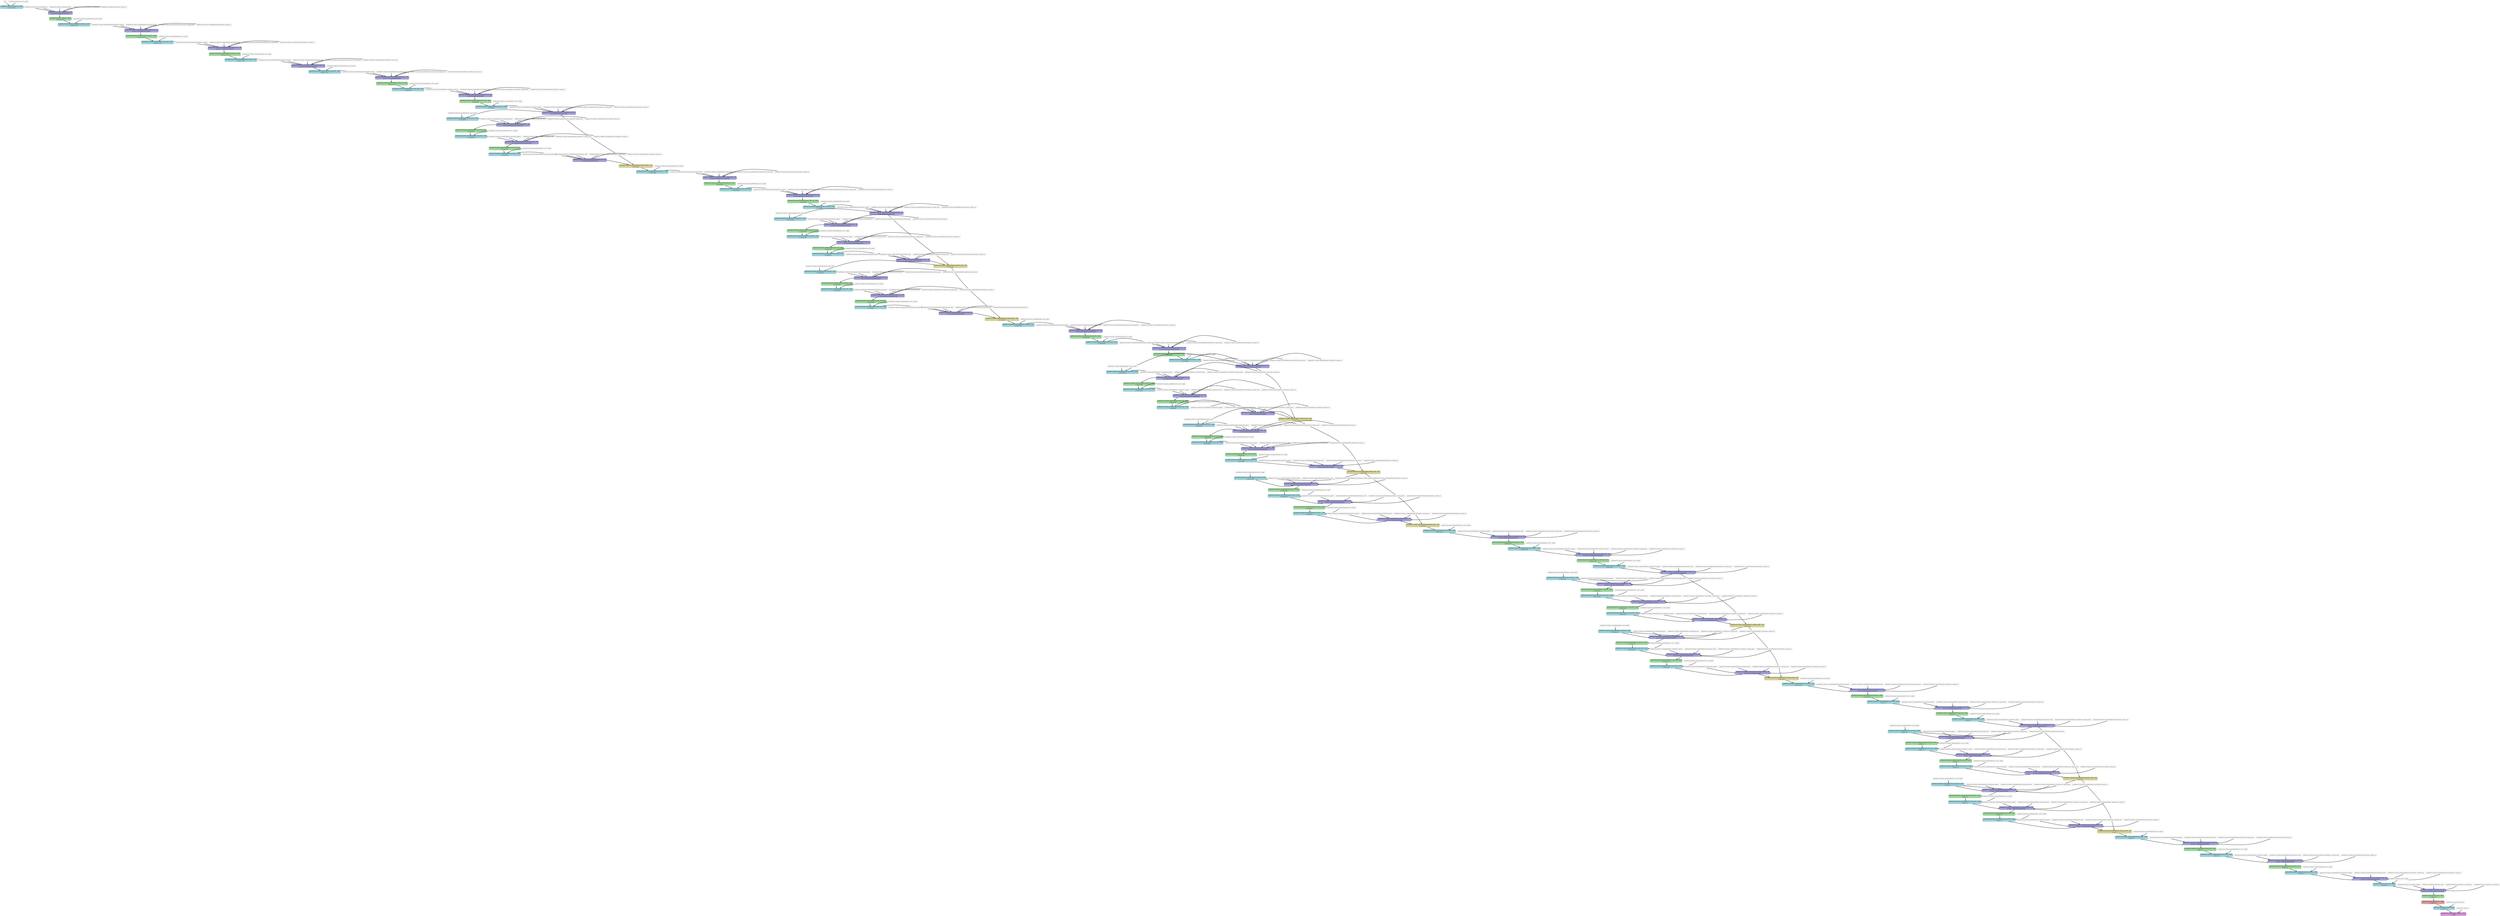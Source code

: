 strict digraph {
  graph [
    rankdir="TB"
    overlap=prism
    overlap_shrink=true
    splines=curved
  ];
  node [
    shape=Mrecord
  ];
  edge [
    penwidth=3
  ];

  // Node definitions.
  "data" [
    id=0
    name="data"
    type=constant_input
    label="data"
    inputs=""
    outputs=""
    shape=box
    style="filled,dashed"
    fillcolor="white"
  ];
  "mobilenetv20_features_conv0_weight" [
    id=1
    name="mobilenetv20_features_conv0_weight"
    type=constant_input
    label="mobilenetv20_features_conv0_weight"
    inputs=""
    outputs=""
    shape=box
    style="filled,dashed"
    fillcolor="white"
  ];
  "mobilenetv20_features_conv0_fwd" [
    id=2
    name="mobilenetv20_features_conv0_fwd"
    type=Conv
    label="{ {mobilenetv20_features_conv0_fwd  | CONV} | [1,32,112,112] }"
    inputs="data;mobilenetv20_features_conv0_weight"
    outputs="mobilenetv20_features_conv0_fwd"
    penwidth=3
    style=filled
    color="#87bcc3"
    fontcolor="#000000"
    fillcolor="#9dd2da"
  ];
  "mobilenetv20_features_batchnorm0_gamma" [
    id=3
    name="mobilenetv20_features_batchnorm0_gamma"
    type=constant_input
    label="mobilenetv20_features_batchnorm0_gamma"
    inputs=""
    outputs=""
    shape=box
    style="filled,dashed"
    fillcolor="white"
  ];
  "mobilenetv20_features_batchnorm0_beta" [
    id=4
    name="mobilenetv20_features_batchnorm0_beta"
    type=constant_input
    label="mobilenetv20_features_batchnorm0_beta"
    inputs=""
    outputs=""
    shape=box
    style="filled,dashed"
    fillcolor="white"
  ];
  "mobilenetv20_features_batchnorm0_running_mean" [
    id=5
    name="mobilenetv20_features_batchnorm0_running_mean"
    type=constant_input
    label="mobilenetv20_features_batchnorm0_running_mean"
    inputs=""
    outputs=""
    shape=box
    style="filled,dashed"
    fillcolor="white"
  ];
  "mobilenetv20_features_batchnorm0_running_var" [
    id=6
    name="mobilenetv20_features_batchnorm0_running_var"
    type=constant_input
    label="mobilenetv20_features_batchnorm0_running_var"
    inputs=""
    outputs=""
    shape=box
    style="filled,dashed"
    fillcolor="white"
  ];
  "mobilenetv20_features_batchnorm0_fwd" [
    id=7
    name="mobilenetv20_features_batchnorm0_fwd"
    type=BatchNormalization
    label="{ {mobilenetv20_features_batchnorm0_fwd  | BN} | [[1,32,112,112],[32],[32],[32],[32]] }"
    inputs="mobilenetv20_features_conv0_fwd;mobilenetv20_features_batchnorm0_gamma;mobilenetv20_features_batchnorm0_beta;mobilenetv20_features_batchnorm0_running_mean;mobilenetv20_features_batchnorm0_running_var"
    outputs="mobilenetv20_features_batchnorm0_fwd"
    penwidth=3
    style=filled
    color="#908ec4"
    fontcolor="#000000"
    fillcolor="#a2a0d7"
  ];
  "mobilenetv20_features_relu0_fwd" [
    id=8
    name="mobilenetv20_features_relu0_fwd"
    type=Relu
    label="{ {mobilenetv20_features_relu0_fwd  | RELU} | [1,32,112,112] }"
    inputs="mobilenetv20_features_batchnorm0_fwd"
    outputs="mobilenetv20_features_relu0_fwd"
    penwidth=3
    style=filled
    color="#89c088"
    fontcolor="#000000"
    fillcolor="#9fd79d"
  ];
  "mobilenetv20_features_linearbottleneck0_conv0_weight" [
    id=9
    name="mobilenetv20_features_linearbottleneck0_conv0_weight"
    type=constant_input
    label="mobilenetv20_features_linearbottleneck0_conv0_weight"
    inputs=""
    outputs=""
    shape=box
    style="filled,dashed"
    fillcolor="white"
  ];
  "mobilenetv20_features_linearbottleneck0_conv0_fwd" [
    id=10
    name="mobilenetv20_features_linearbottleneck0_conv0_fwd"
    type=Conv
    label="{ {mobilenetv20_features_linearbottleneck0_conv0_fwd  | CONV} | [1,32,112,112] }"
    inputs="mobilenetv20_features_relu0_fwd;mobilenetv20_features_linearbottleneck0_conv0_weight"
    outputs="mobilenetv20_features_linearbottleneck0_conv0_fwd"
    penwidth=3
    style=filled
    color="#87bcc3"
    fontcolor="#000000"
    fillcolor="#9dd2da"
  ];
  "mobilenetv20_features_linearbottleneck0_batchnorm0_gamma" [
    id=11
    name="mobilenetv20_features_linearbottleneck0_batchnorm0_gamma"
    type=constant_input
    label="mobilenetv20_features_linearbottleneck0_batchnorm0_gamma"
    inputs=""
    outputs=""
    shape=box
    style="filled,dashed"
    fillcolor="white"
  ];
  "mobilenetv20_features_linearbottleneck0_batchnorm0_beta" [
    id=12
    name="mobilenetv20_features_linearbottleneck0_batchnorm0_beta"
    type=constant_input
    label="mobilenetv20_features_linearbottleneck0_batchnorm0_beta"
    inputs=""
    outputs=""
    shape=box
    style="filled,dashed"
    fillcolor="white"
  ];
  "mobilenetv20_features_linearbottleneck0_batchnorm0_running_mean" [
    id=13
    name="mobilenetv20_features_linearbottleneck0_batchnorm0_running_mean"
    type=constant_input
    label="mobilenetv20_features_linearbottleneck0_batchnorm0_running_mean"
    inputs=""
    outputs=""
    shape=box
    style="filled,dashed"
    fillcolor="white"
  ];
  "mobilenetv20_features_linearbottleneck0_batchnorm0_running_var" [
    id=14
    name="mobilenetv20_features_linearbottleneck0_batchnorm0_running_var"
    type=constant_input
    label="mobilenetv20_features_linearbottleneck0_batchnorm0_running_var"
    inputs=""
    outputs=""
    shape=box
    style="filled,dashed"
    fillcolor="white"
  ];
  "mobilenetv20_features_linearbottleneck0_batchnorm0_fwd" [
    id=15
    name="mobilenetv20_features_linearbottleneck0_batchnorm0_fwd"
    type=BatchNormalization
    label="{ {mobilenetv20_features_linearbottleneck0_batchnorm0_fwd  | BN} | [[1,32,112,112],[32],[32],[32],[32]] }"
    inputs="mobilenetv20_features_linearbottleneck0_conv0_fwd;mobilenetv20_features_linearbottleneck0_batchnorm0_gamma;mobilenetv20_features_linearbottleneck0_batchnorm0_beta;mobilenetv20_features_linearbottleneck0_batchnorm0_running_mean;mobilenetv20_features_linearbottleneck0_batchnorm0_running_var"
    outputs="mobilenetv20_features_linearbottleneck0_batchnorm0_fwd"
    penwidth=3
    style=filled
    color="#908ec4"
    fontcolor="#000000"
    fillcolor="#a2a0d7"
  ];
  "mobilenetv20_features_linearbottleneck0_relu0_fwd" [
    id=16
    name="mobilenetv20_features_linearbottleneck0_relu0_fwd"
    type=Relu
    label="{ {mobilenetv20_features_linearbottleneck0_relu0_fwd  | RELU} | [1,32,112,112] }"
    inputs="mobilenetv20_features_linearbottleneck0_batchnorm0_fwd"
    outputs="mobilenetv20_features_linearbottleneck0_relu0_fwd"
    penwidth=3
    style=filled
    color="#89c088"
    fontcolor="#000000"
    fillcolor="#9fd79d"
  ];
  "mobilenetv20_features_linearbottleneck0_conv1_weight" [
    id=17
    name="mobilenetv20_features_linearbottleneck0_conv1_weight"
    type=constant_input
    label="mobilenetv20_features_linearbottleneck0_conv1_weight"
    inputs=""
    outputs=""
    shape=box
    style="filled,dashed"
    fillcolor="white"
  ];
  "mobilenetv20_features_linearbottleneck0_conv1_fwd" [
    id=18
    name="mobilenetv20_features_linearbottleneck0_conv1_fwd"
    type=Conv
    label="{ {mobilenetv20_features_linearbottleneck0_conv1_fwd  | CONV} | [1,32,112,112] }"
    inputs="mobilenetv20_features_linearbottleneck0_relu0_fwd;mobilenetv20_features_linearbottleneck0_conv1_weight"
    outputs="mobilenetv20_features_linearbottleneck0_conv1_fwd"
    penwidth=3
    style=filled
    color="#87bcc3"
    fontcolor="#000000"
    fillcolor="#9dd2da"
  ];
  "mobilenetv20_features_linearbottleneck0_batchnorm1_gamma" [
    id=19
    name="mobilenetv20_features_linearbottleneck0_batchnorm1_gamma"
    type=constant_input
    label="mobilenetv20_features_linearbottleneck0_batchnorm1_gamma"
    inputs=""
    outputs=""
    shape=box
    style="filled,dashed"
    fillcolor="white"
  ];
  "mobilenetv20_features_linearbottleneck0_batchnorm1_beta" [
    id=20
    name="mobilenetv20_features_linearbottleneck0_batchnorm1_beta"
    type=constant_input
    label="mobilenetv20_features_linearbottleneck0_batchnorm1_beta"
    inputs=""
    outputs=""
    shape=box
    style="filled,dashed"
    fillcolor="white"
  ];
  "mobilenetv20_features_linearbottleneck0_batchnorm1_running_mean" [
    id=21
    name="mobilenetv20_features_linearbottleneck0_batchnorm1_running_mean"
    type=constant_input
    label="mobilenetv20_features_linearbottleneck0_batchnorm1_running_mean"
    inputs=""
    outputs=""
    shape=box
    style="filled,dashed"
    fillcolor="white"
  ];
  "mobilenetv20_features_linearbottleneck0_batchnorm1_running_var" [
    id=22
    name="mobilenetv20_features_linearbottleneck0_batchnorm1_running_var"
    type=constant_input
    label="mobilenetv20_features_linearbottleneck0_batchnorm1_running_var"
    inputs=""
    outputs=""
    shape=box
    style="filled,dashed"
    fillcolor="white"
  ];
  "mobilenetv20_features_linearbottleneck0_batchnorm1_fwd" [
    id=23
    name="mobilenetv20_features_linearbottleneck0_batchnorm1_fwd"
    type=BatchNormalization
    label="{ {mobilenetv20_features_linearbottleneck0_batchnorm1_fwd  | BN} | [[1,32,112,112],[32],[32],[32],[32]] }"
    inputs="mobilenetv20_features_linearbottleneck0_conv1_fwd;mobilenetv20_features_linearbottleneck0_batchnorm1_gamma;mobilenetv20_features_linearbottleneck0_batchnorm1_beta;mobilenetv20_features_linearbottleneck0_batchnorm1_running_mean;mobilenetv20_features_linearbottleneck0_batchnorm1_running_var"
    outputs="mobilenetv20_features_linearbottleneck0_batchnorm1_fwd"
    penwidth=3
    style=filled
    color="#908ec4"
    fontcolor="#000000"
    fillcolor="#a2a0d7"
  ];
  "mobilenetv20_features_linearbottleneck0_relu1_fwd" [
    id=24
    name="mobilenetv20_features_linearbottleneck0_relu1_fwd"
    type=Relu
    label="{ {mobilenetv20_features_linearbottleneck0_relu1_fwd  | RELU} | [1,32,112,112] }"
    inputs="mobilenetv20_features_linearbottleneck0_batchnorm1_fwd"
    outputs="mobilenetv20_features_linearbottleneck0_relu1_fwd"
    penwidth=3
    style=filled
    color="#89c088"
    fontcolor="#000000"
    fillcolor="#9fd79d"
  ];
  "mobilenetv20_features_linearbottleneck0_conv2_weight" [
    id=25
    name="mobilenetv20_features_linearbottleneck0_conv2_weight"
    type=constant_input
    label="mobilenetv20_features_linearbottleneck0_conv2_weight"
    inputs=""
    outputs=""
    shape=box
    style="filled,dashed"
    fillcolor="white"
  ];
  "mobilenetv20_features_linearbottleneck0_conv2_fwd" [
    id=26
    name="mobilenetv20_features_linearbottleneck0_conv2_fwd"
    type=Conv
    label="{ {mobilenetv20_features_linearbottleneck0_conv2_fwd  | CONV} | [1,16,112,112] }"
    inputs="mobilenetv20_features_linearbottleneck0_relu1_fwd;mobilenetv20_features_linearbottleneck0_conv2_weight"
    outputs="mobilenetv20_features_linearbottleneck0_conv2_fwd"
    penwidth=3
    style=filled
    color="#87bcc3"
    fontcolor="#000000"
    fillcolor="#9dd2da"
  ];
  "mobilenetv20_features_linearbottleneck0_batchnorm2_gamma" [
    id=27
    name="mobilenetv20_features_linearbottleneck0_batchnorm2_gamma"
    type=constant_input
    label="mobilenetv20_features_linearbottleneck0_batchnorm2_gamma"
    inputs=""
    outputs=""
    shape=box
    style="filled,dashed"
    fillcolor="white"
  ];
  "mobilenetv20_features_linearbottleneck0_batchnorm2_beta" [
    id=28
    name="mobilenetv20_features_linearbottleneck0_batchnorm2_beta"
    type=constant_input
    label="mobilenetv20_features_linearbottleneck0_batchnorm2_beta"
    inputs=""
    outputs=""
    shape=box
    style="filled,dashed"
    fillcolor="white"
  ];
  "mobilenetv20_features_linearbottleneck0_batchnorm2_running_mean" [
    id=29
    name="mobilenetv20_features_linearbottleneck0_batchnorm2_running_mean"
    type=constant_input
    label="mobilenetv20_features_linearbottleneck0_batchnorm2_running_mean"
    inputs=""
    outputs=""
    shape=box
    style="filled,dashed"
    fillcolor="white"
  ];
  "mobilenetv20_features_linearbottleneck0_batchnorm2_running_var" [
    id=30
    name="mobilenetv20_features_linearbottleneck0_batchnorm2_running_var"
    type=constant_input
    label="mobilenetv20_features_linearbottleneck0_batchnorm2_running_var"
    inputs=""
    outputs=""
    shape=box
    style="filled,dashed"
    fillcolor="white"
  ];
  "mobilenetv20_features_linearbottleneck0_batchnorm2_fwd" [
    id=31
    name="mobilenetv20_features_linearbottleneck0_batchnorm2_fwd"
    type=BatchNormalization
    label="{ {mobilenetv20_features_linearbottleneck0_batchnorm2_fwd  | BN} | [[1,16,112,112],[16],[16],[16],[16]] }"
    inputs="mobilenetv20_features_linearbottleneck0_conv2_fwd;mobilenetv20_features_linearbottleneck0_batchnorm2_gamma;mobilenetv20_features_linearbottleneck0_batchnorm2_beta;mobilenetv20_features_linearbottleneck0_batchnorm2_running_mean;mobilenetv20_features_linearbottleneck0_batchnorm2_running_var"
    outputs="mobilenetv20_features_linearbottleneck0_batchnorm2_fwd"
    penwidth=3
    style=filled
    color="#908ec4"
    fontcolor="#000000"
    fillcolor="#a2a0d7"
  ];
  "mobilenetv20_features_linearbottleneck1_conv0_weight" [
    id=32
    name="mobilenetv20_features_linearbottleneck1_conv0_weight"
    type=constant_input
    label="mobilenetv20_features_linearbottleneck1_conv0_weight"
    inputs=""
    outputs=""
    shape=box
    style="filled,dashed"
    fillcolor="white"
  ];
  "mobilenetv20_features_linearbottleneck1_conv0_fwd" [
    id=33
    name="mobilenetv20_features_linearbottleneck1_conv0_fwd"
    type=Conv
    label="{ {mobilenetv20_features_linearbottleneck1_conv0_fwd  | CONV} | [1,96,112,112] }"
    inputs="mobilenetv20_features_linearbottleneck0_batchnorm2_fwd;mobilenetv20_features_linearbottleneck1_conv0_weight"
    outputs="mobilenetv20_features_linearbottleneck1_conv0_fwd"
    penwidth=3
    style=filled
    color="#87bcc3"
    fontcolor="#000000"
    fillcolor="#9dd2da"
  ];
  "mobilenetv20_features_linearbottleneck1_batchnorm0_gamma" [
    id=34
    name="mobilenetv20_features_linearbottleneck1_batchnorm0_gamma"
    type=constant_input
    label="mobilenetv20_features_linearbottleneck1_batchnorm0_gamma"
    inputs=""
    outputs=""
    shape=box
    style="filled,dashed"
    fillcolor="white"
  ];
  "mobilenetv20_features_linearbottleneck1_batchnorm0_beta" [
    id=35
    name="mobilenetv20_features_linearbottleneck1_batchnorm0_beta"
    type=constant_input
    label="mobilenetv20_features_linearbottleneck1_batchnorm0_beta"
    inputs=""
    outputs=""
    shape=box
    style="filled,dashed"
    fillcolor="white"
  ];
  "mobilenetv20_features_linearbottleneck1_batchnorm0_running_mean" [
    id=36
    name="mobilenetv20_features_linearbottleneck1_batchnorm0_running_mean"
    type=constant_input
    label="mobilenetv20_features_linearbottleneck1_batchnorm0_running_mean"
    inputs=""
    outputs=""
    shape=box
    style="filled,dashed"
    fillcolor="white"
  ];
  "mobilenetv20_features_linearbottleneck1_batchnorm0_running_var" [
    id=37
    name="mobilenetv20_features_linearbottleneck1_batchnorm0_running_var"
    type=constant_input
    label="mobilenetv20_features_linearbottleneck1_batchnorm0_running_var"
    inputs=""
    outputs=""
    shape=box
    style="filled,dashed"
    fillcolor="white"
  ];
  "mobilenetv20_features_linearbottleneck1_batchnorm0_fwd" [
    id=38
    name="mobilenetv20_features_linearbottleneck1_batchnorm0_fwd"
    type=BatchNormalization
    label="{ {mobilenetv20_features_linearbottleneck1_batchnorm0_fwd  | BN} | [[1,96,112,112],[96],[96],[96],[96]] }"
    inputs="mobilenetv20_features_linearbottleneck1_conv0_fwd;mobilenetv20_features_linearbottleneck1_batchnorm0_gamma;mobilenetv20_features_linearbottleneck1_batchnorm0_beta;mobilenetv20_features_linearbottleneck1_batchnorm0_running_mean;mobilenetv20_features_linearbottleneck1_batchnorm0_running_var"
    outputs="mobilenetv20_features_linearbottleneck1_batchnorm0_fwd"
    penwidth=3
    style=filled
    color="#908ec4"
    fontcolor="#000000"
    fillcolor="#a2a0d7"
  ];
  "mobilenetv20_features_linearbottleneck1_relu0_fwd" [
    id=39
    name="mobilenetv20_features_linearbottleneck1_relu0_fwd"
    type=Relu
    label="{ {mobilenetv20_features_linearbottleneck1_relu0_fwd  | RELU} | [1,96,112,112] }"
    inputs="mobilenetv20_features_linearbottleneck1_batchnorm0_fwd"
    outputs="mobilenetv20_features_linearbottleneck1_relu0_fwd"
    penwidth=3
    style=filled
    color="#89c088"
    fontcolor="#000000"
    fillcolor="#9fd79d"
  ];
  "mobilenetv20_features_linearbottleneck1_conv1_weight" [
    id=40
    name="mobilenetv20_features_linearbottleneck1_conv1_weight"
    type=constant_input
    label="mobilenetv20_features_linearbottleneck1_conv1_weight"
    inputs=""
    outputs=""
    shape=box
    style="filled,dashed"
    fillcolor="white"
  ];
  "mobilenetv20_features_linearbottleneck1_conv1_fwd" [
    id=41
    name="mobilenetv20_features_linearbottleneck1_conv1_fwd"
    type=Conv
    label="{ {mobilenetv20_features_linearbottleneck1_conv1_fwd  | CONV} | [1,96,56,56] }"
    inputs="mobilenetv20_features_linearbottleneck1_relu0_fwd;mobilenetv20_features_linearbottleneck1_conv1_weight"
    outputs="mobilenetv20_features_linearbottleneck1_conv1_fwd"
    penwidth=3
    style=filled
    color="#87bcc3"
    fontcolor="#000000"
    fillcolor="#9dd2da"
  ];
  "mobilenetv20_features_linearbottleneck1_batchnorm1_gamma" [
    id=42
    name="mobilenetv20_features_linearbottleneck1_batchnorm1_gamma"
    type=constant_input
    label="mobilenetv20_features_linearbottleneck1_batchnorm1_gamma"
    inputs=""
    outputs=""
    shape=box
    style="filled,dashed"
    fillcolor="white"
  ];
  "mobilenetv20_features_linearbottleneck1_batchnorm1_beta" [
    id=43
    name="mobilenetv20_features_linearbottleneck1_batchnorm1_beta"
    type=constant_input
    label="mobilenetv20_features_linearbottleneck1_batchnorm1_beta"
    inputs=""
    outputs=""
    shape=box
    style="filled,dashed"
    fillcolor="white"
  ];
  "mobilenetv20_features_linearbottleneck1_batchnorm1_running_mean" [
    id=44
    name="mobilenetv20_features_linearbottleneck1_batchnorm1_running_mean"
    type=constant_input
    label="mobilenetv20_features_linearbottleneck1_batchnorm1_running_mean"
    inputs=""
    outputs=""
    shape=box
    style="filled,dashed"
    fillcolor="white"
  ];
  "mobilenetv20_features_linearbottleneck1_batchnorm1_running_var" [
    id=45
    name="mobilenetv20_features_linearbottleneck1_batchnorm1_running_var"
    type=constant_input
    label="mobilenetv20_features_linearbottleneck1_batchnorm1_running_var"
    inputs=""
    outputs=""
    shape=box
    style="filled,dashed"
    fillcolor="white"
  ];
  "mobilenetv20_features_linearbottleneck1_batchnorm1_fwd" [
    id=46
    name="mobilenetv20_features_linearbottleneck1_batchnorm1_fwd"
    type=BatchNormalization
    label="{ {mobilenetv20_features_linearbottleneck1_batchnorm1_fwd  | BN} | [[1,96,56,56],[96],[96],[96],[96]] }"
    inputs="mobilenetv20_features_linearbottleneck1_conv1_fwd;mobilenetv20_features_linearbottleneck1_batchnorm1_gamma;mobilenetv20_features_linearbottleneck1_batchnorm1_beta;mobilenetv20_features_linearbottleneck1_batchnorm1_running_mean;mobilenetv20_features_linearbottleneck1_batchnorm1_running_var"
    outputs="mobilenetv20_features_linearbottleneck1_batchnorm1_fwd"
    penwidth=3
    style=filled
    color="#908ec4"
    fontcolor="#000000"
    fillcolor="#a2a0d7"
  ];
  "mobilenetv20_features_linearbottleneck1_relu1_fwd" [
    id=47
    name="mobilenetv20_features_linearbottleneck1_relu1_fwd"
    type=Relu
    label="{ {mobilenetv20_features_linearbottleneck1_relu1_fwd  | RELU} | [1,96,56,56] }"
    inputs="mobilenetv20_features_linearbottleneck1_batchnorm1_fwd"
    outputs="mobilenetv20_features_linearbottleneck1_relu1_fwd"
    penwidth=3
    style=filled
    color="#89c088"
    fontcolor="#000000"
    fillcolor="#9fd79d"
  ];
  "mobilenetv20_features_linearbottleneck1_conv2_weight" [
    id=48
    name="mobilenetv20_features_linearbottleneck1_conv2_weight"
    type=constant_input
    label="mobilenetv20_features_linearbottleneck1_conv2_weight"
    inputs=""
    outputs=""
    shape=box
    style="filled,dashed"
    fillcolor="white"
  ];
  "mobilenetv20_features_linearbottleneck1_conv2_fwd" [
    id=49
    name="mobilenetv20_features_linearbottleneck1_conv2_fwd"
    type=Conv
    label="{ {mobilenetv20_features_linearbottleneck1_conv2_fwd  | CONV} | [1,24,56,56] }"
    inputs="mobilenetv20_features_linearbottleneck1_relu1_fwd;mobilenetv20_features_linearbottleneck1_conv2_weight"
    outputs="mobilenetv20_features_linearbottleneck1_conv2_fwd"
    penwidth=3
    style=filled
    color="#87bcc3"
    fontcolor="#000000"
    fillcolor="#9dd2da"
  ];
  "mobilenetv20_features_linearbottleneck1_batchnorm2_gamma" [
    id=50
    name="mobilenetv20_features_linearbottleneck1_batchnorm2_gamma"
    type=constant_input
    label="mobilenetv20_features_linearbottleneck1_batchnorm2_gamma"
    inputs=""
    outputs=""
    shape=box
    style="filled,dashed"
    fillcolor="white"
  ];
  "mobilenetv20_features_linearbottleneck1_batchnorm2_beta" [
    id=51
    name="mobilenetv20_features_linearbottleneck1_batchnorm2_beta"
    type=constant_input
    label="mobilenetv20_features_linearbottleneck1_batchnorm2_beta"
    inputs=""
    outputs=""
    shape=box
    style="filled,dashed"
    fillcolor="white"
  ];
  "mobilenetv20_features_linearbottleneck1_batchnorm2_running_mean" [
    id=52
    name="mobilenetv20_features_linearbottleneck1_batchnorm2_running_mean"
    type=constant_input
    label="mobilenetv20_features_linearbottleneck1_batchnorm2_running_mean"
    inputs=""
    outputs=""
    shape=box
    style="filled,dashed"
    fillcolor="white"
  ];
  "mobilenetv20_features_linearbottleneck1_batchnorm2_running_var" [
    id=53
    name="mobilenetv20_features_linearbottleneck1_batchnorm2_running_var"
    type=constant_input
    label="mobilenetv20_features_linearbottleneck1_batchnorm2_running_var"
    inputs=""
    outputs=""
    shape=box
    style="filled,dashed"
    fillcolor="white"
  ];
  "mobilenetv20_features_linearbottleneck1_batchnorm2_fwd" [
    id=54
    name="mobilenetv20_features_linearbottleneck1_batchnorm2_fwd"
    type=BatchNormalization
    label="{ {mobilenetv20_features_linearbottleneck1_batchnorm2_fwd  | BN} | [[1,24,56,56],[24],[24],[24],[24]] }"
    inputs="mobilenetv20_features_linearbottleneck1_conv2_fwd;mobilenetv20_features_linearbottleneck1_batchnorm2_gamma;mobilenetv20_features_linearbottleneck1_batchnorm2_beta;mobilenetv20_features_linearbottleneck1_batchnorm2_running_mean;mobilenetv20_features_linearbottleneck1_batchnorm2_running_var"
    outputs="mobilenetv20_features_linearbottleneck1_batchnorm2_fwd"
    penwidth=3
    style=filled
    color="#908ec4"
    fontcolor="#000000"
    fillcolor="#a2a0d7"
  ];
  "mobilenetv20_features_linearbottleneck2_conv0_weight" [
    id=55
    name="mobilenetv20_features_linearbottleneck2_conv0_weight"
    type=constant_input
    label="mobilenetv20_features_linearbottleneck2_conv0_weight"
    inputs=""
    outputs=""
    shape=box
    style="filled,dashed"
    fillcolor="white"
  ];
  "mobilenetv20_features_linearbottleneck2_conv0_fwd" [
    id=56
    name="mobilenetv20_features_linearbottleneck2_conv0_fwd"
    type=Conv
    label="{ {mobilenetv20_features_linearbottleneck2_conv0_fwd  | CONV} | [1,144,56,56] }"
    inputs="mobilenetv20_features_linearbottleneck1_batchnorm2_fwd;mobilenetv20_features_linearbottleneck2_conv0_weight"
    outputs="mobilenetv20_features_linearbottleneck2_conv0_fwd"
    penwidth=3
    style=filled
    color="#87bcc3"
    fontcolor="#000000"
    fillcolor="#9dd2da"
  ];
  "mobilenetv20_features_linearbottleneck2_batchnorm0_gamma" [
    id=57
    name="mobilenetv20_features_linearbottleneck2_batchnorm0_gamma"
    type=constant_input
    label="mobilenetv20_features_linearbottleneck2_batchnorm0_gamma"
    inputs=""
    outputs=""
    shape=box
    style="filled,dashed"
    fillcolor="white"
  ];
  "mobilenetv20_features_linearbottleneck2_batchnorm0_beta" [
    id=58
    name="mobilenetv20_features_linearbottleneck2_batchnorm0_beta"
    type=constant_input
    label="mobilenetv20_features_linearbottleneck2_batchnorm0_beta"
    inputs=""
    outputs=""
    shape=box
    style="filled,dashed"
    fillcolor="white"
  ];
  "mobilenetv20_features_linearbottleneck2_batchnorm0_running_mean" [
    id=59
    name="mobilenetv20_features_linearbottleneck2_batchnorm0_running_mean"
    type=constant_input
    label="mobilenetv20_features_linearbottleneck2_batchnorm0_running_mean"
    inputs=""
    outputs=""
    shape=box
    style="filled,dashed"
    fillcolor="white"
  ];
  "mobilenetv20_features_linearbottleneck2_batchnorm0_running_var" [
    id=60
    name="mobilenetv20_features_linearbottleneck2_batchnorm0_running_var"
    type=constant_input
    label="mobilenetv20_features_linearbottleneck2_batchnorm0_running_var"
    inputs=""
    outputs=""
    shape=box
    style="filled,dashed"
    fillcolor="white"
  ];
  "mobilenetv20_features_linearbottleneck2_batchnorm0_fwd" [
    id=61
    name="mobilenetv20_features_linearbottleneck2_batchnorm0_fwd"
    type=BatchNormalization
    label="{ {mobilenetv20_features_linearbottleneck2_batchnorm0_fwd  | BN} | [[1,144,56,56],[144],[144],[144],[144]] }"
    inputs="mobilenetv20_features_linearbottleneck2_conv0_fwd;mobilenetv20_features_linearbottleneck2_batchnorm0_gamma;mobilenetv20_features_linearbottleneck2_batchnorm0_beta;mobilenetv20_features_linearbottleneck2_batchnorm0_running_mean;mobilenetv20_features_linearbottleneck2_batchnorm0_running_var"
    outputs="mobilenetv20_features_linearbottleneck2_batchnorm0_fwd"
    penwidth=3
    style=filled
    color="#908ec4"
    fontcolor="#000000"
    fillcolor="#a2a0d7"
  ];
  "mobilenetv20_features_linearbottleneck2_relu0_fwd" [
    id=62
    name="mobilenetv20_features_linearbottleneck2_relu0_fwd"
    type=Relu
    label="{ {mobilenetv20_features_linearbottleneck2_relu0_fwd  | RELU} | [1,144,56,56] }"
    inputs="mobilenetv20_features_linearbottleneck2_batchnorm0_fwd"
    outputs="mobilenetv20_features_linearbottleneck2_relu0_fwd"
    penwidth=3
    style=filled
    color="#89c088"
    fontcolor="#000000"
    fillcolor="#9fd79d"
  ];
  "mobilenetv20_features_linearbottleneck2_conv1_weight" [
    id=63
    name="mobilenetv20_features_linearbottleneck2_conv1_weight"
    type=constant_input
    label="mobilenetv20_features_linearbottleneck2_conv1_weight"
    inputs=""
    outputs=""
    shape=box
    style="filled,dashed"
    fillcolor="white"
  ];
  "mobilenetv20_features_linearbottleneck2_conv1_fwd" [
    id=64
    name="mobilenetv20_features_linearbottleneck2_conv1_fwd"
    type=Conv
    label="{ {mobilenetv20_features_linearbottleneck2_conv1_fwd  | CONV} | [1,144,56,56] }"
    inputs="mobilenetv20_features_linearbottleneck2_relu0_fwd;mobilenetv20_features_linearbottleneck2_conv1_weight"
    outputs="mobilenetv20_features_linearbottleneck2_conv1_fwd"
    penwidth=3
    style=filled
    color="#87bcc3"
    fontcolor="#000000"
    fillcolor="#9dd2da"
  ];
  "mobilenetv20_features_linearbottleneck2_batchnorm1_gamma" [
    id=65
    name="mobilenetv20_features_linearbottleneck2_batchnorm1_gamma"
    type=constant_input
    label="mobilenetv20_features_linearbottleneck2_batchnorm1_gamma"
    inputs=""
    outputs=""
    shape=box
    style="filled,dashed"
    fillcolor="white"
  ];
  "mobilenetv20_features_linearbottleneck2_batchnorm1_beta" [
    id=66
    name="mobilenetv20_features_linearbottleneck2_batchnorm1_beta"
    type=constant_input
    label="mobilenetv20_features_linearbottleneck2_batchnorm1_beta"
    inputs=""
    outputs=""
    shape=box
    style="filled,dashed"
    fillcolor="white"
  ];
  "mobilenetv20_features_linearbottleneck2_batchnorm1_running_mean" [
    id=67
    name="mobilenetv20_features_linearbottleneck2_batchnorm1_running_mean"
    type=constant_input
    label="mobilenetv20_features_linearbottleneck2_batchnorm1_running_mean"
    inputs=""
    outputs=""
    shape=box
    style="filled,dashed"
    fillcolor="white"
  ];
  "mobilenetv20_features_linearbottleneck2_batchnorm1_running_var" [
    id=68
    name="mobilenetv20_features_linearbottleneck2_batchnorm1_running_var"
    type=constant_input
    label="mobilenetv20_features_linearbottleneck2_batchnorm1_running_var"
    inputs=""
    outputs=""
    shape=box
    style="filled,dashed"
    fillcolor="white"
  ];
  "mobilenetv20_features_linearbottleneck2_batchnorm1_fwd" [
    id=69
    name="mobilenetv20_features_linearbottleneck2_batchnorm1_fwd"
    type=BatchNormalization
    label="{ {mobilenetv20_features_linearbottleneck2_batchnorm1_fwd  | BN} | [[1,144,56,56],[144],[144],[144],[144]] }"
    inputs="mobilenetv20_features_linearbottleneck2_conv1_fwd;mobilenetv20_features_linearbottleneck2_batchnorm1_gamma;mobilenetv20_features_linearbottleneck2_batchnorm1_beta;mobilenetv20_features_linearbottleneck2_batchnorm1_running_mean;mobilenetv20_features_linearbottleneck2_batchnorm1_running_var"
    outputs="mobilenetv20_features_linearbottleneck2_batchnorm1_fwd"
    penwidth=3
    style=filled
    color="#908ec4"
    fontcolor="#000000"
    fillcolor="#a2a0d7"
  ];
  "mobilenetv20_features_linearbottleneck2_relu1_fwd" [
    id=70
    name="mobilenetv20_features_linearbottleneck2_relu1_fwd"
    type=Relu
    label="{ {mobilenetv20_features_linearbottleneck2_relu1_fwd  | RELU} | [1,144,56,56] }"
    inputs="mobilenetv20_features_linearbottleneck2_batchnorm1_fwd"
    outputs="mobilenetv20_features_linearbottleneck2_relu1_fwd"
    penwidth=3
    style=filled
    color="#89c088"
    fontcolor="#000000"
    fillcolor="#9fd79d"
  ];
  "mobilenetv20_features_linearbottleneck2_conv2_weight" [
    id=71
    name="mobilenetv20_features_linearbottleneck2_conv2_weight"
    type=constant_input
    label="mobilenetv20_features_linearbottleneck2_conv2_weight"
    inputs=""
    outputs=""
    shape=box
    style="filled,dashed"
    fillcolor="white"
  ];
  "mobilenetv20_features_linearbottleneck2_conv2_fwd" [
    id=72
    name="mobilenetv20_features_linearbottleneck2_conv2_fwd"
    type=Conv
    label="{ {mobilenetv20_features_linearbottleneck2_conv2_fwd  | CONV} | [1,24,56,56] }"
    inputs="mobilenetv20_features_linearbottleneck2_relu1_fwd;mobilenetv20_features_linearbottleneck2_conv2_weight"
    outputs="mobilenetv20_features_linearbottleneck2_conv2_fwd"
    penwidth=3
    style=filled
    color="#87bcc3"
    fontcolor="#000000"
    fillcolor="#9dd2da"
  ];
  "mobilenetv20_features_linearbottleneck2_batchnorm2_gamma" [
    id=73
    name="mobilenetv20_features_linearbottleneck2_batchnorm2_gamma"
    type=constant_input
    label="mobilenetv20_features_linearbottleneck2_batchnorm2_gamma"
    inputs=""
    outputs=""
    shape=box
    style="filled,dashed"
    fillcolor="white"
  ];
  "mobilenetv20_features_linearbottleneck2_batchnorm2_beta" [
    id=74
    name="mobilenetv20_features_linearbottleneck2_batchnorm2_beta"
    type=constant_input
    label="mobilenetv20_features_linearbottleneck2_batchnorm2_beta"
    inputs=""
    outputs=""
    shape=box
    style="filled,dashed"
    fillcolor="white"
  ];
  "mobilenetv20_features_linearbottleneck2_batchnorm2_running_mean" [
    id=75
    name="mobilenetv20_features_linearbottleneck2_batchnorm2_running_mean"
    type=constant_input
    label="mobilenetv20_features_linearbottleneck2_batchnorm2_running_mean"
    inputs=""
    outputs=""
    shape=box
    style="filled,dashed"
    fillcolor="white"
  ];
  "mobilenetv20_features_linearbottleneck2_batchnorm2_running_var" [
    id=76
    name="mobilenetv20_features_linearbottleneck2_batchnorm2_running_var"
    type=constant_input
    label="mobilenetv20_features_linearbottleneck2_batchnorm2_running_var"
    inputs=""
    outputs=""
    shape=box
    style="filled,dashed"
    fillcolor="white"
  ];
  "mobilenetv20_features_linearbottleneck2_batchnorm2_fwd" [
    id=77
    name="mobilenetv20_features_linearbottleneck2_batchnorm2_fwd"
    type=BatchNormalization
    label="{ {mobilenetv20_features_linearbottleneck2_batchnorm2_fwd  | BN} | [[1,24,56,56],[24],[24],[24],[24]] }"
    inputs="mobilenetv20_features_linearbottleneck2_conv2_fwd;mobilenetv20_features_linearbottleneck2_batchnorm2_gamma;mobilenetv20_features_linearbottleneck2_batchnorm2_beta;mobilenetv20_features_linearbottleneck2_batchnorm2_running_mean;mobilenetv20_features_linearbottleneck2_batchnorm2_running_var"
    outputs="mobilenetv20_features_linearbottleneck2_batchnorm2_fwd"
    penwidth=3
    style=filled
    color="#908ec4"
    fontcolor="#000000"
    fillcolor="#a2a0d7"
  ];
  "mobilenetv20_features_linearbottleneck2_elemwise_add0" [
    id=78
    name="mobilenetv20_features_linearbottleneck2_elemwise_add0"
    type=Add
    label="{ {mobilenetv20_features_linearbottleneck2_elemwise_add0  | ADD} | [1,24,56,56] }"
    inputs="mobilenetv20_features_linearbottleneck2_batchnorm2_fwd;mobilenetv20_features_linearbottleneck1_batchnorm2_fwd"
    outputs="mobilenetv20_features_linearbottleneck2_elemwise_add0"
    penwidth=3
    style=filled
    color="#c0bd83"
    fontcolor="#000000"
    fillcolor="#d8d499"
  ];
  "mobilenetv20_features_linearbottleneck3_conv0_weight" [
    id=79
    name="mobilenetv20_features_linearbottleneck3_conv0_weight"
    type=constant_input
    label="mobilenetv20_features_linearbottleneck3_conv0_weight"
    inputs=""
    outputs=""
    shape=box
    style="filled,dashed"
    fillcolor="white"
  ];
  "mobilenetv20_features_linearbottleneck3_conv0_fwd" [
    id=80
    name="mobilenetv20_features_linearbottleneck3_conv0_fwd"
    type=Conv
    label="{ {mobilenetv20_features_linearbottleneck3_conv0_fwd  | CONV} | [1,144,56,56] }"
    inputs="mobilenetv20_features_linearbottleneck2_elemwise_add0;mobilenetv20_features_linearbottleneck3_conv0_weight"
    outputs="mobilenetv20_features_linearbottleneck3_conv0_fwd"
    penwidth=3
    style=filled
    color="#87bcc3"
    fontcolor="#000000"
    fillcolor="#9dd2da"
  ];
  "mobilenetv20_features_linearbottleneck3_batchnorm0_gamma" [
    id=81
    name="mobilenetv20_features_linearbottleneck3_batchnorm0_gamma"
    type=constant_input
    label="mobilenetv20_features_linearbottleneck3_batchnorm0_gamma"
    inputs=""
    outputs=""
    shape=box
    style="filled,dashed"
    fillcolor="white"
  ];
  "mobilenetv20_features_linearbottleneck3_batchnorm0_beta" [
    id=82
    name="mobilenetv20_features_linearbottleneck3_batchnorm0_beta"
    type=constant_input
    label="mobilenetv20_features_linearbottleneck3_batchnorm0_beta"
    inputs=""
    outputs=""
    shape=box
    style="filled,dashed"
    fillcolor="white"
  ];
  "mobilenetv20_features_linearbottleneck3_batchnorm0_running_mean" [
    id=83
    name="mobilenetv20_features_linearbottleneck3_batchnorm0_running_mean"
    type=constant_input
    label="mobilenetv20_features_linearbottleneck3_batchnorm0_running_mean"
    inputs=""
    outputs=""
    shape=box
    style="filled,dashed"
    fillcolor="white"
  ];
  "mobilenetv20_features_linearbottleneck3_batchnorm0_running_var" [
    id=84
    name="mobilenetv20_features_linearbottleneck3_batchnorm0_running_var"
    type=constant_input
    label="mobilenetv20_features_linearbottleneck3_batchnorm0_running_var"
    inputs=""
    outputs=""
    shape=box
    style="filled,dashed"
    fillcolor="white"
  ];
  "mobilenetv20_features_linearbottleneck3_batchnorm0_fwd" [
    id=85
    name="mobilenetv20_features_linearbottleneck3_batchnorm0_fwd"
    type=BatchNormalization
    label="{ {mobilenetv20_features_linearbottleneck3_batchnorm0_fwd  | BN} | [[1,144,56,56],[144],[144],[144],[144]] }"
    inputs="mobilenetv20_features_linearbottleneck3_conv0_fwd;mobilenetv20_features_linearbottleneck3_batchnorm0_gamma;mobilenetv20_features_linearbottleneck3_batchnorm0_beta;mobilenetv20_features_linearbottleneck3_batchnorm0_running_mean;mobilenetv20_features_linearbottleneck3_batchnorm0_running_var"
    outputs="mobilenetv20_features_linearbottleneck3_batchnorm0_fwd"
    penwidth=3
    style=filled
    color="#908ec4"
    fontcolor="#000000"
    fillcolor="#a2a0d7"
  ];
  "mobilenetv20_features_linearbottleneck3_relu0_fwd" [
    id=86
    name="mobilenetv20_features_linearbottleneck3_relu0_fwd"
    type=Relu
    label="{ {mobilenetv20_features_linearbottleneck3_relu0_fwd  | RELU} | [1,144,56,56] }"
    inputs="mobilenetv20_features_linearbottleneck3_batchnorm0_fwd"
    outputs="mobilenetv20_features_linearbottleneck3_relu0_fwd"
    penwidth=3
    style=filled
    color="#89c088"
    fontcolor="#000000"
    fillcolor="#9fd79d"
  ];
  "mobilenetv20_features_linearbottleneck3_conv1_weight" [
    id=87
    name="mobilenetv20_features_linearbottleneck3_conv1_weight"
    type=constant_input
    label="mobilenetv20_features_linearbottleneck3_conv1_weight"
    inputs=""
    outputs=""
    shape=box
    style="filled,dashed"
    fillcolor="white"
  ];
  "mobilenetv20_features_linearbottleneck3_conv1_fwd" [
    id=88
    name="mobilenetv20_features_linearbottleneck3_conv1_fwd"
    type=Conv
    label="{ {mobilenetv20_features_linearbottleneck3_conv1_fwd  | CONV} | [1,144,28,28] }"
    inputs="mobilenetv20_features_linearbottleneck3_relu0_fwd;mobilenetv20_features_linearbottleneck3_conv1_weight"
    outputs="mobilenetv20_features_linearbottleneck3_conv1_fwd"
    penwidth=3
    style=filled
    color="#87bcc3"
    fontcolor="#000000"
    fillcolor="#9dd2da"
  ];
  "mobilenetv20_features_linearbottleneck3_batchnorm1_gamma" [
    id=89
    name="mobilenetv20_features_linearbottleneck3_batchnorm1_gamma"
    type=constant_input
    label="mobilenetv20_features_linearbottleneck3_batchnorm1_gamma"
    inputs=""
    outputs=""
    shape=box
    style="filled,dashed"
    fillcolor="white"
  ];
  "mobilenetv20_features_linearbottleneck3_batchnorm1_beta" [
    id=90
    name="mobilenetv20_features_linearbottleneck3_batchnorm1_beta"
    type=constant_input
    label="mobilenetv20_features_linearbottleneck3_batchnorm1_beta"
    inputs=""
    outputs=""
    shape=box
    style="filled,dashed"
    fillcolor="white"
  ];
  "mobilenetv20_features_linearbottleneck3_batchnorm1_running_mean" [
    id=91
    name="mobilenetv20_features_linearbottleneck3_batchnorm1_running_mean"
    type=constant_input
    label="mobilenetv20_features_linearbottleneck3_batchnorm1_running_mean"
    inputs=""
    outputs=""
    shape=box
    style="filled,dashed"
    fillcolor="white"
  ];
  "mobilenetv20_features_linearbottleneck3_batchnorm1_running_var" [
    id=92
    name="mobilenetv20_features_linearbottleneck3_batchnorm1_running_var"
    type=constant_input
    label="mobilenetv20_features_linearbottleneck3_batchnorm1_running_var"
    inputs=""
    outputs=""
    shape=box
    style="filled,dashed"
    fillcolor="white"
  ];
  "mobilenetv20_features_linearbottleneck3_batchnorm1_fwd" [
    id=93
    name="mobilenetv20_features_linearbottleneck3_batchnorm1_fwd"
    type=BatchNormalization
    label="{ {mobilenetv20_features_linearbottleneck3_batchnorm1_fwd  | BN} | [[1,144,28,28],[144],[144],[144],[144]] }"
    inputs="mobilenetv20_features_linearbottleneck3_conv1_fwd;mobilenetv20_features_linearbottleneck3_batchnorm1_gamma;mobilenetv20_features_linearbottleneck3_batchnorm1_beta;mobilenetv20_features_linearbottleneck3_batchnorm1_running_mean;mobilenetv20_features_linearbottleneck3_batchnorm1_running_var"
    outputs="mobilenetv20_features_linearbottleneck3_batchnorm1_fwd"
    penwidth=3
    style=filled
    color="#908ec4"
    fontcolor="#000000"
    fillcolor="#a2a0d7"
  ];
  "mobilenetv20_features_linearbottleneck3_relu1_fwd" [
    id=94
    name="mobilenetv20_features_linearbottleneck3_relu1_fwd"
    type=Relu
    label="{ {mobilenetv20_features_linearbottleneck3_relu1_fwd  | RELU} | [1,144,28,28] }"
    inputs="mobilenetv20_features_linearbottleneck3_batchnorm1_fwd"
    outputs="mobilenetv20_features_linearbottleneck3_relu1_fwd"
    penwidth=3
    style=filled
    color="#89c088"
    fontcolor="#000000"
    fillcolor="#9fd79d"
  ];
  "mobilenetv20_features_linearbottleneck3_conv2_weight" [
    id=95
    name="mobilenetv20_features_linearbottleneck3_conv2_weight"
    type=constant_input
    label="mobilenetv20_features_linearbottleneck3_conv2_weight"
    inputs=""
    outputs=""
    shape=box
    style="filled,dashed"
    fillcolor="white"
  ];
  "mobilenetv20_features_linearbottleneck3_conv2_fwd" [
    id=96
    name="mobilenetv20_features_linearbottleneck3_conv2_fwd"
    type=Conv
    label="{ {mobilenetv20_features_linearbottleneck3_conv2_fwd  | CONV} | [1,32,28,28] }"
    inputs="mobilenetv20_features_linearbottleneck3_relu1_fwd;mobilenetv20_features_linearbottleneck3_conv2_weight"
    outputs="mobilenetv20_features_linearbottleneck3_conv2_fwd"
    penwidth=3
    style=filled
    color="#87bcc3"
    fontcolor="#000000"
    fillcolor="#9dd2da"
  ];
  "mobilenetv20_features_linearbottleneck3_batchnorm2_gamma" [
    id=97
    name="mobilenetv20_features_linearbottleneck3_batchnorm2_gamma"
    type=constant_input
    label="mobilenetv20_features_linearbottleneck3_batchnorm2_gamma"
    inputs=""
    outputs=""
    shape=box
    style="filled,dashed"
    fillcolor="white"
  ];
  "mobilenetv20_features_linearbottleneck3_batchnorm2_beta" [
    id=98
    name="mobilenetv20_features_linearbottleneck3_batchnorm2_beta"
    type=constant_input
    label="mobilenetv20_features_linearbottleneck3_batchnorm2_beta"
    inputs=""
    outputs=""
    shape=box
    style="filled,dashed"
    fillcolor="white"
  ];
  "mobilenetv20_features_linearbottleneck3_batchnorm2_running_mean" [
    id=99
    name="mobilenetv20_features_linearbottleneck3_batchnorm2_running_mean"
    type=constant_input
    label="mobilenetv20_features_linearbottleneck3_batchnorm2_running_mean"
    inputs=""
    outputs=""
    shape=box
    style="filled,dashed"
    fillcolor="white"
  ];
  "mobilenetv20_features_linearbottleneck3_batchnorm2_running_var" [
    id=100
    name="mobilenetv20_features_linearbottleneck3_batchnorm2_running_var"
    type=constant_input
    label="mobilenetv20_features_linearbottleneck3_batchnorm2_running_var"
    inputs=""
    outputs=""
    shape=box
    style="filled,dashed"
    fillcolor="white"
  ];
  "mobilenetv20_features_linearbottleneck3_batchnorm2_fwd" [
    id=101
    name="mobilenetv20_features_linearbottleneck3_batchnorm2_fwd"
    type=BatchNormalization
    label="{ {mobilenetv20_features_linearbottleneck3_batchnorm2_fwd  | BN} | [[1,32,28,28],[32],[32],[32],[32]] }"
    inputs="mobilenetv20_features_linearbottleneck3_conv2_fwd;mobilenetv20_features_linearbottleneck3_batchnorm2_gamma;mobilenetv20_features_linearbottleneck3_batchnorm2_beta;mobilenetv20_features_linearbottleneck3_batchnorm2_running_mean;mobilenetv20_features_linearbottleneck3_batchnorm2_running_var"
    outputs="mobilenetv20_features_linearbottleneck3_batchnorm2_fwd"
    penwidth=3
    style=filled
    color="#908ec4"
    fontcolor="#000000"
    fillcolor="#a2a0d7"
  ];
  "mobilenetv20_features_linearbottleneck4_conv0_weight" [
    id=102
    name="mobilenetv20_features_linearbottleneck4_conv0_weight"
    type=constant_input
    label="mobilenetv20_features_linearbottleneck4_conv0_weight"
    inputs=""
    outputs=""
    shape=box
    style="filled,dashed"
    fillcolor="white"
  ];
  "mobilenetv20_features_linearbottleneck4_conv0_fwd" [
    id=103
    name="mobilenetv20_features_linearbottleneck4_conv0_fwd"
    type=Conv
    label="{ {mobilenetv20_features_linearbottleneck4_conv0_fwd  | CONV} | [1,192,28,28] }"
    inputs="mobilenetv20_features_linearbottleneck3_batchnorm2_fwd;mobilenetv20_features_linearbottleneck4_conv0_weight"
    outputs="mobilenetv20_features_linearbottleneck4_conv0_fwd"
    penwidth=3
    style=filled
    color="#87bcc3"
    fontcolor="#000000"
    fillcolor="#9dd2da"
  ];
  "mobilenetv20_features_linearbottleneck4_batchnorm0_gamma" [
    id=104
    name="mobilenetv20_features_linearbottleneck4_batchnorm0_gamma"
    type=constant_input
    label="mobilenetv20_features_linearbottleneck4_batchnorm0_gamma"
    inputs=""
    outputs=""
    shape=box
    style="filled,dashed"
    fillcolor="white"
  ];
  "mobilenetv20_features_linearbottleneck4_batchnorm0_beta" [
    id=105
    name="mobilenetv20_features_linearbottleneck4_batchnorm0_beta"
    type=constant_input
    label="mobilenetv20_features_linearbottleneck4_batchnorm0_beta"
    inputs=""
    outputs=""
    shape=box
    style="filled,dashed"
    fillcolor="white"
  ];
  "mobilenetv20_features_linearbottleneck4_batchnorm0_running_mean" [
    id=106
    name="mobilenetv20_features_linearbottleneck4_batchnorm0_running_mean"
    type=constant_input
    label="mobilenetv20_features_linearbottleneck4_batchnorm0_running_mean"
    inputs=""
    outputs=""
    shape=box
    style="filled,dashed"
    fillcolor="white"
  ];
  "mobilenetv20_features_linearbottleneck4_batchnorm0_running_var" [
    id=107
    name="mobilenetv20_features_linearbottleneck4_batchnorm0_running_var"
    type=constant_input
    label="mobilenetv20_features_linearbottleneck4_batchnorm0_running_var"
    inputs=""
    outputs=""
    shape=box
    style="filled,dashed"
    fillcolor="white"
  ];
  "mobilenetv20_features_linearbottleneck4_batchnorm0_fwd" [
    id=108
    name="mobilenetv20_features_linearbottleneck4_batchnorm0_fwd"
    type=BatchNormalization
    label="{ {mobilenetv20_features_linearbottleneck4_batchnorm0_fwd  | BN} | [[1,192,28,28],[192],[192],[192],[192]] }"
    inputs="mobilenetv20_features_linearbottleneck4_conv0_fwd;mobilenetv20_features_linearbottleneck4_batchnorm0_gamma;mobilenetv20_features_linearbottleneck4_batchnorm0_beta;mobilenetv20_features_linearbottleneck4_batchnorm0_running_mean;mobilenetv20_features_linearbottleneck4_batchnorm0_running_var"
    outputs="mobilenetv20_features_linearbottleneck4_batchnorm0_fwd"
    penwidth=3
    style=filled
    color="#908ec4"
    fontcolor="#000000"
    fillcolor="#a2a0d7"
  ];
  "mobilenetv20_features_linearbottleneck4_relu0_fwd" [
    id=109
    name="mobilenetv20_features_linearbottleneck4_relu0_fwd"
    type=Relu
    label="{ {mobilenetv20_features_linearbottleneck4_relu0_fwd  | RELU} | [1,192,28,28] }"
    inputs="mobilenetv20_features_linearbottleneck4_batchnorm0_fwd"
    outputs="mobilenetv20_features_linearbottleneck4_relu0_fwd"
    penwidth=3
    style=filled
    color="#89c088"
    fontcolor="#000000"
    fillcolor="#9fd79d"
  ];
  "mobilenetv20_features_linearbottleneck4_conv1_weight" [
    id=110
    name="mobilenetv20_features_linearbottleneck4_conv1_weight"
    type=constant_input
    label="mobilenetv20_features_linearbottleneck4_conv1_weight"
    inputs=""
    outputs=""
    shape=box
    style="filled,dashed"
    fillcolor="white"
  ];
  "mobilenetv20_features_linearbottleneck4_conv1_fwd" [
    id=111
    name="mobilenetv20_features_linearbottleneck4_conv1_fwd"
    type=Conv
    label="{ {mobilenetv20_features_linearbottleneck4_conv1_fwd  | CONV} | [1,192,28,28] }"
    inputs="mobilenetv20_features_linearbottleneck4_relu0_fwd;mobilenetv20_features_linearbottleneck4_conv1_weight"
    outputs="mobilenetv20_features_linearbottleneck4_conv1_fwd"
    penwidth=3
    style=filled
    color="#87bcc3"
    fontcolor="#000000"
    fillcolor="#9dd2da"
  ];
  "mobilenetv20_features_linearbottleneck4_batchnorm1_gamma" [
    id=112
    name="mobilenetv20_features_linearbottleneck4_batchnorm1_gamma"
    type=constant_input
    label="mobilenetv20_features_linearbottleneck4_batchnorm1_gamma"
    inputs=""
    outputs=""
    shape=box
    style="filled,dashed"
    fillcolor="white"
  ];
  "mobilenetv20_features_linearbottleneck4_batchnorm1_beta" [
    id=113
    name="mobilenetv20_features_linearbottleneck4_batchnorm1_beta"
    type=constant_input
    label="mobilenetv20_features_linearbottleneck4_batchnorm1_beta"
    inputs=""
    outputs=""
    shape=box
    style="filled,dashed"
    fillcolor="white"
  ];
  "mobilenetv20_features_linearbottleneck4_batchnorm1_running_mean" [
    id=114
    name="mobilenetv20_features_linearbottleneck4_batchnorm1_running_mean"
    type=constant_input
    label="mobilenetv20_features_linearbottleneck4_batchnorm1_running_mean"
    inputs=""
    outputs=""
    shape=box
    style="filled,dashed"
    fillcolor="white"
  ];
  "mobilenetv20_features_linearbottleneck4_batchnorm1_running_var" [
    id=115
    name="mobilenetv20_features_linearbottleneck4_batchnorm1_running_var"
    type=constant_input
    label="mobilenetv20_features_linearbottleneck4_batchnorm1_running_var"
    inputs=""
    outputs=""
    shape=box
    style="filled,dashed"
    fillcolor="white"
  ];
  "mobilenetv20_features_linearbottleneck4_batchnorm1_fwd" [
    id=116
    name="mobilenetv20_features_linearbottleneck4_batchnorm1_fwd"
    type=BatchNormalization
    label="{ {mobilenetv20_features_linearbottleneck4_batchnorm1_fwd  | BN} | [[1,192,28,28],[192],[192],[192],[192]] }"
    inputs="mobilenetv20_features_linearbottleneck4_conv1_fwd;mobilenetv20_features_linearbottleneck4_batchnorm1_gamma;mobilenetv20_features_linearbottleneck4_batchnorm1_beta;mobilenetv20_features_linearbottleneck4_batchnorm1_running_mean;mobilenetv20_features_linearbottleneck4_batchnorm1_running_var"
    outputs="mobilenetv20_features_linearbottleneck4_batchnorm1_fwd"
    penwidth=3
    style=filled
    color="#908ec4"
    fontcolor="#000000"
    fillcolor="#a2a0d7"
  ];
  "mobilenetv20_features_linearbottleneck4_relu1_fwd" [
    id=117
    name="mobilenetv20_features_linearbottleneck4_relu1_fwd"
    type=Relu
    label="{ {mobilenetv20_features_linearbottleneck4_relu1_fwd  | RELU} | [1,192,28,28] }"
    inputs="mobilenetv20_features_linearbottleneck4_batchnorm1_fwd"
    outputs="mobilenetv20_features_linearbottleneck4_relu1_fwd"
    penwidth=3
    style=filled
    color="#89c088"
    fontcolor="#000000"
    fillcolor="#9fd79d"
  ];
  "mobilenetv20_features_linearbottleneck4_conv2_weight" [
    id=118
    name="mobilenetv20_features_linearbottleneck4_conv2_weight"
    type=constant_input
    label="mobilenetv20_features_linearbottleneck4_conv2_weight"
    inputs=""
    outputs=""
    shape=box
    style="filled,dashed"
    fillcolor="white"
  ];
  "mobilenetv20_features_linearbottleneck4_conv2_fwd" [
    id=119
    name="mobilenetv20_features_linearbottleneck4_conv2_fwd"
    type=Conv
    label="{ {mobilenetv20_features_linearbottleneck4_conv2_fwd  | CONV} | [1,32,28,28] }"
    inputs="mobilenetv20_features_linearbottleneck4_relu1_fwd;mobilenetv20_features_linearbottleneck4_conv2_weight"
    outputs="mobilenetv20_features_linearbottleneck4_conv2_fwd"
    penwidth=3
    style=filled
    color="#87bcc3"
    fontcolor="#000000"
    fillcolor="#9dd2da"
  ];
  "mobilenetv20_features_linearbottleneck4_batchnorm2_gamma" [
    id=120
    name="mobilenetv20_features_linearbottleneck4_batchnorm2_gamma"
    type=constant_input
    label="mobilenetv20_features_linearbottleneck4_batchnorm2_gamma"
    inputs=""
    outputs=""
    shape=box
    style="filled,dashed"
    fillcolor="white"
  ];
  "mobilenetv20_features_linearbottleneck4_batchnorm2_beta" [
    id=121
    name="mobilenetv20_features_linearbottleneck4_batchnorm2_beta"
    type=constant_input
    label="mobilenetv20_features_linearbottleneck4_batchnorm2_beta"
    inputs=""
    outputs=""
    shape=box
    style="filled,dashed"
    fillcolor="white"
  ];
  "mobilenetv20_features_linearbottleneck4_batchnorm2_running_mean" [
    id=122
    name="mobilenetv20_features_linearbottleneck4_batchnorm2_running_mean"
    type=constant_input
    label="mobilenetv20_features_linearbottleneck4_batchnorm2_running_mean"
    inputs=""
    outputs=""
    shape=box
    style="filled,dashed"
    fillcolor="white"
  ];
  "mobilenetv20_features_linearbottleneck4_batchnorm2_running_var" [
    id=123
    name="mobilenetv20_features_linearbottleneck4_batchnorm2_running_var"
    type=constant_input
    label="mobilenetv20_features_linearbottleneck4_batchnorm2_running_var"
    inputs=""
    outputs=""
    shape=box
    style="filled,dashed"
    fillcolor="white"
  ];
  "mobilenetv20_features_linearbottleneck4_batchnorm2_fwd" [
    id=124
    name="mobilenetv20_features_linearbottleneck4_batchnorm2_fwd"
    type=BatchNormalization
    label="{ {mobilenetv20_features_linearbottleneck4_batchnorm2_fwd  | BN} | [[1,32,28,28],[32],[32],[32],[32]] }"
    inputs="mobilenetv20_features_linearbottleneck4_conv2_fwd;mobilenetv20_features_linearbottleneck4_batchnorm2_gamma;mobilenetv20_features_linearbottleneck4_batchnorm2_beta;mobilenetv20_features_linearbottleneck4_batchnorm2_running_mean;mobilenetv20_features_linearbottleneck4_batchnorm2_running_var"
    outputs="mobilenetv20_features_linearbottleneck4_batchnorm2_fwd"
    penwidth=3
    style=filled
    color="#908ec4"
    fontcolor="#000000"
    fillcolor="#a2a0d7"
  ];
  "mobilenetv20_features_linearbottleneck4_elemwise_add0" [
    id=125
    name="mobilenetv20_features_linearbottleneck4_elemwise_add0"
    type=Add
    label="{ {mobilenetv20_features_linearbottleneck4_elemwise_add0  | ADD} | [1,32,28,28] }"
    inputs="mobilenetv20_features_linearbottleneck4_batchnorm2_fwd;mobilenetv20_features_linearbottleneck3_batchnorm2_fwd"
    outputs="mobilenetv20_features_linearbottleneck4_elemwise_add0"
    penwidth=3
    style=filled
    color="#c0bd83"
    fontcolor="#000000"
    fillcolor="#d8d499"
  ];
  "mobilenetv20_features_linearbottleneck5_conv0_weight" [
    id=126
    name="mobilenetv20_features_linearbottleneck5_conv0_weight"
    type=constant_input
    label="mobilenetv20_features_linearbottleneck5_conv0_weight"
    inputs=""
    outputs=""
    shape=box
    style="filled,dashed"
    fillcolor="white"
  ];
  "mobilenetv20_features_linearbottleneck5_conv0_fwd" [
    id=127
    name="mobilenetv20_features_linearbottleneck5_conv0_fwd"
    type=Conv
    label="{ {mobilenetv20_features_linearbottleneck5_conv0_fwd  | CONV} | [1,192,28,28] }"
    inputs="mobilenetv20_features_linearbottleneck4_elemwise_add0;mobilenetv20_features_linearbottleneck5_conv0_weight"
    outputs="mobilenetv20_features_linearbottleneck5_conv0_fwd"
    penwidth=3
    style=filled
    color="#87bcc3"
    fontcolor="#000000"
    fillcolor="#9dd2da"
  ];
  "mobilenetv20_features_linearbottleneck5_batchnorm0_gamma" [
    id=128
    name="mobilenetv20_features_linearbottleneck5_batchnorm0_gamma"
    type=constant_input
    label="mobilenetv20_features_linearbottleneck5_batchnorm0_gamma"
    inputs=""
    outputs=""
    shape=box
    style="filled,dashed"
    fillcolor="white"
  ];
  "mobilenetv20_features_linearbottleneck5_batchnorm0_beta" [
    id=129
    name="mobilenetv20_features_linearbottleneck5_batchnorm0_beta"
    type=constant_input
    label="mobilenetv20_features_linearbottleneck5_batchnorm0_beta"
    inputs=""
    outputs=""
    shape=box
    style="filled,dashed"
    fillcolor="white"
  ];
  "mobilenetv20_features_linearbottleneck5_batchnorm0_running_mean" [
    id=130
    name="mobilenetv20_features_linearbottleneck5_batchnorm0_running_mean"
    type=constant_input
    label="mobilenetv20_features_linearbottleneck5_batchnorm0_running_mean"
    inputs=""
    outputs=""
    shape=box
    style="filled,dashed"
    fillcolor="white"
  ];
  "mobilenetv20_features_linearbottleneck5_batchnorm0_running_var" [
    id=131
    name="mobilenetv20_features_linearbottleneck5_batchnorm0_running_var"
    type=constant_input
    label="mobilenetv20_features_linearbottleneck5_batchnorm0_running_var"
    inputs=""
    outputs=""
    shape=box
    style="filled,dashed"
    fillcolor="white"
  ];
  "mobilenetv20_features_linearbottleneck5_batchnorm0_fwd" [
    id=132
    name="mobilenetv20_features_linearbottleneck5_batchnorm0_fwd"
    type=BatchNormalization
    label="{ {mobilenetv20_features_linearbottleneck5_batchnorm0_fwd  | BN} | [[1,192,28,28],[192],[192],[192],[192]] }"
    inputs="mobilenetv20_features_linearbottleneck5_conv0_fwd;mobilenetv20_features_linearbottleneck5_batchnorm0_gamma;mobilenetv20_features_linearbottleneck5_batchnorm0_beta;mobilenetv20_features_linearbottleneck5_batchnorm0_running_mean;mobilenetv20_features_linearbottleneck5_batchnorm0_running_var"
    outputs="mobilenetv20_features_linearbottleneck5_batchnorm0_fwd"
    penwidth=3
    style=filled
    color="#908ec4"
    fontcolor="#000000"
    fillcolor="#a2a0d7"
  ];
  "mobilenetv20_features_linearbottleneck5_relu0_fwd" [
    id=133
    name="mobilenetv20_features_linearbottleneck5_relu0_fwd"
    type=Relu
    label="{ {mobilenetv20_features_linearbottleneck5_relu0_fwd  | RELU} | [1,192,28,28] }"
    inputs="mobilenetv20_features_linearbottleneck5_batchnorm0_fwd"
    outputs="mobilenetv20_features_linearbottleneck5_relu0_fwd"
    penwidth=3
    style=filled
    color="#89c088"
    fontcolor="#000000"
    fillcolor="#9fd79d"
  ];
  "mobilenetv20_features_linearbottleneck5_conv1_weight" [
    id=134
    name="mobilenetv20_features_linearbottleneck5_conv1_weight"
    type=constant_input
    label="mobilenetv20_features_linearbottleneck5_conv1_weight"
    inputs=""
    outputs=""
    shape=box
    style="filled,dashed"
    fillcolor="white"
  ];
  "mobilenetv20_features_linearbottleneck5_conv1_fwd" [
    id=135
    name="mobilenetv20_features_linearbottleneck5_conv1_fwd"
    type=Conv
    label="{ {mobilenetv20_features_linearbottleneck5_conv1_fwd  | CONV} | [1,192,28,28] }"
    inputs="mobilenetv20_features_linearbottleneck5_relu0_fwd;mobilenetv20_features_linearbottleneck5_conv1_weight"
    outputs="mobilenetv20_features_linearbottleneck5_conv1_fwd"
    penwidth=3
    style=filled
    color="#87bcc3"
    fontcolor="#000000"
    fillcolor="#9dd2da"
  ];
  "mobilenetv20_features_linearbottleneck5_batchnorm1_gamma" [
    id=136
    name="mobilenetv20_features_linearbottleneck5_batchnorm1_gamma"
    type=constant_input
    label="mobilenetv20_features_linearbottleneck5_batchnorm1_gamma"
    inputs=""
    outputs=""
    shape=box
    style="filled,dashed"
    fillcolor="white"
  ];
  "mobilenetv20_features_linearbottleneck5_batchnorm1_beta" [
    id=137
    name="mobilenetv20_features_linearbottleneck5_batchnorm1_beta"
    type=constant_input
    label="mobilenetv20_features_linearbottleneck5_batchnorm1_beta"
    inputs=""
    outputs=""
    shape=box
    style="filled,dashed"
    fillcolor="white"
  ];
  "mobilenetv20_features_linearbottleneck5_batchnorm1_running_mean" [
    id=138
    name="mobilenetv20_features_linearbottleneck5_batchnorm1_running_mean"
    type=constant_input
    label="mobilenetv20_features_linearbottleneck5_batchnorm1_running_mean"
    inputs=""
    outputs=""
    shape=box
    style="filled,dashed"
    fillcolor="white"
  ];
  "mobilenetv20_features_linearbottleneck5_batchnorm1_running_var" [
    id=139
    name="mobilenetv20_features_linearbottleneck5_batchnorm1_running_var"
    type=constant_input
    label="mobilenetv20_features_linearbottleneck5_batchnorm1_running_var"
    inputs=""
    outputs=""
    shape=box
    style="filled,dashed"
    fillcolor="white"
  ];
  "mobilenetv20_features_linearbottleneck5_batchnorm1_fwd" [
    id=140
    name="mobilenetv20_features_linearbottleneck5_batchnorm1_fwd"
    type=BatchNormalization
    label="{ {mobilenetv20_features_linearbottleneck5_batchnorm1_fwd  | BN} | [[1,192,28,28],[192],[192],[192],[192]] }"
    inputs="mobilenetv20_features_linearbottleneck5_conv1_fwd;mobilenetv20_features_linearbottleneck5_batchnorm1_gamma;mobilenetv20_features_linearbottleneck5_batchnorm1_beta;mobilenetv20_features_linearbottleneck5_batchnorm1_running_mean;mobilenetv20_features_linearbottleneck5_batchnorm1_running_var"
    outputs="mobilenetv20_features_linearbottleneck5_batchnorm1_fwd"
    penwidth=3
    style=filled
    color="#908ec4"
    fontcolor="#000000"
    fillcolor="#a2a0d7"
  ];
  "mobilenetv20_features_linearbottleneck5_relu1_fwd" [
    id=141
    name="mobilenetv20_features_linearbottleneck5_relu1_fwd"
    type=Relu
    label="{ {mobilenetv20_features_linearbottleneck5_relu1_fwd  | RELU} | [1,192,28,28] }"
    inputs="mobilenetv20_features_linearbottleneck5_batchnorm1_fwd"
    outputs="mobilenetv20_features_linearbottleneck5_relu1_fwd"
    penwidth=3
    style=filled
    color="#89c088"
    fontcolor="#000000"
    fillcolor="#9fd79d"
  ];
  "mobilenetv20_features_linearbottleneck5_conv2_weight" [
    id=142
    name="mobilenetv20_features_linearbottleneck5_conv2_weight"
    type=constant_input
    label="mobilenetv20_features_linearbottleneck5_conv2_weight"
    inputs=""
    outputs=""
    shape=box
    style="filled,dashed"
    fillcolor="white"
  ];
  "mobilenetv20_features_linearbottleneck5_conv2_fwd" [
    id=143
    name="mobilenetv20_features_linearbottleneck5_conv2_fwd"
    type=Conv
    label="{ {mobilenetv20_features_linearbottleneck5_conv2_fwd  | CONV} | [1,32,28,28] }"
    inputs="mobilenetv20_features_linearbottleneck5_relu1_fwd;mobilenetv20_features_linearbottleneck5_conv2_weight"
    outputs="mobilenetv20_features_linearbottleneck5_conv2_fwd"
    penwidth=3
    style=filled
    color="#87bcc3"
    fontcolor="#000000"
    fillcolor="#9dd2da"
  ];
  "mobilenetv20_features_linearbottleneck5_batchnorm2_gamma" [
    id=144
    name="mobilenetv20_features_linearbottleneck5_batchnorm2_gamma"
    type=constant_input
    label="mobilenetv20_features_linearbottleneck5_batchnorm2_gamma"
    inputs=""
    outputs=""
    shape=box
    style="filled,dashed"
    fillcolor="white"
  ];
  "mobilenetv20_features_linearbottleneck5_batchnorm2_beta" [
    id=145
    name="mobilenetv20_features_linearbottleneck5_batchnorm2_beta"
    type=constant_input
    label="mobilenetv20_features_linearbottleneck5_batchnorm2_beta"
    inputs=""
    outputs=""
    shape=box
    style="filled,dashed"
    fillcolor="white"
  ];
  "mobilenetv20_features_linearbottleneck5_batchnorm2_running_mean" [
    id=146
    name="mobilenetv20_features_linearbottleneck5_batchnorm2_running_mean"
    type=constant_input
    label="mobilenetv20_features_linearbottleneck5_batchnorm2_running_mean"
    inputs=""
    outputs=""
    shape=box
    style="filled,dashed"
    fillcolor="white"
  ];
  "mobilenetv20_features_linearbottleneck5_batchnorm2_running_var" [
    id=147
    name="mobilenetv20_features_linearbottleneck5_batchnorm2_running_var"
    type=constant_input
    label="mobilenetv20_features_linearbottleneck5_batchnorm2_running_var"
    inputs=""
    outputs=""
    shape=box
    style="filled,dashed"
    fillcolor="white"
  ];
  "mobilenetv20_features_linearbottleneck5_batchnorm2_fwd" [
    id=148
    name="mobilenetv20_features_linearbottleneck5_batchnorm2_fwd"
    type=BatchNormalization
    label="{ {mobilenetv20_features_linearbottleneck5_batchnorm2_fwd  | BN} | [[1,32,28,28],[32],[32],[32],[32]] }"
    inputs="mobilenetv20_features_linearbottleneck5_conv2_fwd;mobilenetv20_features_linearbottleneck5_batchnorm2_gamma;mobilenetv20_features_linearbottleneck5_batchnorm2_beta;mobilenetv20_features_linearbottleneck5_batchnorm2_running_mean;mobilenetv20_features_linearbottleneck5_batchnorm2_running_var"
    outputs="mobilenetv20_features_linearbottleneck5_batchnorm2_fwd"
    penwidth=3
    style=filled
    color="#908ec4"
    fontcolor="#000000"
    fillcolor="#a2a0d7"
  ];
  "mobilenetv20_features_linearbottleneck5_elemwise_add0" [
    id=149
    name="mobilenetv20_features_linearbottleneck5_elemwise_add0"
    type=Add
    label="{ {mobilenetv20_features_linearbottleneck5_elemwise_add0  | ADD} | [1,32,28,28] }"
    inputs="mobilenetv20_features_linearbottleneck5_batchnorm2_fwd;mobilenetv20_features_linearbottleneck4_elemwise_add0"
    outputs="mobilenetv20_features_linearbottleneck5_elemwise_add0"
    penwidth=3
    style=filled
    color="#c0bd83"
    fontcolor="#000000"
    fillcolor="#d8d499"
  ];
  "mobilenetv20_features_linearbottleneck6_conv0_weight" [
    id=150
    name="mobilenetv20_features_linearbottleneck6_conv0_weight"
    type=constant_input
    label="mobilenetv20_features_linearbottleneck6_conv0_weight"
    inputs=""
    outputs=""
    shape=box
    style="filled,dashed"
    fillcolor="white"
  ];
  "mobilenetv20_features_linearbottleneck6_conv0_fwd" [
    id=151
    name="mobilenetv20_features_linearbottleneck6_conv0_fwd"
    type=Conv
    label="{ {mobilenetv20_features_linearbottleneck6_conv0_fwd  | CONV} | [1,192,28,28] }"
    inputs="mobilenetv20_features_linearbottleneck5_elemwise_add0;mobilenetv20_features_linearbottleneck6_conv0_weight"
    outputs="mobilenetv20_features_linearbottleneck6_conv0_fwd"
    penwidth=3
    style=filled
    color="#87bcc3"
    fontcolor="#000000"
    fillcolor="#9dd2da"
  ];
  "mobilenetv20_features_linearbottleneck6_batchnorm0_gamma" [
    id=152
    name="mobilenetv20_features_linearbottleneck6_batchnorm0_gamma"
    type=constant_input
    label="mobilenetv20_features_linearbottleneck6_batchnorm0_gamma"
    inputs=""
    outputs=""
    shape=box
    style="filled,dashed"
    fillcolor="white"
  ];
  "mobilenetv20_features_linearbottleneck6_batchnorm0_beta" [
    id=153
    name="mobilenetv20_features_linearbottleneck6_batchnorm0_beta"
    type=constant_input
    label="mobilenetv20_features_linearbottleneck6_batchnorm0_beta"
    inputs=""
    outputs=""
    shape=box
    style="filled,dashed"
    fillcolor="white"
  ];
  "mobilenetv20_features_linearbottleneck6_batchnorm0_running_mean" [
    id=154
    name="mobilenetv20_features_linearbottleneck6_batchnorm0_running_mean"
    type=constant_input
    label="mobilenetv20_features_linearbottleneck6_batchnorm0_running_mean"
    inputs=""
    outputs=""
    shape=box
    style="filled,dashed"
    fillcolor="white"
  ];
  "mobilenetv20_features_linearbottleneck6_batchnorm0_running_var" [
    id=155
    name="mobilenetv20_features_linearbottleneck6_batchnorm0_running_var"
    type=constant_input
    label="mobilenetv20_features_linearbottleneck6_batchnorm0_running_var"
    inputs=""
    outputs=""
    shape=box
    style="filled,dashed"
    fillcolor="white"
  ];
  "mobilenetv20_features_linearbottleneck6_batchnorm0_fwd" [
    id=156
    name="mobilenetv20_features_linearbottleneck6_batchnorm0_fwd"
    type=BatchNormalization
    label="{ {mobilenetv20_features_linearbottleneck6_batchnorm0_fwd  | BN} | [[1,192,28,28],[192],[192],[192],[192]] }"
    inputs="mobilenetv20_features_linearbottleneck6_conv0_fwd;mobilenetv20_features_linearbottleneck6_batchnorm0_gamma;mobilenetv20_features_linearbottleneck6_batchnorm0_beta;mobilenetv20_features_linearbottleneck6_batchnorm0_running_mean;mobilenetv20_features_linearbottleneck6_batchnorm0_running_var"
    outputs="mobilenetv20_features_linearbottleneck6_batchnorm0_fwd"
    penwidth=3
    style=filled
    color="#908ec4"
    fontcolor="#000000"
    fillcolor="#a2a0d7"
  ];
  "mobilenetv20_features_linearbottleneck6_relu0_fwd" [
    id=157
    name="mobilenetv20_features_linearbottleneck6_relu0_fwd"
    type=Relu
    label="{ {mobilenetv20_features_linearbottleneck6_relu0_fwd  | RELU} | [1,192,28,28] }"
    inputs="mobilenetv20_features_linearbottleneck6_batchnorm0_fwd"
    outputs="mobilenetv20_features_linearbottleneck6_relu0_fwd"
    penwidth=3
    style=filled
    color="#89c088"
    fontcolor="#000000"
    fillcolor="#9fd79d"
  ];
  "mobilenetv20_features_linearbottleneck6_conv1_weight" [
    id=158
    name="mobilenetv20_features_linearbottleneck6_conv1_weight"
    type=constant_input
    label="mobilenetv20_features_linearbottleneck6_conv1_weight"
    inputs=""
    outputs=""
    shape=box
    style="filled,dashed"
    fillcolor="white"
  ];
  "mobilenetv20_features_linearbottleneck6_conv1_fwd" [
    id=159
    name="mobilenetv20_features_linearbottleneck6_conv1_fwd"
    type=Conv
    label="{ {mobilenetv20_features_linearbottleneck6_conv1_fwd  | CONV} | [1,192,28,28] }"
    inputs="mobilenetv20_features_linearbottleneck6_relu0_fwd;mobilenetv20_features_linearbottleneck6_conv1_weight"
    outputs="mobilenetv20_features_linearbottleneck6_conv1_fwd"
    penwidth=3
    style=filled
    color="#87bcc3"
    fontcolor="#000000"
    fillcolor="#9dd2da"
  ];
  "mobilenetv20_features_linearbottleneck6_batchnorm1_gamma" [
    id=160
    name="mobilenetv20_features_linearbottleneck6_batchnorm1_gamma"
    type=constant_input
    label="mobilenetv20_features_linearbottleneck6_batchnorm1_gamma"
    inputs=""
    outputs=""
    shape=box
    style="filled,dashed"
    fillcolor="white"
  ];
  "mobilenetv20_features_linearbottleneck6_batchnorm1_beta" [
    id=161
    name="mobilenetv20_features_linearbottleneck6_batchnorm1_beta"
    type=constant_input
    label="mobilenetv20_features_linearbottleneck6_batchnorm1_beta"
    inputs=""
    outputs=""
    shape=box
    style="filled,dashed"
    fillcolor="white"
  ];
  "mobilenetv20_features_linearbottleneck6_batchnorm1_running_mean" [
    id=162
    name="mobilenetv20_features_linearbottleneck6_batchnorm1_running_mean"
    type=constant_input
    label="mobilenetv20_features_linearbottleneck6_batchnorm1_running_mean"
    inputs=""
    outputs=""
    shape=box
    style="filled,dashed"
    fillcolor="white"
  ];
  "mobilenetv20_features_linearbottleneck6_batchnorm1_running_var" [
    id=163
    name="mobilenetv20_features_linearbottleneck6_batchnorm1_running_var"
    type=constant_input
    label="mobilenetv20_features_linearbottleneck6_batchnorm1_running_var"
    inputs=""
    outputs=""
    shape=box
    style="filled,dashed"
    fillcolor="white"
  ];
  "mobilenetv20_features_linearbottleneck6_batchnorm1_fwd" [
    id=164
    name="mobilenetv20_features_linearbottleneck6_batchnorm1_fwd"
    type=BatchNormalization
    label="{ {mobilenetv20_features_linearbottleneck6_batchnorm1_fwd  | BN} | [[1,192,28,28],[192],[192],[192],[192]] }"
    inputs="mobilenetv20_features_linearbottleneck6_conv1_fwd;mobilenetv20_features_linearbottleneck6_batchnorm1_gamma;mobilenetv20_features_linearbottleneck6_batchnorm1_beta;mobilenetv20_features_linearbottleneck6_batchnorm1_running_mean;mobilenetv20_features_linearbottleneck6_batchnorm1_running_var"
    outputs="mobilenetv20_features_linearbottleneck6_batchnorm1_fwd"
    penwidth=3
    style=filled
    color="#908ec4"
    fontcolor="#000000"
    fillcolor="#a2a0d7"
  ];
  "mobilenetv20_features_linearbottleneck6_relu1_fwd" [
    id=165
    name="mobilenetv20_features_linearbottleneck6_relu1_fwd"
    type=Relu
    label="{ {mobilenetv20_features_linearbottleneck6_relu1_fwd  | RELU} | [1,192,28,28] }"
    inputs="mobilenetv20_features_linearbottleneck6_batchnorm1_fwd"
    outputs="mobilenetv20_features_linearbottleneck6_relu1_fwd"
    penwidth=3
    style=filled
    color="#89c088"
    fontcolor="#000000"
    fillcolor="#9fd79d"
  ];
  "mobilenetv20_features_linearbottleneck6_conv2_weight" [
    id=166
    name="mobilenetv20_features_linearbottleneck6_conv2_weight"
    type=constant_input
    label="mobilenetv20_features_linearbottleneck6_conv2_weight"
    inputs=""
    outputs=""
    shape=box
    style="filled,dashed"
    fillcolor="white"
  ];
  "mobilenetv20_features_linearbottleneck6_conv2_fwd" [
    id=167
    name="mobilenetv20_features_linearbottleneck6_conv2_fwd"
    type=Conv
    label="{ {mobilenetv20_features_linearbottleneck6_conv2_fwd  | CONV} | [1,64,28,28] }"
    inputs="mobilenetv20_features_linearbottleneck6_relu1_fwd;mobilenetv20_features_linearbottleneck6_conv2_weight"
    outputs="mobilenetv20_features_linearbottleneck6_conv2_fwd"
    penwidth=3
    style=filled
    color="#87bcc3"
    fontcolor="#000000"
    fillcolor="#9dd2da"
  ];
  "mobilenetv20_features_linearbottleneck6_batchnorm2_gamma" [
    id=168
    name="mobilenetv20_features_linearbottleneck6_batchnorm2_gamma"
    type=constant_input
    label="mobilenetv20_features_linearbottleneck6_batchnorm2_gamma"
    inputs=""
    outputs=""
    shape=box
    style="filled,dashed"
    fillcolor="white"
  ];
  "mobilenetv20_features_linearbottleneck6_batchnorm2_beta" [
    id=169
    name="mobilenetv20_features_linearbottleneck6_batchnorm2_beta"
    type=constant_input
    label="mobilenetv20_features_linearbottleneck6_batchnorm2_beta"
    inputs=""
    outputs=""
    shape=box
    style="filled,dashed"
    fillcolor="white"
  ];
  "mobilenetv20_features_linearbottleneck6_batchnorm2_running_mean" [
    id=170
    name="mobilenetv20_features_linearbottleneck6_batchnorm2_running_mean"
    type=constant_input
    label="mobilenetv20_features_linearbottleneck6_batchnorm2_running_mean"
    inputs=""
    outputs=""
    shape=box
    style="filled,dashed"
    fillcolor="white"
  ];
  "mobilenetv20_features_linearbottleneck6_batchnorm2_running_var" [
    id=171
    name="mobilenetv20_features_linearbottleneck6_batchnorm2_running_var"
    type=constant_input
    label="mobilenetv20_features_linearbottleneck6_batchnorm2_running_var"
    inputs=""
    outputs=""
    shape=box
    style="filled,dashed"
    fillcolor="white"
  ];
  "mobilenetv20_features_linearbottleneck6_batchnorm2_fwd" [
    id=172
    name="mobilenetv20_features_linearbottleneck6_batchnorm2_fwd"
    type=BatchNormalization
    label="{ {mobilenetv20_features_linearbottleneck6_batchnorm2_fwd  | BN} | [[1,64,28,28],[64],[64],[64],[64]] }"
    inputs="mobilenetv20_features_linearbottleneck6_conv2_fwd;mobilenetv20_features_linearbottleneck6_batchnorm2_gamma;mobilenetv20_features_linearbottleneck6_batchnorm2_beta;mobilenetv20_features_linearbottleneck6_batchnorm2_running_mean;mobilenetv20_features_linearbottleneck6_batchnorm2_running_var"
    outputs="mobilenetv20_features_linearbottleneck6_batchnorm2_fwd"
    penwidth=3
    style=filled
    color="#908ec4"
    fontcolor="#000000"
    fillcolor="#a2a0d7"
  ];
  "mobilenetv20_features_linearbottleneck7_conv0_weight" [
    id=173
    name="mobilenetv20_features_linearbottleneck7_conv0_weight"
    type=constant_input
    label="mobilenetv20_features_linearbottleneck7_conv0_weight"
    inputs=""
    outputs=""
    shape=box
    style="filled,dashed"
    fillcolor="white"
  ];
  "mobilenetv20_features_linearbottleneck7_conv0_fwd" [
    id=174
    name="mobilenetv20_features_linearbottleneck7_conv0_fwd"
    type=Conv
    label="{ {mobilenetv20_features_linearbottleneck7_conv0_fwd  | CONV} | [1,384,28,28] }"
    inputs="mobilenetv20_features_linearbottleneck6_batchnorm2_fwd;mobilenetv20_features_linearbottleneck7_conv0_weight"
    outputs="mobilenetv20_features_linearbottleneck7_conv0_fwd"
    penwidth=3
    style=filled
    color="#87bcc3"
    fontcolor="#000000"
    fillcolor="#9dd2da"
  ];
  "mobilenetv20_features_linearbottleneck7_batchnorm0_gamma" [
    id=175
    name="mobilenetv20_features_linearbottleneck7_batchnorm0_gamma"
    type=constant_input
    label="mobilenetv20_features_linearbottleneck7_batchnorm0_gamma"
    inputs=""
    outputs=""
    shape=box
    style="filled,dashed"
    fillcolor="white"
  ];
  "mobilenetv20_features_linearbottleneck7_batchnorm0_beta" [
    id=176
    name="mobilenetv20_features_linearbottleneck7_batchnorm0_beta"
    type=constant_input
    label="mobilenetv20_features_linearbottleneck7_batchnorm0_beta"
    inputs=""
    outputs=""
    shape=box
    style="filled,dashed"
    fillcolor="white"
  ];
  "mobilenetv20_features_linearbottleneck7_batchnorm0_running_mean" [
    id=177
    name="mobilenetv20_features_linearbottleneck7_batchnorm0_running_mean"
    type=constant_input
    label="mobilenetv20_features_linearbottleneck7_batchnorm0_running_mean"
    inputs=""
    outputs=""
    shape=box
    style="filled,dashed"
    fillcolor="white"
  ];
  "mobilenetv20_features_linearbottleneck7_batchnorm0_running_var" [
    id=178
    name="mobilenetv20_features_linearbottleneck7_batchnorm0_running_var"
    type=constant_input
    label="mobilenetv20_features_linearbottleneck7_batchnorm0_running_var"
    inputs=""
    outputs=""
    shape=box
    style="filled,dashed"
    fillcolor="white"
  ];
  "mobilenetv20_features_linearbottleneck7_batchnorm0_fwd" [
    id=179
    name="mobilenetv20_features_linearbottleneck7_batchnorm0_fwd"
    type=BatchNormalization
    label="{ {mobilenetv20_features_linearbottleneck7_batchnorm0_fwd  | BN} | [[1,384,28,28],[384],[384],[384],[384]] }"
    inputs="mobilenetv20_features_linearbottleneck7_conv0_fwd;mobilenetv20_features_linearbottleneck7_batchnorm0_gamma;mobilenetv20_features_linearbottleneck7_batchnorm0_beta;mobilenetv20_features_linearbottleneck7_batchnorm0_running_mean;mobilenetv20_features_linearbottleneck7_batchnorm0_running_var"
    outputs="mobilenetv20_features_linearbottleneck7_batchnorm0_fwd"
    penwidth=3
    style=filled
    color="#908ec4"
    fontcolor="#000000"
    fillcolor="#a2a0d7"
  ];
  "mobilenetv20_features_linearbottleneck7_relu0_fwd" [
    id=180
    name="mobilenetv20_features_linearbottleneck7_relu0_fwd"
    type=Relu
    label="{ {mobilenetv20_features_linearbottleneck7_relu0_fwd  | RELU} | [1,384,28,28] }"
    inputs="mobilenetv20_features_linearbottleneck7_batchnorm0_fwd"
    outputs="mobilenetv20_features_linearbottleneck7_relu0_fwd"
    penwidth=3
    style=filled
    color="#89c088"
    fontcolor="#000000"
    fillcolor="#9fd79d"
  ];
  "mobilenetv20_features_linearbottleneck7_conv1_weight" [
    id=181
    name="mobilenetv20_features_linearbottleneck7_conv1_weight"
    type=constant_input
    label="mobilenetv20_features_linearbottleneck7_conv1_weight"
    inputs=""
    outputs=""
    shape=box
    style="filled,dashed"
    fillcolor="white"
  ];
  "mobilenetv20_features_linearbottleneck7_conv1_fwd" [
    id=182
    name="mobilenetv20_features_linearbottleneck7_conv1_fwd"
    type=Conv
    label="{ {mobilenetv20_features_linearbottleneck7_conv1_fwd  | CONV} | [1,384,28,28] }"
    inputs="mobilenetv20_features_linearbottleneck7_relu0_fwd;mobilenetv20_features_linearbottleneck7_conv1_weight"
    outputs="mobilenetv20_features_linearbottleneck7_conv1_fwd"
    penwidth=3
    style=filled
    color="#87bcc3"
    fontcolor="#000000"
    fillcolor="#9dd2da"
  ];
  "mobilenetv20_features_linearbottleneck7_batchnorm1_gamma" [
    id=183
    name="mobilenetv20_features_linearbottleneck7_batchnorm1_gamma"
    type=constant_input
    label="mobilenetv20_features_linearbottleneck7_batchnorm1_gamma"
    inputs=""
    outputs=""
    shape=box
    style="filled,dashed"
    fillcolor="white"
  ];
  "mobilenetv20_features_linearbottleneck7_batchnorm1_beta" [
    id=184
    name="mobilenetv20_features_linearbottleneck7_batchnorm1_beta"
    type=constant_input
    label="mobilenetv20_features_linearbottleneck7_batchnorm1_beta"
    inputs=""
    outputs=""
    shape=box
    style="filled,dashed"
    fillcolor="white"
  ];
  "mobilenetv20_features_linearbottleneck7_batchnorm1_running_mean" [
    id=185
    name="mobilenetv20_features_linearbottleneck7_batchnorm1_running_mean"
    type=constant_input
    label="mobilenetv20_features_linearbottleneck7_batchnorm1_running_mean"
    inputs=""
    outputs=""
    shape=box
    style="filled,dashed"
    fillcolor="white"
  ];
  "mobilenetv20_features_linearbottleneck7_batchnorm1_running_var" [
    id=186
    name="mobilenetv20_features_linearbottleneck7_batchnorm1_running_var"
    type=constant_input
    label="mobilenetv20_features_linearbottleneck7_batchnorm1_running_var"
    inputs=""
    outputs=""
    shape=box
    style="filled,dashed"
    fillcolor="white"
  ];
  "mobilenetv20_features_linearbottleneck7_batchnorm1_fwd" [
    id=187
    name="mobilenetv20_features_linearbottleneck7_batchnorm1_fwd"
    type=BatchNormalization
    label="{ {mobilenetv20_features_linearbottleneck7_batchnorm1_fwd  | BN} | [[1,384,28,28],[384],[384],[384],[384]] }"
    inputs="mobilenetv20_features_linearbottleneck7_conv1_fwd;mobilenetv20_features_linearbottleneck7_batchnorm1_gamma;mobilenetv20_features_linearbottleneck7_batchnorm1_beta;mobilenetv20_features_linearbottleneck7_batchnorm1_running_mean;mobilenetv20_features_linearbottleneck7_batchnorm1_running_var"
    outputs="mobilenetv20_features_linearbottleneck7_batchnorm1_fwd"
    penwidth=3
    style=filled
    color="#908ec4"
    fontcolor="#000000"
    fillcolor="#a2a0d7"
  ];
  "mobilenetv20_features_linearbottleneck7_relu1_fwd" [
    id=188
    name="mobilenetv20_features_linearbottleneck7_relu1_fwd"
    type=Relu
    label="{ {mobilenetv20_features_linearbottleneck7_relu1_fwd  | RELU} | [1,384,28,28] }"
    inputs="mobilenetv20_features_linearbottleneck7_batchnorm1_fwd"
    outputs="mobilenetv20_features_linearbottleneck7_relu1_fwd"
    penwidth=3
    style=filled
    color="#89c088"
    fontcolor="#000000"
    fillcolor="#9fd79d"
  ];
  "mobilenetv20_features_linearbottleneck7_conv2_weight" [
    id=189
    name="mobilenetv20_features_linearbottleneck7_conv2_weight"
    type=constant_input
    label="mobilenetv20_features_linearbottleneck7_conv2_weight"
    inputs=""
    outputs=""
    shape=box
    style="filled,dashed"
    fillcolor="white"
  ];
  "mobilenetv20_features_linearbottleneck7_conv2_fwd" [
    id=190
    name="mobilenetv20_features_linearbottleneck7_conv2_fwd"
    type=Conv
    label="{ {mobilenetv20_features_linearbottleneck7_conv2_fwd  | CONV} | [1,64,28,28] }"
    inputs="mobilenetv20_features_linearbottleneck7_relu1_fwd;mobilenetv20_features_linearbottleneck7_conv2_weight"
    outputs="mobilenetv20_features_linearbottleneck7_conv2_fwd"
    penwidth=3
    style=filled
    color="#87bcc3"
    fontcolor="#000000"
    fillcolor="#9dd2da"
  ];
  "mobilenetv20_features_linearbottleneck7_batchnorm2_gamma" [
    id=191
    name="mobilenetv20_features_linearbottleneck7_batchnorm2_gamma"
    type=constant_input
    label="mobilenetv20_features_linearbottleneck7_batchnorm2_gamma"
    inputs=""
    outputs=""
    shape=box
    style="filled,dashed"
    fillcolor="white"
  ];
  "mobilenetv20_features_linearbottleneck7_batchnorm2_beta" [
    id=192
    name="mobilenetv20_features_linearbottleneck7_batchnorm2_beta"
    type=constant_input
    label="mobilenetv20_features_linearbottleneck7_batchnorm2_beta"
    inputs=""
    outputs=""
    shape=box
    style="filled,dashed"
    fillcolor="white"
  ];
  "mobilenetv20_features_linearbottleneck7_batchnorm2_running_mean" [
    id=193
    name="mobilenetv20_features_linearbottleneck7_batchnorm2_running_mean"
    type=constant_input
    label="mobilenetv20_features_linearbottleneck7_batchnorm2_running_mean"
    inputs=""
    outputs=""
    shape=box
    style="filled,dashed"
    fillcolor="white"
  ];
  "mobilenetv20_features_linearbottleneck7_batchnorm2_running_var" [
    id=194
    name="mobilenetv20_features_linearbottleneck7_batchnorm2_running_var"
    type=constant_input
    label="mobilenetv20_features_linearbottleneck7_batchnorm2_running_var"
    inputs=""
    outputs=""
    shape=box
    style="filled,dashed"
    fillcolor="white"
  ];
  "mobilenetv20_features_linearbottleneck7_batchnorm2_fwd" [
    id=195
    name="mobilenetv20_features_linearbottleneck7_batchnorm2_fwd"
    type=BatchNormalization
    label="{ {mobilenetv20_features_linearbottleneck7_batchnorm2_fwd  | BN} | [[1,64,28,28],[64],[64],[64],[64]] }"
    inputs="mobilenetv20_features_linearbottleneck7_conv2_fwd;mobilenetv20_features_linearbottleneck7_batchnorm2_gamma;mobilenetv20_features_linearbottleneck7_batchnorm2_beta;mobilenetv20_features_linearbottleneck7_batchnorm2_running_mean;mobilenetv20_features_linearbottleneck7_batchnorm2_running_var"
    outputs="mobilenetv20_features_linearbottleneck7_batchnorm2_fwd"
    penwidth=3
    style=filled
    color="#908ec4"
    fontcolor="#000000"
    fillcolor="#a2a0d7"
  ];
  "mobilenetv20_features_linearbottleneck7_elemwise_add0" [
    id=196
    name="mobilenetv20_features_linearbottleneck7_elemwise_add0"
    type=Add
    label="{ {mobilenetv20_features_linearbottleneck7_elemwise_add0  | ADD} | [1,64,28,28] }"
    inputs="mobilenetv20_features_linearbottleneck7_batchnorm2_fwd;mobilenetv20_features_linearbottleneck6_batchnorm2_fwd"
    outputs="mobilenetv20_features_linearbottleneck7_elemwise_add0"
    penwidth=3
    style=filled
    color="#c0bd83"
    fontcolor="#000000"
    fillcolor="#d8d499"
  ];
  "mobilenetv20_features_linearbottleneck8_conv0_weight" [
    id=197
    name="mobilenetv20_features_linearbottleneck8_conv0_weight"
    type=constant_input
    label="mobilenetv20_features_linearbottleneck8_conv0_weight"
    inputs=""
    outputs=""
    shape=box
    style="filled,dashed"
    fillcolor="white"
  ];
  "mobilenetv20_features_linearbottleneck8_conv0_fwd" [
    id=198
    name="mobilenetv20_features_linearbottleneck8_conv0_fwd"
    type=Conv
    label="{ {mobilenetv20_features_linearbottleneck8_conv0_fwd  | CONV} | [1,384,28,28] }"
    inputs="mobilenetv20_features_linearbottleneck7_elemwise_add0;mobilenetv20_features_linearbottleneck8_conv0_weight"
    outputs="mobilenetv20_features_linearbottleneck8_conv0_fwd"
    penwidth=3
    style=filled
    color="#87bcc3"
    fontcolor="#000000"
    fillcolor="#9dd2da"
  ];
  "mobilenetv20_features_linearbottleneck8_batchnorm0_gamma" [
    id=199
    name="mobilenetv20_features_linearbottleneck8_batchnorm0_gamma"
    type=constant_input
    label="mobilenetv20_features_linearbottleneck8_batchnorm0_gamma"
    inputs=""
    outputs=""
    shape=box
    style="filled,dashed"
    fillcolor="white"
  ];
  "mobilenetv20_features_linearbottleneck8_batchnorm0_beta" [
    id=200
    name="mobilenetv20_features_linearbottleneck8_batchnorm0_beta"
    type=constant_input
    label="mobilenetv20_features_linearbottleneck8_batchnorm0_beta"
    inputs=""
    outputs=""
    shape=box
    style="filled,dashed"
    fillcolor="white"
  ];
  "mobilenetv20_features_linearbottleneck8_batchnorm0_running_mean" [
    id=201
    name="mobilenetv20_features_linearbottleneck8_batchnorm0_running_mean"
    type=constant_input
    label="mobilenetv20_features_linearbottleneck8_batchnorm0_running_mean"
    inputs=""
    outputs=""
    shape=box
    style="filled,dashed"
    fillcolor="white"
  ];
  "mobilenetv20_features_linearbottleneck8_batchnorm0_running_var" [
    id=202
    name="mobilenetv20_features_linearbottleneck8_batchnorm0_running_var"
    type=constant_input
    label="mobilenetv20_features_linearbottleneck8_batchnorm0_running_var"
    inputs=""
    outputs=""
    shape=box
    style="filled,dashed"
    fillcolor="white"
  ];
  "mobilenetv20_features_linearbottleneck8_batchnorm0_fwd" [
    id=203
    name="mobilenetv20_features_linearbottleneck8_batchnorm0_fwd"
    type=BatchNormalization
    label="{ {mobilenetv20_features_linearbottleneck8_batchnorm0_fwd  | BN} | [[1,384,28,28],[384],[384],[384],[384]] }"
    inputs="mobilenetv20_features_linearbottleneck8_conv0_fwd;mobilenetv20_features_linearbottleneck8_batchnorm0_gamma;mobilenetv20_features_linearbottleneck8_batchnorm0_beta;mobilenetv20_features_linearbottleneck8_batchnorm0_running_mean;mobilenetv20_features_linearbottleneck8_batchnorm0_running_var"
    outputs="mobilenetv20_features_linearbottleneck8_batchnorm0_fwd"
    penwidth=3
    style=filled
    color="#908ec4"
    fontcolor="#000000"
    fillcolor="#a2a0d7"
  ];
  "mobilenetv20_features_linearbottleneck8_relu0_fwd" [
    id=204
    name="mobilenetv20_features_linearbottleneck8_relu0_fwd"
    type=Relu
    label="{ {mobilenetv20_features_linearbottleneck8_relu0_fwd  | RELU} | [1,384,28,28] }"
    inputs="mobilenetv20_features_linearbottleneck8_batchnorm0_fwd"
    outputs="mobilenetv20_features_linearbottleneck8_relu0_fwd"
    penwidth=3
    style=filled
    color="#89c088"
    fontcolor="#000000"
    fillcolor="#9fd79d"
  ];
  "mobilenetv20_features_linearbottleneck8_conv1_weight" [
    id=205
    name="mobilenetv20_features_linearbottleneck8_conv1_weight"
    type=constant_input
    label="mobilenetv20_features_linearbottleneck8_conv1_weight"
    inputs=""
    outputs=""
    shape=box
    style="filled,dashed"
    fillcolor="white"
  ];
  "mobilenetv20_features_linearbottleneck8_conv1_fwd" [
    id=206
    name="mobilenetv20_features_linearbottleneck8_conv1_fwd"
    type=Conv
    label="{ {mobilenetv20_features_linearbottleneck8_conv1_fwd  | CONV} | [1,384,28,28] }"
    inputs="mobilenetv20_features_linearbottleneck8_relu0_fwd;mobilenetv20_features_linearbottleneck8_conv1_weight"
    outputs="mobilenetv20_features_linearbottleneck8_conv1_fwd"
    penwidth=3
    style=filled
    color="#87bcc3"
    fontcolor="#000000"
    fillcolor="#9dd2da"
  ];
  "mobilenetv20_features_linearbottleneck8_batchnorm1_gamma" [
    id=207
    name="mobilenetv20_features_linearbottleneck8_batchnorm1_gamma"
    type=constant_input
    label="mobilenetv20_features_linearbottleneck8_batchnorm1_gamma"
    inputs=""
    outputs=""
    shape=box
    style="filled,dashed"
    fillcolor="white"
  ];
  "mobilenetv20_features_linearbottleneck8_batchnorm1_beta" [
    id=208
    name="mobilenetv20_features_linearbottleneck8_batchnorm1_beta"
    type=constant_input
    label="mobilenetv20_features_linearbottleneck8_batchnorm1_beta"
    inputs=""
    outputs=""
    shape=box
    style="filled,dashed"
    fillcolor="white"
  ];
  "mobilenetv20_features_linearbottleneck8_batchnorm1_running_mean" [
    id=209
    name="mobilenetv20_features_linearbottleneck8_batchnorm1_running_mean"
    type=constant_input
    label="mobilenetv20_features_linearbottleneck8_batchnorm1_running_mean"
    inputs=""
    outputs=""
    shape=box
    style="filled,dashed"
    fillcolor="white"
  ];
  "mobilenetv20_features_linearbottleneck8_batchnorm1_running_var" [
    id=210
    name="mobilenetv20_features_linearbottleneck8_batchnorm1_running_var"
    type=constant_input
    label="mobilenetv20_features_linearbottleneck8_batchnorm1_running_var"
    inputs=""
    outputs=""
    shape=box
    style="filled,dashed"
    fillcolor="white"
  ];
  "mobilenetv20_features_linearbottleneck8_batchnorm1_fwd" [
    id=211
    name="mobilenetv20_features_linearbottleneck8_batchnorm1_fwd"
    type=BatchNormalization
    label="{ {mobilenetv20_features_linearbottleneck8_batchnorm1_fwd  | BN} | [[1,384,28,28],[384],[384],[384],[384]] }"
    inputs="mobilenetv20_features_linearbottleneck8_conv1_fwd;mobilenetv20_features_linearbottleneck8_batchnorm1_gamma;mobilenetv20_features_linearbottleneck8_batchnorm1_beta;mobilenetv20_features_linearbottleneck8_batchnorm1_running_mean;mobilenetv20_features_linearbottleneck8_batchnorm1_running_var"
    outputs="mobilenetv20_features_linearbottleneck8_batchnorm1_fwd"
    penwidth=3
    style=filled
    color="#908ec4"
    fontcolor="#000000"
    fillcolor="#a2a0d7"
  ];
  "mobilenetv20_features_linearbottleneck8_relu1_fwd" [
    id=212
    name="mobilenetv20_features_linearbottleneck8_relu1_fwd"
    type=Relu
    label="{ {mobilenetv20_features_linearbottleneck8_relu1_fwd  | RELU} | [1,384,28,28] }"
    inputs="mobilenetv20_features_linearbottleneck8_batchnorm1_fwd"
    outputs="mobilenetv20_features_linearbottleneck8_relu1_fwd"
    penwidth=3
    style=filled
    color="#89c088"
    fontcolor="#000000"
    fillcolor="#9fd79d"
  ];
  "mobilenetv20_features_linearbottleneck8_conv2_weight" [
    id=213
    name="mobilenetv20_features_linearbottleneck8_conv2_weight"
    type=constant_input
    label="mobilenetv20_features_linearbottleneck8_conv2_weight"
    inputs=""
    outputs=""
    shape=box
    style="filled,dashed"
    fillcolor="white"
  ];
  "mobilenetv20_features_linearbottleneck8_conv2_fwd" [
    id=214
    name="mobilenetv20_features_linearbottleneck8_conv2_fwd"
    type=Conv
    label="{ {mobilenetv20_features_linearbottleneck8_conv2_fwd  | CONV} | [1,64,28,28] }"
    inputs="mobilenetv20_features_linearbottleneck8_relu1_fwd;mobilenetv20_features_linearbottleneck8_conv2_weight"
    outputs="mobilenetv20_features_linearbottleneck8_conv2_fwd"
    penwidth=3
    style=filled
    color="#87bcc3"
    fontcolor="#000000"
    fillcolor="#9dd2da"
  ];
  "mobilenetv20_features_linearbottleneck8_batchnorm2_gamma" [
    id=215
    name="mobilenetv20_features_linearbottleneck8_batchnorm2_gamma"
    type=constant_input
    label="mobilenetv20_features_linearbottleneck8_batchnorm2_gamma"
    inputs=""
    outputs=""
    shape=box
    style="filled,dashed"
    fillcolor="white"
  ];
  "mobilenetv20_features_linearbottleneck8_batchnorm2_beta" [
    id=216
    name="mobilenetv20_features_linearbottleneck8_batchnorm2_beta"
    type=constant_input
    label="mobilenetv20_features_linearbottleneck8_batchnorm2_beta"
    inputs=""
    outputs=""
    shape=box
    style="filled,dashed"
    fillcolor="white"
  ];
  "mobilenetv20_features_linearbottleneck8_batchnorm2_running_mean" [
    id=217
    name="mobilenetv20_features_linearbottleneck8_batchnorm2_running_mean"
    type=constant_input
    label="mobilenetv20_features_linearbottleneck8_batchnorm2_running_mean"
    inputs=""
    outputs=""
    shape=box
    style="filled,dashed"
    fillcolor="white"
  ];
  "mobilenetv20_features_linearbottleneck8_batchnorm2_running_var" [
    id=218
    name="mobilenetv20_features_linearbottleneck8_batchnorm2_running_var"
    type=constant_input
    label="mobilenetv20_features_linearbottleneck8_batchnorm2_running_var"
    inputs=""
    outputs=""
    shape=box
    style="filled,dashed"
    fillcolor="white"
  ];
  "mobilenetv20_features_linearbottleneck8_batchnorm2_fwd" [
    id=219
    name="mobilenetv20_features_linearbottleneck8_batchnorm2_fwd"
    type=BatchNormalization
    label="{ {mobilenetv20_features_linearbottleneck8_batchnorm2_fwd  | BN} | [[1,64,28,28],[64],[64],[64],[64]] }"
    inputs="mobilenetv20_features_linearbottleneck8_conv2_fwd;mobilenetv20_features_linearbottleneck8_batchnorm2_gamma;mobilenetv20_features_linearbottleneck8_batchnorm2_beta;mobilenetv20_features_linearbottleneck8_batchnorm2_running_mean;mobilenetv20_features_linearbottleneck8_batchnorm2_running_var"
    outputs="mobilenetv20_features_linearbottleneck8_batchnorm2_fwd"
    penwidth=3
    style=filled
    color="#908ec4"
    fontcolor="#000000"
    fillcolor="#a2a0d7"
  ];
  "mobilenetv20_features_linearbottleneck8_elemwise_add0" [
    id=220
    name="mobilenetv20_features_linearbottleneck8_elemwise_add0"
    type=Add
    label="{ {mobilenetv20_features_linearbottleneck8_elemwise_add0  | ADD} | [1,64,28,28] }"
    inputs="mobilenetv20_features_linearbottleneck8_batchnorm2_fwd;mobilenetv20_features_linearbottleneck7_elemwise_add0"
    outputs="mobilenetv20_features_linearbottleneck8_elemwise_add0"
    penwidth=3
    style=filled
    color="#c0bd83"
    fontcolor="#000000"
    fillcolor="#d8d499"
  ];
  "mobilenetv20_features_linearbottleneck9_conv0_weight" [
    id=221
    name="mobilenetv20_features_linearbottleneck9_conv0_weight"
    type=constant_input
    label="mobilenetv20_features_linearbottleneck9_conv0_weight"
    inputs=""
    outputs=""
    shape=box
    style="filled,dashed"
    fillcolor="white"
  ];
  "mobilenetv20_features_linearbottleneck9_conv0_fwd" [
    id=222
    name="mobilenetv20_features_linearbottleneck9_conv0_fwd"
    type=Conv
    label="{ {mobilenetv20_features_linearbottleneck9_conv0_fwd  | CONV} | [1,384,28,28] }"
    inputs="mobilenetv20_features_linearbottleneck8_elemwise_add0;mobilenetv20_features_linearbottleneck9_conv0_weight"
    outputs="mobilenetv20_features_linearbottleneck9_conv0_fwd"
    penwidth=3
    style=filled
    color="#87bcc3"
    fontcolor="#000000"
    fillcolor="#9dd2da"
  ];
  "mobilenetv20_features_linearbottleneck9_batchnorm0_gamma" [
    id=223
    name="mobilenetv20_features_linearbottleneck9_batchnorm0_gamma"
    type=constant_input
    label="mobilenetv20_features_linearbottleneck9_batchnorm0_gamma"
    inputs=""
    outputs=""
    shape=box
    style="filled,dashed"
    fillcolor="white"
  ];
  "mobilenetv20_features_linearbottleneck9_batchnorm0_beta" [
    id=224
    name="mobilenetv20_features_linearbottleneck9_batchnorm0_beta"
    type=constant_input
    label="mobilenetv20_features_linearbottleneck9_batchnorm0_beta"
    inputs=""
    outputs=""
    shape=box
    style="filled,dashed"
    fillcolor="white"
  ];
  "mobilenetv20_features_linearbottleneck9_batchnorm0_running_mean" [
    id=225
    name="mobilenetv20_features_linearbottleneck9_batchnorm0_running_mean"
    type=constant_input
    label="mobilenetv20_features_linearbottleneck9_batchnorm0_running_mean"
    inputs=""
    outputs=""
    shape=box
    style="filled,dashed"
    fillcolor="white"
  ];
  "mobilenetv20_features_linearbottleneck9_batchnorm0_running_var" [
    id=226
    name="mobilenetv20_features_linearbottleneck9_batchnorm0_running_var"
    type=constant_input
    label="mobilenetv20_features_linearbottleneck9_batchnorm0_running_var"
    inputs=""
    outputs=""
    shape=box
    style="filled,dashed"
    fillcolor="white"
  ];
  "mobilenetv20_features_linearbottleneck9_batchnorm0_fwd" [
    id=227
    name="mobilenetv20_features_linearbottleneck9_batchnorm0_fwd"
    type=BatchNormalization
    label="{ {mobilenetv20_features_linearbottleneck9_batchnorm0_fwd  | BN} | [[1,384,28,28],[384],[384],[384],[384]] }"
    inputs="mobilenetv20_features_linearbottleneck9_conv0_fwd;mobilenetv20_features_linearbottleneck9_batchnorm0_gamma;mobilenetv20_features_linearbottleneck9_batchnorm0_beta;mobilenetv20_features_linearbottleneck9_batchnorm0_running_mean;mobilenetv20_features_linearbottleneck9_batchnorm0_running_var"
    outputs="mobilenetv20_features_linearbottleneck9_batchnorm0_fwd"
    penwidth=3
    style=filled
    color="#908ec4"
    fontcolor="#000000"
    fillcolor="#a2a0d7"
  ];
  "mobilenetv20_features_linearbottleneck9_relu0_fwd" [
    id=228
    name="mobilenetv20_features_linearbottleneck9_relu0_fwd"
    type=Relu
    label="{ {mobilenetv20_features_linearbottleneck9_relu0_fwd  | RELU} | [1,384,28,28] }"
    inputs="mobilenetv20_features_linearbottleneck9_batchnorm0_fwd"
    outputs="mobilenetv20_features_linearbottleneck9_relu0_fwd"
    penwidth=3
    style=filled
    color="#89c088"
    fontcolor="#000000"
    fillcolor="#9fd79d"
  ];
  "mobilenetv20_features_linearbottleneck9_conv1_weight" [
    id=229
    name="mobilenetv20_features_linearbottleneck9_conv1_weight"
    type=constant_input
    label="mobilenetv20_features_linearbottleneck9_conv1_weight"
    inputs=""
    outputs=""
    shape=box
    style="filled,dashed"
    fillcolor="white"
  ];
  "mobilenetv20_features_linearbottleneck9_conv1_fwd" [
    id=230
    name="mobilenetv20_features_linearbottleneck9_conv1_fwd"
    type=Conv
    label="{ {mobilenetv20_features_linearbottleneck9_conv1_fwd  | CONV} | [1,384,28,28] }"
    inputs="mobilenetv20_features_linearbottleneck9_relu0_fwd;mobilenetv20_features_linearbottleneck9_conv1_weight"
    outputs="mobilenetv20_features_linearbottleneck9_conv1_fwd"
    penwidth=3
    style=filled
    color="#87bcc3"
    fontcolor="#000000"
    fillcolor="#9dd2da"
  ];
  "mobilenetv20_features_linearbottleneck9_batchnorm1_gamma" [
    id=231
    name="mobilenetv20_features_linearbottleneck9_batchnorm1_gamma"
    type=constant_input
    label="mobilenetv20_features_linearbottleneck9_batchnorm1_gamma"
    inputs=""
    outputs=""
    shape=box
    style="filled,dashed"
    fillcolor="white"
  ];
  "mobilenetv20_features_linearbottleneck9_batchnorm1_beta" [
    id=232
    name="mobilenetv20_features_linearbottleneck9_batchnorm1_beta"
    type=constant_input
    label="mobilenetv20_features_linearbottleneck9_batchnorm1_beta"
    inputs=""
    outputs=""
    shape=box
    style="filled,dashed"
    fillcolor="white"
  ];
  "mobilenetv20_features_linearbottleneck9_batchnorm1_running_mean" [
    id=233
    name="mobilenetv20_features_linearbottleneck9_batchnorm1_running_mean"
    type=constant_input
    label="mobilenetv20_features_linearbottleneck9_batchnorm1_running_mean"
    inputs=""
    outputs=""
    shape=box
    style="filled,dashed"
    fillcolor="white"
  ];
  "mobilenetv20_features_linearbottleneck9_batchnorm1_running_var" [
    id=234
    name="mobilenetv20_features_linearbottleneck9_batchnorm1_running_var"
    type=constant_input
    label="mobilenetv20_features_linearbottleneck9_batchnorm1_running_var"
    inputs=""
    outputs=""
    shape=box
    style="filled,dashed"
    fillcolor="white"
  ];
  "mobilenetv20_features_linearbottleneck9_batchnorm1_fwd" [
    id=235
    name="mobilenetv20_features_linearbottleneck9_batchnorm1_fwd"
    type=BatchNormalization
    label="{ {mobilenetv20_features_linearbottleneck9_batchnorm1_fwd  | BN} | [[1,384,28,28],[384],[384],[384],[384]] }"
    inputs="mobilenetv20_features_linearbottleneck9_conv1_fwd;mobilenetv20_features_linearbottleneck9_batchnorm1_gamma;mobilenetv20_features_linearbottleneck9_batchnorm1_beta;mobilenetv20_features_linearbottleneck9_batchnorm1_running_mean;mobilenetv20_features_linearbottleneck9_batchnorm1_running_var"
    outputs="mobilenetv20_features_linearbottleneck9_batchnorm1_fwd"
    penwidth=3
    style=filled
    color="#908ec4"
    fontcolor="#000000"
    fillcolor="#a2a0d7"
  ];
  "mobilenetv20_features_linearbottleneck9_relu1_fwd" [
    id=236
    name="mobilenetv20_features_linearbottleneck9_relu1_fwd"
    type=Relu
    label="{ {mobilenetv20_features_linearbottleneck9_relu1_fwd  | RELU} | [1,384,28,28] }"
    inputs="mobilenetv20_features_linearbottleneck9_batchnorm1_fwd"
    outputs="mobilenetv20_features_linearbottleneck9_relu1_fwd"
    penwidth=3
    style=filled
    color="#89c088"
    fontcolor="#000000"
    fillcolor="#9fd79d"
  ];
  "mobilenetv20_features_linearbottleneck9_conv2_weight" [
    id=237
    name="mobilenetv20_features_linearbottleneck9_conv2_weight"
    type=constant_input
    label="mobilenetv20_features_linearbottleneck9_conv2_weight"
    inputs=""
    outputs=""
    shape=box
    style="filled,dashed"
    fillcolor="white"
  ];
  "mobilenetv20_features_linearbottleneck9_conv2_fwd" [
    id=238
    name="mobilenetv20_features_linearbottleneck9_conv2_fwd"
    type=Conv
    label="{ {mobilenetv20_features_linearbottleneck9_conv2_fwd  | CONV} | [1,64,28,28] }"
    inputs="mobilenetv20_features_linearbottleneck9_relu1_fwd;mobilenetv20_features_linearbottleneck9_conv2_weight"
    outputs="mobilenetv20_features_linearbottleneck9_conv2_fwd"
    penwidth=3
    style=filled
    color="#87bcc3"
    fontcolor="#000000"
    fillcolor="#9dd2da"
  ];
  "mobilenetv20_features_linearbottleneck9_batchnorm2_gamma" [
    id=239
    name="mobilenetv20_features_linearbottleneck9_batchnorm2_gamma"
    type=constant_input
    label="mobilenetv20_features_linearbottleneck9_batchnorm2_gamma"
    inputs=""
    outputs=""
    shape=box
    style="filled,dashed"
    fillcolor="white"
  ];
  "mobilenetv20_features_linearbottleneck9_batchnorm2_beta" [
    id=240
    name="mobilenetv20_features_linearbottleneck9_batchnorm2_beta"
    type=constant_input
    label="mobilenetv20_features_linearbottleneck9_batchnorm2_beta"
    inputs=""
    outputs=""
    shape=box
    style="filled,dashed"
    fillcolor="white"
  ];
  "mobilenetv20_features_linearbottleneck9_batchnorm2_running_mean" [
    id=241
    name="mobilenetv20_features_linearbottleneck9_batchnorm2_running_mean"
    type=constant_input
    label="mobilenetv20_features_linearbottleneck9_batchnorm2_running_mean"
    inputs=""
    outputs=""
    shape=box
    style="filled,dashed"
    fillcolor="white"
  ];
  "mobilenetv20_features_linearbottleneck9_batchnorm2_running_var" [
    id=242
    name="mobilenetv20_features_linearbottleneck9_batchnorm2_running_var"
    type=constant_input
    label="mobilenetv20_features_linearbottleneck9_batchnorm2_running_var"
    inputs=""
    outputs=""
    shape=box
    style="filled,dashed"
    fillcolor="white"
  ];
  "mobilenetv20_features_linearbottleneck9_batchnorm2_fwd" [
    id=243
    name="mobilenetv20_features_linearbottleneck9_batchnorm2_fwd"
    type=BatchNormalization
    label="{ {mobilenetv20_features_linearbottleneck9_batchnorm2_fwd  | BN} | [[1,64,28,28],[64],[64],[64],[64]] }"
    inputs="mobilenetv20_features_linearbottleneck9_conv2_fwd;mobilenetv20_features_linearbottleneck9_batchnorm2_gamma;mobilenetv20_features_linearbottleneck9_batchnorm2_beta;mobilenetv20_features_linearbottleneck9_batchnorm2_running_mean;mobilenetv20_features_linearbottleneck9_batchnorm2_running_var"
    outputs="mobilenetv20_features_linearbottleneck9_batchnorm2_fwd"
    penwidth=3
    style=filled
    color="#908ec4"
    fontcolor="#000000"
    fillcolor="#a2a0d7"
  ];
  "mobilenetv20_features_linearbottleneck9_elemwise_add0" [
    id=244
    name="mobilenetv20_features_linearbottleneck9_elemwise_add0"
    type=Add
    label="{ {mobilenetv20_features_linearbottleneck9_elemwise_add0  | ADD} | [1,64,28,28] }"
    inputs="mobilenetv20_features_linearbottleneck9_batchnorm2_fwd;mobilenetv20_features_linearbottleneck8_elemwise_add0"
    outputs="mobilenetv20_features_linearbottleneck9_elemwise_add0"
    penwidth=3
    style=filled
    color="#c0bd83"
    fontcolor="#000000"
    fillcolor="#d8d499"
  ];
  "mobilenetv20_features_linearbottleneck10_conv0_weight" [
    id=245
    name="mobilenetv20_features_linearbottleneck10_conv0_weight"
    type=constant_input
    label="mobilenetv20_features_linearbottleneck10_conv0_weight"
    inputs=""
    outputs=""
    shape=box
    style="filled,dashed"
    fillcolor="white"
  ];
  "mobilenetv20_features_linearbottleneck10_conv0_fwd" [
    id=246
    name="mobilenetv20_features_linearbottleneck10_conv0_fwd"
    type=Conv
    label="{ {mobilenetv20_features_linearbottleneck10_conv0_fwd  | CONV} | [1,384,28,28] }"
    inputs="mobilenetv20_features_linearbottleneck9_elemwise_add0;mobilenetv20_features_linearbottleneck10_conv0_weight"
    outputs="mobilenetv20_features_linearbottleneck10_conv0_fwd"
    penwidth=3
    style=filled
    color="#87bcc3"
    fontcolor="#000000"
    fillcolor="#9dd2da"
  ];
  "mobilenetv20_features_linearbottleneck10_batchnorm0_gamma" [
    id=247
    name="mobilenetv20_features_linearbottleneck10_batchnorm0_gamma"
    type=constant_input
    label="mobilenetv20_features_linearbottleneck10_batchnorm0_gamma"
    inputs=""
    outputs=""
    shape=box
    style="filled,dashed"
    fillcolor="white"
  ];
  "mobilenetv20_features_linearbottleneck10_batchnorm0_beta" [
    id=248
    name="mobilenetv20_features_linearbottleneck10_batchnorm0_beta"
    type=constant_input
    label="mobilenetv20_features_linearbottleneck10_batchnorm0_beta"
    inputs=""
    outputs=""
    shape=box
    style="filled,dashed"
    fillcolor="white"
  ];
  "mobilenetv20_features_linearbottleneck10_batchnorm0_running_mean" [
    id=249
    name="mobilenetv20_features_linearbottleneck10_batchnorm0_running_mean"
    type=constant_input
    label="mobilenetv20_features_linearbottleneck10_batchnorm0_running_mean"
    inputs=""
    outputs=""
    shape=box
    style="filled,dashed"
    fillcolor="white"
  ];
  "mobilenetv20_features_linearbottleneck10_batchnorm0_running_var" [
    id=250
    name="mobilenetv20_features_linearbottleneck10_batchnorm0_running_var"
    type=constant_input
    label="mobilenetv20_features_linearbottleneck10_batchnorm0_running_var"
    inputs=""
    outputs=""
    shape=box
    style="filled,dashed"
    fillcolor="white"
  ];
  "mobilenetv20_features_linearbottleneck10_batchnorm0_fwd" [
    id=251
    name="mobilenetv20_features_linearbottleneck10_batchnorm0_fwd"
    type=BatchNormalization
    label="{ {mobilenetv20_features_linearbottleneck10_batchnorm0_fwd  | BN} | [[1,384,28,28],[384],[384],[384],[384]] }"
    inputs="mobilenetv20_features_linearbottleneck10_conv0_fwd;mobilenetv20_features_linearbottleneck10_batchnorm0_gamma;mobilenetv20_features_linearbottleneck10_batchnorm0_beta;mobilenetv20_features_linearbottleneck10_batchnorm0_running_mean;mobilenetv20_features_linearbottleneck10_batchnorm0_running_var"
    outputs="mobilenetv20_features_linearbottleneck10_batchnorm0_fwd"
    penwidth=3
    style=filled
    color="#908ec4"
    fontcolor="#000000"
    fillcolor="#a2a0d7"
  ];
  "mobilenetv20_features_linearbottleneck10_relu0_fwd" [
    id=252
    name="mobilenetv20_features_linearbottleneck10_relu0_fwd"
    type=Relu
    label="{ {mobilenetv20_features_linearbottleneck10_relu0_fwd  | RELU} | [1,384,28,28] }"
    inputs="mobilenetv20_features_linearbottleneck10_batchnorm0_fwd"
    outputs="mobilenetv20_features_linearbottleneck10_relu0_fwd"
    penwidth=3
    style=filled
    color="#89c088"
    fontcolor="#000000"
    fillcolor="#9fd79d"
  ];
  "mobilenetv20_features_linearbottleneck10_conv1_weight" [
    id=253
    name="mobilenetv20_features_linearbottleneck10_conv1_weight"
    type=constant_input
    label="mobilenetv20_features_linearbottleneck10_conv1_weight"
    inputs=""
    outputs=""
    shape=box
    style="filled,dashed"
    fillcolor="white"
  ];
  "mobilenetv20_features_linearbottleneck10_conv1_fwd" [
    id=254
    name="mobilenetv20_features_linearbottleneck10_conv1_fwd"
    type=Conv
    label="{ {mobilenetv20_features_linearbottleneck10_conv1_fwd  | CONV} | [1,384,14,14] }"
    inputs="mobilenetv20_features_linearbottleneck10_relu0_fwd;mobilenetv20_features_linearbottleneck10_conv1_weight"
    outputs="mobilenetv20_features_linearbottleneck10_conv1_fwd"
    penwidth=3
    style=filled
    color="#87bcc3"
    fontcolor="#000000"
    fillcolor="#9dd2da"
  ];
  "mobilenetv20_features_linearbottleneck10_batchnorm1_gamma" [
    id=255
    name="mobilenetv20_features_linearbottleneck10_batchnorm1_gamma"
    type=constant_input
    label="mobilenetv20_features_linearbottleneck10_batchnorm1_gamma"
    inputs=""
    outputs=""
    shape=box
    style="filled,dashed"
    fillcolor="white"
  ];
  "mobilenetv20_features_linearbottleneck10_batchnorm1_beta" [
    id=256
    name="mobilenetv20_features_linearbottleneck10_batchnorm1_beta"
    type=constant_input
    label="mobilenetv20_features_linearbottleneck10_batchnorm1_beta"
    inputs=""
    outputs=""
    shape=box
    style="filled,dashed"
    fillcolor="white"
  ];
  "mobilenetv20_features_linearbottleneck10_batchnorm1_running_mean" [
    id=257
    name="mobilenetv20_features_linearbottleneck10_batchnorm1_running_mean"
    type=constant_input
    label="mobilenetv20_features_linearbottleneck10_batchnorm1_running_mean"
    inputs=""
    outputs=""
    shape=box
    style="filled,dashed"
    fillcolor="white"
  ];
  "mobilenetv20_features_linearbottleneck10_batchnorm1_running_var" [
    id=258
    name="mobilenetv20_features_linearbottleneck10_batchnorm1_running_var"
    type=constant_input
    label="mobilenetv20_features_linearbottleneck10_batchnorm1_running_var"
    inputs=""
    outputs=""
    shape=box
    style="filled,dashed"
    fillcolor="white"
  ];
  "mobilenetv20_features_linearbottleneck10_batchnorm1_fwd" [
    id=259
    name="mobilenetv20_features_linearbottleneck10_batchnorm1_fwd"
    type=BatchNormalization
    label="{ {mobilenetv20_features_linearbottleneck10_batchnorm1_fwd  | BN} | [[1,384,14,14],[384],[384],[384],[384]] }"
    inputs="mobilenetv20_features_linearbottleneck10_conv1_fwd;mobilenetv20_features_linearbottleneck10_batchnorm1_gamma;mobilenetv20_features_linearbottleneck10_batchnorm1_beta;mobilenetv20_features_linearbottleneck10_batchnorm1_running_mean;mobilenetv20_features_linearbottleneck10_batchnorm1_running_var"
    outputs="mobilenetv20_features_linearbottleneck10_batchnorm1_fwd"
    penwidth=3
    style=filled
    color="#908ec4"
    fontcolor="#000000"
    fillcolor="#a2a0d7"
  ];
  "mobilenetv20_features_linearbottleneck10_relu1_fwd" [
    id=260
    name="mobilenetv20_features_linearbottleneck10_relu1_fwd"
    type=Relu
    label="{ {mobilenetv20_features_linearbottleneck10_relu1_fwd  | RELU} | [1,384,14,14] }"
    inputs="mobilenetv20_features_linearbottleneck10_batchnorm1_fwd"
    outputs="mobilenetv20_features_linearbottleneck10_relu1_fwd"
    penwidth=3
    style=filled
    color="#89c088"
    fontcolor="#000000"
    fillcolor="#9fd79d"
  ];
  "mobilenetv20_features_linearbottleneck10_conv2_weight" [
    id=261
    name="mobilenetv20_features_linearbottleneck10_conv2_weight"
    type=constant_input
    label="mobilenetv20_features_linearbottleneck10_conv2_weight"
    inputs=""
    outputs=""
    shape=box
    style="filled,dashed"
    fillcolor="white"
  ];
  "mobilenetv20_features_linearbottleneck10_conv2_fwd" [
    id=262
    name="mobilenetv20_features_linearbottleneck10_conv2_fwd"
    type=Conv
    label="{ {mobilenetv20_features_linearbottleneck10_conv2_fwd  | CONV} | [1,96,14,14] }"
    inputs="mobilenetv20_features_linearbottleneck10_relu1_fwd;mobilenetv20_features_linearbottleneck10_conv2_weight"
    outputs="mobilenetv20_features_linearbottleneck10_conv2_fwd"
    penwidth=3
    style=filled
    color="#87bcc3"
    fontcolor="#000000"
    fillcolor="#9dd2da"
  ];
  "mobilenetv20_features_linearbottleneck10_batchnorm2_gamma" [
    id=263
    name="mobilenetv20_features_linearbottleneck10_batchnorm2_gamma"
    type=constant_input
    label="mobilenetv20_features_linearbottleneck10_batchnorm2_gamma"
    inputs=""
    outputs=""
    shape=box
    style="filled,dashed"
    fillcolor="white"
  ];
  "mobilenetv20_features_linearbottleneck10_batchnorm2_beta" [
    id=264
    name="mobilenetv20_features_linearbottleneck10_batchnorm2_beta"
    type=constant_input
    label="mobilenetv20_features_linearbottleneck10_batchnorm2_beta"
    inputs=""
    outputs=""
    shape=box
    style="filled,dashed"
    fillcolor="white"
  ];
  "mobilenetv20_features_linearbottleneck10_batchnorm2_running_mean" [
    id=265
    name="mobilenetv20_features_linearbottleneck10_batchnorm2_running_mean"
    type=constant_input
    label="mobilenetv20_features_linearbottleneck10_batchnorm2_running_mean"
    inputs=""
    outputs=""
    shape=box
    style="filled,dashed"
    fillcolor="white"
  ];
  "mobilenetv20_features_linearbottleneck10_batchnorm2_running_var" [
    id=266
    name="mobilenetv20_features_linearbottleneck10_batchnorm2_running_var"
    type=constant_input
    label="mobilenetv20_features_linearbottleneck10_batchnorm2_running_var"
    inputs=""
    outputs=""
    shape=box
    style="filled,dashed"
    fillcolor="white"
  ];
  "mobilenetv20_features_linearbottleneck10_batchnorm2_fwd" [
    id=267
    name="mobilenetv20_features_linearbottleneck10_batchnorm2_fwd"
    type=BatchNormalization
    label="{ {mobilenetv20_features_linearbottleneck10_batchnorm2_fwd  | BN} | [[1,96,14,14],[96],[96],[96],[96]] }"
    inputs="mobilenetv20_features_linearbottleneck10_conv2_fwd;mobilenetv20_features_linearbottleneck10_batchnorm2_gamma;mobilenetv20_features_linearbottleneck10_batchnorm2_beta;mobilenetv20_features_linearbottleneck10_batchnorm2_running_mean;mobilenetv20_features_linearbottleneck10_batchnorm2_running_var"
    outputs="mobilenetv20_features_linearbottleneck10_batchnorm2_fwd"
    penwidth=3
    style=filled
    color="#908ec4"
    fontcolor="#000000"
    fillcolor="#a2a0d7"
  ];
  "mobilenetv20_features_linearbottleneck11_conv0_weight" [
    id=268
    name="mobilenetv20_features_linearbottleneck11_conv0_weight"
    type=constant_input
    label="mobilenetv20_features_linearbottleneck11_conv0_weight"
    inputs=""
    outputs=""
    shape=box
    style="filled,dashed"
    fillcolor="white"
  ];
  "mobilenetv20_features_linearbottleneck11_conv0_fwd" [
    id=269
    name="mobilenetv20_features_linearbottleneck11_conv0_fwd"
    type=Conv
    label="{ {mobilenetv20_features_linearbottleneck11_conv0_fwd  | CONV} | [1,576,14,14] }"
    inputs="mobilenetv20_features_linearbottleneck10_batchnorm2_fwd;mobilenetv20_features_linearbottleneck11_conv0_weight"
    outputs="mobilenetv20_features_linearbottleneck11_conv0_fwd"
    penwidth=3
    style=filled
    color="#87bcc3"
    fontcolor="#000000"
    fillcolor="#9dd2da"
  ];
  "mobilenetv20_features_linearbottleneck11_batchnorm0_gamma" [
    id=270
    name="mobilenetv20_features_linearbottleneck11_batchnorm0_gamma"
    type=constant_input
    label="mobilenetv20_features_linearbottleneck11_batchnorm0_gamma"
    inputs=""
    outputs=""
    shape=box
    style="filled,dashed"
    fillcolor="white"
  ];
  "mobilenetv20_features_linearbottleneck11_batchnorm0_beta" [
    id=271
    name="mobilenetv20_features_linearbottleneck11_batchnorm0_beta"
    type=constant_input
    label="mobilenetv20_features_linearbottleneck11_batchnorm0_beta"
    inputs=""
    outputs=""
    shape=box
    style="filled,dashed"
    fillcolor="white"
  ];
  "mobilenetv20_features_linearbottleneck11_batchnorm0_running_mean" [
    id=272
    name="mobilenetv20_features_linearbottleneck11_batchnorm0_running_mean"
    type=constant_input
    label="mobilenetv20_features_linearbottleneck11_batchnorm0_running_mean"
    inputs=""
    outputs=""
    shape=box
    style="filled,dashed"
    fillcolor="white"
  ];
  "mobilenetv20_features_linearbottleneck11_batchnorm0_running_var" [
    id=273
    name="mobilenetv20_features_linearbottleneck11_batchnorm0_running_var"
    type=constant_input
    label="mobilenetv20_features_linearbottleneck11_batchnorm0_running_var"
    inputs=""
    outputs=""
    shape=box
    style="filled,dashed"
    fillcolor="white"
  ];
  "mobilenetv20_features_linearbottleneck11_batchnorm0_fwd" [
    id=274
    name="mobilenetv20_features_linearbottleneck11_batchnorm0_fwd"
    type=BatchNormalization
    label="{ {mobilenetv20_features_linearbottleneck11_batchnorm0_fwd  | BN} | [[1,576,14,14],[576],[576],[576],[576]] }"
    inputs="mobilenetv20_features_linearbottleneck11_conv0_fwd;mobilenetv20_features_linearbottleneck11_batchnorm0_gamma;mobilenetv20_features_linearbottleneck11_batchnorm0_beta;mobilenetv20_features_linearbottleneck11_batchnorm0_running_mean;mobilenetv20_features_linearbottleneck11_batchnorm0_running_var"
    outputs="mobilenetv20_features_linearbottleneck11_batchnorm0_fwd"
    penwidth=3
    style=filled
    color="#908ec4"
    fontcolor="#000000"
    fillcolor="#a2a0d7"
  ];
  "mobilenetv20_features_linearbottleneck11_relu0_fwd" [
    id=275
    name="mobilenetv20_features_linearbottleneck11_relu0_fwd"
    type=Relu
    label="{ {mobilenetv20_features_linearbottleneck11_relu0_fwd  | RELU} | [1,576,14,14] }"
    inputs="mobilenetv20_features_linearbottleneck11_batchnorm0_fwd"
    outputs="mobilenetv20_features_linearbottleneck11_relu0_fwd"
    penwidth=3
    style=filled
    color="#89c088"
    fontcolor="#000000"
    fillcolor="#9fd79d"
  ];
  "mobilenetv20_features_linearbottleneck11_conv1_weight" [
    id=276
    name="mobilenetv20_features_linearbottleneck11_conv1_weight"
    type=constant_input
    label="mobilenetv20_features_linearbottleneck11_conv1_weight"
    inputs=""
    outputs=""
    shape=box
    style="filled,dashed"
    fillcolor="white"
  ];
  "mobilenetv20_features_linearbottleneck11_conv1_fwd" [
    id=277
    name="mobilenetv20_features_linearbottleneck11_conv1_fwd"
    type=Conv
    label="{ {mobilenetv20_features_linearbottleneck11_conv1_fwd  | CONV} | [1,576,14,14] }"
    inputs="mobilenetv20_features_linearbottleneck11_relu0_fwd;mobilenetv20_features_linearbottleneck11_conv1_weight"
    outputs="mobilenetv20_features_linearbottleneck11_conv1_fwd"
    penwidth=3
    style=filled
    color="#87bcc3"
    fontcolor="#000000"
    fillcolor="#9dd2da"
  ];
  "mobilenetv20_features_linearbottleneck11_batchnorm1_gamma" [
    id=278
    name="mobilenetv20_features_linearbottleneck11_batchnorm1_gamma"
    type=constant_input
    label="mobilenetv20_features_linearbottleneck11_batchnorm1_gamma"
    inputs=""
    outputs=""
    shape=box
    style="filled,dashed"
    fillcolor="white"
  ];
  "mobilenetv20_features_linearbottleneck11_batchnorm1_beta" [
    id=279
    name="mobilenetv20_features_linearbottleneck11_batchnorm1_beta"
    type=constant_input
    label="mobilenetv20_features_linearbottleneck11_batchnorm1_beta"
    inputs=""
    outputs=""
    shape=box
    style="filled,dashed"
    fillcolor="white"
  ];
  "mobilenetv20_features_linearbottleneck11_batchnorm1_running_mean" [
    id=280
    name="mobilenetv20_features_linearbottleneck11_batchnorm1_running_mean"
    type=constant_input
    label="mobilenetv20_features_linearbottleneck11_batchnorm1_running_mean"
    inputs=""
    outputs=""
    shape=box
    style="filled,dashed"
    fillcolor="white"
  ];
  "mobilenetv20_features_linearbottleneck11_batchnorm1_running_var" [
    id=281
    name="mobilenetv20_features_linearbottleneck11_batchnorm1_running_var"
    type=constant_input
    label="mobilenetv20_features_linearbottleneck11_batchnorm1_running_var"
    inputs=""
    outputs=""
    shape=box
    style="filled,dashed"
    fillcolor="white"
  ];
  "mobilenetv20_features_linearbottleneck11_batchnorm1_fwd" [
    id=282
    name="mobilenetv20_features_linearbottleneck11_batchnorm1_fwd"
    type=BatchNormalization
    label="{ {mobilenetv20_features_linearbottleneck11_batchnorm1_fwd  | BN} | [[1,576,14,14],[576],[576],[576],[576]] }"
    inputs="mobilenetv20_features_linearbottleneck11_conv1_fwd;mobilenetv20_features_linearbottleneck11_batchnorm1_gamma;mobilenetv20_features_linearbottleneck11_batchnorm1_beta;mobilenetv20_features_linearbottleneck11_batchnorm1_running_mean;mobilenetv20_features_linearbottleneck11_batchnorm1_running_var"
    outputs="mobilenetv20_features_linearbottleneck11_batchnorm1_fwd"
    penwidth=3
    style=filled
    color="#908ec4"
    fontcolor="#000000"
    fillcolor="#a2a0d7"
  ];
  "mobilenetv20_features_linearbottleneck11_relu1_fwd" [
    id=283
    name="mobilenetv20_features_linearbottleneck11_relu1_fwd"
    type=Relu
    label="{ {mobilenetv20_features_linearbottleneck11_relu1_fwd  | RELU} | [1,576,14,14] }"
    inputs="mobilenetv20_features_linearbottleneck11_batchnorm1_fwd"
    outputs="mobilenetv20_features_linearbottleneck11_relu1_fwd"
    penwidth=3
    style=filled
    color="#89c088"
    fontcolor="#000000"
    fillcolor="#9fd79d"
  ];
  "mobilenetv20_features_linearbottleneck11_conv2_weight" [
    id=284
    name="mobilenetv20_features_linearbottleneck11_conv2_weight"
    type=constant_input
    label="mobilenetv20_features_linearbottleneck11_conv2_weight"
    inputs=""
    outputs=""
    shape=box
    style="filled,dashed"
    fillcolor="white"
  ];
  "mobilenetv20_features_linearbottleneck11_conv2_fwd" [
    id=285
    name="mobilenetv20_features_linearbottleneck11_conv2_fwd"
    type=Conv
    label="{ {mobilenetv20_features_linearbottleneck11_conv2_fwd  | CONV} | [1,96,14,14] }"
    inputs="mobilenetv20_features_linearbottleneck11_relu1_fwd;mobilenetv20_features_linearbottleneck11_conv2_weight"
    outputs="mobilenetv20_features_linearbottleneck11_conv2_fwd"
    penwidth=3
    style=filled
    color="#87bcc3"
    fontcolor="#000000"
    fillcolor="#9dd2da"
  ];
  "mobilenetv20_features_linearbottleneck11_batchnorm2_gamma" [
    id=286
    name="mobilenetv20_features_linearbottleneck11_batchnorm2_gamma"
    type=constant_input
    label="mobilenetv20_features_linearbottleneck11_batchnorm2_gamma"
    inputs=""
    outputs=""
    shape=box
    style="filled,dashed"
    fillcolor="white"
  ];
  "mobilenetv20_features_linearbottleneck11_batchnorm2_beta" [
    id=287
    name="mobilenetv20_features_linearbottleneck11_batchnorm2_beta"
    type=constant_input
    label="mobilenetv20_features_linearbottleneck11_batchnorm2_beta"
    inputs=""
    outputs=""
    shape=box
    style="filled,dashed"
    fillcolor="white"
  ];
  "mobilenetv20_features_linearbottleneck11_batchnorm2_running_mean" [
    id=288
    name="mobilenetv20_features_linearbottleneck11_batchnorm2_running_mean"
    type=constant_input
    label="mobilenetv20_features_linearbottleneck11_batchnorm2_running_mean"
    inputs=""
    outputs=""
    shape=box
    style="filled,dashed"
    fillcolor="white"
  ];
  "mobilenetv20_features_linearbottleneck11_batchnorm2_running_var" [
    id=289
    name="mobilenetv20_features_linearbottleneck11_batchnorm2_running_var"
    type=constant_input
    label="mobilenetv20_features_linearbottleneck11_batchnorm2_running_var"
    inputs=""
    outputs=""
    shape=box
    style="filled,dashed"
    fillcolor="white"
  ];
  "mobilenetv20_features_linearbottleneck11_batchnorm2_fwd" [
    id=290
    name="mobilenetv20_features_linearbottleneck11_batchnorm2_fwd"
    type=BatchNormalization
    label="{ {mobilenetv20_features_linearbottleneck11_batchnorm2_fwd  | BN} | [[1,96,14,14],[96],[96],[96],[96]] }"
    inputs="mobilenetv20_features_linearbottleneck11_conv2_fwd;mobilenetv20_features_linearbottleneck11_batchnorm2_gamma;mobilenetv20_features_linearbottleneck11_batchnorm2_beta;mobilenetv20_features_linearbottleneck11_batchnorm2_running_mean;mobilenetv20_features_linearbottleneck11_batchnorm2_running_var"
    outputs="mobilenetv20_features_linearbottleneck11_batchnorm2_fwd"
    penwidth=3
    style=filled
    color="#908ec4"
    fontcolor="#000000"
    fillcolor="#a2a0d7"
  ];
  "mobilenetv20_features_linearbottleneck11_elemwise_add0" [
    id=291
    name="mobilenetv20_features_linearbottleneck11_elemwise_add0"
    type=Add
    label="{ {mobilenetv20_features_linearbottleneck11_elemwise_add0  | ADD} | [1,96,14,14] }"
    inputs="mobilenetv20_features_linearbottleneck11_batchnorm2_fwd;mobilenetv20_features_linearbottleneck10_batchnorm2_fwd"
    outputs="mobilenetv20_features_linearbottleneck11_elemwise_add0"
    penwidth=3
    style=filled
    color="#c0bd83"
    fontcolor="#000000"
    fillcolor="#d8d499"
  ];
  "mobilenetv20_features_linearbottleneck12_conv0_weight" [
    id=292
    name="mobilenetv20_features_linearbottleneck12_conv0_weight"
    type=constant_input
    label="mobilenetv20_features_linearbottleneck12_conv0_weight"
    inputs=""
    outputs=""
    shape=box
    style="filled,dashed"
    fillcolor="white"
  ];
  "mobilenetv20_features_linearbottleneck12_conv0_fwd" [
    id=293
    name="mobilenetv20_features_linearbottleneck12_conv0_fwd"
    type=Conv
    label="{ {mobilenetv20_features_linearbottleneck12_conv0_fwd  | CONV} | [1,576,14,14] }"
    inputs="mobilenetv20_features_linearbottleneck11_elemwise_add0;mobilenetv20_features_linearbottleneck12_conv0_weight"
    outputs="mobilenetv20_features_linearbottleneck12_conv0_fwd"
    penwidth=3
    style=filled
    color="#87bcc3"
    fontcolor="#000000"
    fillcolor="#9dd2da"
  ];
  "mobilenetv20_features_linearbottleneck12_batchnorm0_gamma" [
    id=294
    name="mobilenetv20_features_linearbottleneck12_batchnorm0_gamma"
    type=constant_input
    label="mobilenetv20_features_linearbottleneck12_batchnorm0_gamma"
    inputs=""
    outputs=""
    shape=box
    style="filled,dashed"
    fillcolor="white"
  ];
  "mobilenetv20_features_linearbottleneck12_batchnorm0_beta" [
    id=295
    name="mobilenetv20_features_linearbottleneck12_batchnorm0_beta"
    type=constant_input
    label="mobilenetv20_features_linearbottleneck12_batchnorm0_beta"
    inputs=""
    outputs=""
    shape=box
    style="filled,dashed"
    fillcolor="white"
  ];
  "mobilenetv20_features_linearbottleneck12_batchnorm0_running_mean" [
    id=296
    name="mobilenetv20_features_linearbottleneck12_batchnorm0_running_mean"
    type=constant_input
    label="mobilenetv20_features_linearbottleneck12_batchnorm0_running_mean"
    inputs=""
    outputs=""
    shape=box
    style="filled,dashed"
    fillcolor="white"
  ];
  "mobilenetv20_features_linearbottleneck12_batchnorm0_running_var" [
    id=297
    name="mobilenetv20_features_linearbottleneck12_batchnorm0_running_var"
    type=constant_input
    label="mobilenetv20_features_linearbottleneck12_batchnorm0_running_var"
    inputs=""
    outputs=""
    shape=box
    style="filled,dashed"
    fillcolor="white"
  ];
  "mobilenetv20_features_linearbottleneck12_batchnorm0_fwd" [
    id=298
    name="mobilenetv20_features_linearbottleneck12_batchnorm0_fwd"
    type=BatchNormalization
    label="{ {mobilenetv20_features_linearbottleneck12_batchnorm0_fwd  | BN} | [[1,576,14,14],[576],[576],[576],[576]] }"
    inputs="mobilenetv20_features_linearbottleneck12_conv0_fwd;mobilenetv20_features_linearbottleneck12_batchnorm0_gamma;mobilenetv20_features_linearbottleneck12_batchnorm0_beta;mobilenetv20_features_linearbottleneck12_batchnorm0_running_mean;mobilenetv20_features_linearbottleneck12_batchnorm0_running_var"
    outputs="mobilenetv20_features_linearbottleneck12_batchnorm0_fwd"
    penwidth=3
    style=filled
    color="#908ec4"
    fontcolor="#000000"
    fillcolor="#a2a0d7"
  ];
  "mobilenetv20_features_linearbottleneck12_relu0_fwd" [
    id=299
    name="mobilenetv20_features_linearbottleneck12_relu0_fwd"
    type=Relu
    label="{ {mobilenetv20_features_linearbottleneck12_relu0_fwd  | RELU} | [1,576,14,14] }"
    inputs="mobilenetv20_features_linearbottleneck12_batchnorm0_fwd"
    outputs="mobilenetv20_features_linearbottleneck12_relu0_fwd"
    penwidth=3
    style=filled
    color="#89c088"
    fontcolor="#000000"
    fillcolor="#9fd79d"
  ];
  "mobilenetv20_features_linearbottleneck12_conv1_weight" [
    id=300
    name="mobilenetv20_features_linearbottleneck12_conv1_weight"
    type=constant_input
    label="mobilenetv20_features_linearbottleneck12_conv1_weight"
    inputs=""
    outputs=""
    shape=box
    style="filled,dashed"
    fillcolor="white"
  ];
  "mobilenetv20_features_linearbottleneck12_conv1_fwd" [
    id=301
    name="mobilenetv20_features_linearbottleneck12_conv1_fwd"
    type=Conv
    label="{ {mobilenetv20_features_linearbottleneck12_conv1_fwd  | CONV} | [1,576,14,14] }"
    inputs="mobilenetv20_features_linearbottleneck12_relu0_fwd;mobilenetv20_features_linearbottleneck12_conv1_weight"
    outputs="mobilenetv20_features_linearbottleneck12_conv1_fwd"
    penwidth=3
    style=filled
    color="#87bcc3"
    fontcolor="#000000"
    fillcolor="#9dd2da"
  ];
  "mobilenetv20_features_linearbottleneck12_batchnorm1_gamma" [
    id=302
    name="mobilenetv20_features_linearbottleneck12_batchnorm1_gamma"
    type=constant_input
    label="mobilenetv20_features_linearbottleneck12_batchnorm1_gamma"
    inputs=""
    outputs=""
    shape=box
    style="filled,dashed"
    fillcolor="white"
  ];
  "mobilenetv20_features_linearbottleneck12_batchnorm1_beta" [
    id=303
    name="mobilenetv20_features_linearbottleneck12_batchnorm1_beta"
    type=constant_input
    label="mobilenetv20_features_linearbottleneck12_batchnorm1_beta"
    inputs=""
    outputs=""
    shape=box
    style="filled,dashed"
    fillcolor="white"
  ];
  "mobilenetv20_features_linearbottleneck12_batchnorm1_running_mean" [
    id=304
    name="mobilenetv20_features_linearbottleneck12_batchnorm1_running_mean"
    type=constant_input
    label="mobilenetv20_features_linearbottleneck12_batchnorm1_running_mean"
    inputs=""
    outputs=""
    shape=box
    style="filled,dashed"
    fillcolor="white"
  ];
  "mobilenetv20_features_linearbottleneck12_batchnorm1_running_var" [
    id=305
    name="mobilenetv20_features_linearbottleneck12_batchnorm1_running_var"
    type=constant_input
    label="mobilenetv20_features_linearbottleneck12_batchnorm1_running_var"
    inputs=""
    outputs=""
    shape=box
    style="filled,dashed"
    fillcolor="white"
  ];
  "mobilenetv20_features_linearbottleneck12_batchnorm1_fwd" [
    id=306
    name="mobilenetv20_features_linearbottleneck12_batchnorm1_fwd"
    type=BatchNormalization
    label="{ {mobilenetv20_features_linearbottleneck12_batchnorm1_fwd  | BN} | [[1,576,14,14],[576],[576],[576],[576]] }"
    inputs="mobilenetv20_features_linearbottleneck12_conv1_fwd;mobilenetv20_features_linearbottleneck12_batchnorm1_gamma;mobilenetv20_features_linearbottleneck12_batchnorm1_beta;mobilenetv20_features_linearbottleneck12_batchnorm1_running_mean;mobilenetv20_features_linearbottleneck12_batchnorm1_running_var"
    outputs="mobilenetv20_features_linearbottleneck12_batchnorm1_fwd"
    penwidth=3
    style=filled
    color="#908ec4"
    fontcolor="#000000"
    fillcolor="#a2a0d7"
  ];
  "mobilenetv20_features_linearbottleneck12_relu1_fwd" [
    id=307
    name="mobilenetv20_features_linearbottleneck12_relu1_fwd"
    type=Relu
    label="{ {mobilenetv20_features_linearbottleneck12_relu1_fwd  | RELU} | [1,576,14,14] }"
    inputs="mobilenetv20_features_linearbottleneck12_batchnorm1_fwd"
    outputs="mobilenetv20_features_linearbottleneck12_relu1_fwd"
    penwidth=3
    style=filled
    color="#89c088"
    fontcolor="#000000"
    fillcolor="#9fd79d"
  ];
  "mobilenetv20_features_linearbottleneck12_conv2_weight" [
    id=308
    name="mobilenetv20_features_linearbottleneck12_conv2_weight"
    type=constant_input
    label="mobilenetv20_features_linearbottleneck12_conv2_weight"
    inputs=""
    outputs=""
    shape=box
    style="filled,dashed"
    fillcolor="white"
  ];
  "mobilenetv20_features_linearbottleneck12_conv2_fwd" [
    id=309
    name="mobilenetv20_features_linearbottleneck12_conv2_fwd"
    type=Conv
    label="{ {mobilenetv20_features_linearbottleneck12_conv2_fwd  | CONV} | [1,96,14,14] }"
    inputs="mobilenetv20_features_linearbottleneck12_relu1_fwd;mobilenetv20_features_linearbottleneck12_conv2_weight"
    outputs="mobilenetv20_features_linearbottleneck12_conv2_fwd"
    penwidth=3
    style=filled
    color="#87bcc3"
    fontcolor="#000000"
    fillcolor="#9dd2da"
  ];
  "mobilenetv20_features_linearbottleneck12_batchnorm2_gamma" [
    id=310
    name="mobilenetv20_features_linearbottleneck12_batchnorm2_gamma"
    type=constant_input
    label="mobilenetv20_features_linearbottleneck12_batchnorm2_gamma"
    inputs=""
    outputs=""
    shape=box
    style="filled,dashed"
    fillcolor="white"
  ];
  "mobilenetv20_features_linearbottleneck12_batchnorm2_beta" [
    id=311
    name="mobilenetv20_features_linearbottleneck12_batchnorm2_beta"
    type=constant_input
    label="mobilenetv20_features_linearbottleneck12_batchnorm2_beta"
    inputs=""
    outputs=""
    shape=box
    style="filled,dashed"
    fillcolor="white"
  ];
  "mobilenetv20_features_linearbottleneck12_batchnorm2_running_mean" [
    id=312
    name="mobilenetv20_features_linearbottleneck12_batchnorm2_running_mean"
    type=constant_input
    label="mobilenetv20_features_linearbottleneck12_batchnorm2_running_mean"
    inputs=""
    outputs=""
    shape=box
    style="filled,dashed"
    fillcolor="white"
  ];
  "mobilenetv20_features_linearbottleneck12_batchnorm2_running_var" [
    id=313
    name="mobilenetv20_features_linearbottleneck12_batchnorm2_running_var"
    type=constant_input
    label="mobilenetv20_features_linearbottleneck12_batchnorm2_running_var"
    inputs=""
    outputs=""
    shape=box
    style="filled,dashed"
    fillcolor="white"
  ];
  "mobilenetv20_features_linearbottleneck12_batchnorm2_fwd" [
    id=314
    name="mobilenetv20_features_linearbottleneck12_batchnorm2_fwd"
    type=BatchNormalization
    label="{ {mobilenetv20_features_linearbottleneck12_batchnorm2_fwd  | BN} | [[1,96,14,14],[96],[96],[96],[96]] }"
    inputs="mobilenetv20_features_linearbottleneck12_conv2_fwd;mobilenetv20_features_linearbottleneck12_batchnorm2_gamma;mobilenetv20_features_linearbottleneck12_batchnorm2_beta;mobilenetv20_features_linearbottleneck12_batchnorm2_running_mean;mobilenetv20_features_linearbottleneck12_batchnorm2_running_var"
    outputs="mobilenetv20_features_linearbottleneck12_batchnorm2_fwd"
    penwidth=3
    style=filled
    color="#908ec4"
    fontcolor="#000000"
    fillcolor="#a2a0d7"
  ];
  "mobilenetv20_features_linearbottleneck12_elemwise_add0" [
    id=315
    name="mobilenetv20_features_linearbottleneck12_elemwise_add0"
    type=Add
    label="{ {mobilenetv20_features_linearbottleneck12_elemwise_add0  | ADD} | [1,96,14,14] }"
    inputs="mobilenetv20_features_linearbottleneck12_batchnorm2_fwd;mobilenetv20_features_linearbottleneck11_elemwise_add0"
    outputs="mobilenetv20_features_linearbottleneck12_elemwise_add0"
    penwidth=3
    style=filled
    color="#c0bd83"
    fontcolor="#000000"
    fillcolor="#d8d499"
  ];
  "mobilenetv20_features_linearbottleneck13_conv0_weight" [
    id=316
    name="mobilenetv20_features_linearbottleneck13_conv0_weight"
    type=constant_input
    label="mobilenetv20_features_linearbottleneck13_conv0_weight"
    inputs=""
    outputs=""
    shape=box
    style="filled,dashed"
    fillcolor="white"
  ];
  "mobilenetv20_features_linearbottleneck13_conv0_fwd" [
    id=317
    name="mobilenetv20_features_linearbottleneck13_conv0_fwd"
    type=Conv
    label="{ {mobilenetv20_features_linearbottleneck13_conv0_fwd  | CONV} | [1,576,14,14] }"
    inputs="mobilenetv20_features_linearbottleneck12_elemwise_add0;mobilenetv20_features_linearbottleneck13_conv0_weight"
    outputs="mobilenetv20_features_linearbottleneck13_conv0_fwd"
    penwidth=3
    style=filled
    color="#87bcc3"
    fontcolor="#000000"
    fillcolor="#9dd2da"
  ];
  "mobilenetv20_features_linearbottleneck13_batchnorm0_gamma" [
    id=318
    name="mobilenetv20_features_linearbottleneck13_batchnorm0_gamma"
    type=constant_input
    label="mobilenetv20_features_linearbottleneck13_batchnorm0_gamma"
    inputs=""
    outputs=""
    shape=box
    style="filled,dashed"
    fillcolor="white"
  ];
  "mobilenetv20_features_linearbottleneck13_batchnorm0_beta" [
    id=319
    name="mobilenetv20_features_linearbottleneck13_batchnorm0_beta"
    type=constant_input
    label="mobilenetv20_features_linearbottleneck13_batchnorm0_beta"
    inputs=""
    outputs=""
    shape=box
    style="filled,dashed"
    fillcolor="white"
  ];
  "mobilenetv20_features_linearbottleneck13_batchnorm0_running_mean" [
    id=320
    name="mobilenetv20_features_linearbottleneck13_batchnorm0_running_mean"
    type=constant_input
    label="mobilenetv20_features_linearbottleneck13_batchnorm0_running_mean"
    inputs=""
    outputs=""
    shape=box
    style="filled,dashed"
    fillcolor="white"
  ];
  "mobilenetv20_features_linearbottleneck13_batchnorm0_running_var" [
    id=321
    name="mobilenetv20_features_linearbottleneck13_batchnorm0_running_var"
    type=constant_input
    label="mobilenetv20_features_linearbottleneck13_batchnorm0_running_var"
    inputs=""
    outputs=""
    shape=box
    style="filled,dashed"
    fillcolor="white"
  ];
  "mobilenetv20_features_linearbottleneck13_batchnorm0_fwd" [
    id=322
    name="mobilenetv20_features_linearbottleneck13_batchnorm0_fwd"
    type=BatchNormalization
    label="{ {mobilenetv20_features_linearbottleneck13_batchnorm0_fwd  | BN} | [[1,576,14,14],[576],[576],[576],[576]] }"
    inputs="mobilenetv20_features_linearbottleneck13_conv0_fwd;mobilenetv20_features_linearbottleneck13_batchnorm0_gamma;mobilenetv20_features_linearbottleneck13_batchnorm0_beta;mobilenetv20_features_linearbottleneck13_batchnorm0_running_mean;mobilenetv20_features_linearbottleneck13_batchnorm0_running_var"
    outputs="mobilenetv20_features_linearbottleneck13_batchnorm0_fwd"
    penwidth=3
    style=filled
    color="#908ec4"
    fontcolor="#000000"
    fillcolor="#a2a0d7"
  ];
  "mobilenetv20_features_linearbottleneck13_relu0_fwd" [
    id=323
    name="mobilenetv20_features_linearbottleneck13_relu0_fwd"
    type=Relu
    label="{ {mobilenetv20_features_linearbottleneck13_relu0_fwd  | RELU} | [1,576,14,14] }"
    inputs="mobilenetv20_features_linearbottleneck13_batchnorm0_fwd"
    outputs="mobilenetv20_features_linearbottleneck13_relu0_fwd"
    penwidth=3
    style=filled
    color="#89c088"
    fontcolor="#000000"
    fillcolor="#9fd79d"
  ];
  "mobilenetv20_features_linearbottleneck13_conv1_weight" [
    id=324
    name="mobilenetv20_features_linearbottleneck13_conv1_weight"
    type=constant_input
    label="mobilenetv20_features_linearbottleneck13_conv1_weight"
    inputs=""
    outputs=""
    shape=box
    style="filled,dashed"
    fillcolor="white"
  ];
  "mobilenetv20_features_linearbottleneck13_conv1_fwd" [
    id=325
    name="mobilenetv20_features_linearbottleneck13_conv1_fwd"
    type=Conv
    label="{ {mobilenetv20_features_linearbottleneck13_conv1_fwd  | CONV} | [1,576,7,7] }"
    inputs="mobilenetv20_features_linearbottleneck13_relu0_fwd;mobilenetv20_features_linearbottleneck13_conv1_weight"
    outputs="mobilenetv20_features_linearbottleneck13_conv1_fwd"
    penwidth=3
    style=filled
    color="#87bcc3"
    fontcolor="#000000"
    fillcolor="#9dd2da"
  ];
  "mobilenetv20_features_linearbottleneck13_batchnorm1_gamma" [
    id=326
    name="mobilenetv20_features_linearbottleneck13_batchnorm1_gamma"
    type=constant_input
    label="mobilenetv20_features_linearbottleneck13_batchnorm1_gamma"
    inputs=""
    outputs=""
    shape=box
    style="filled,dashed"
    fillcolor="white"
  ];
  "mobilenetv20_features_linearbottleneck13_batchnorm1_beta" [
    id=327
    name="mobilenetv20_features_linearbottleneck13_batchnorm1_beta"
    type=constant_input
    label="mobilenetv20_features_linearbottleneck13_batchnorm1_beta"
    inputs=""
    outputs=""
    shape=box
    style="filled,dashed"
    fillcolor="white"
  ];
  "mobilenetv20_features_linearbottleneck13_batchnorm1_running_mean" [
    id=328
    name="mobilenetv20_features_linearbottleneck13_batchnorm1_running_mean"
    type=constant_input
    label="mobilenetv20_features_linearbottleneck13_batchnorm1_running_mean"
    inputs=""
    outputs=""
    shape=box
    style="filled,dashed"
    fillcolor="white"
  ];
  "mobilenetv20_features_linearbottleneck13_batchnorm1_running_var" [
    id=329
    name="mobilenetv20_features_linearbottleneck13_batchnorm1_running_var"
    type=constant_input
    label="mobilenetv20_features_linearbottleneck13_batchnorm1_running_var"
    inputs=""
    outputs=""
    shape=box
    style="filled,dashed"
    fillcolor="white"
  ];
  "mobilenetv20_features_linearbottleneck13_batchnorm1_fwd" [
    id=330
    name="mobilenetv20_features_linearbottleneck13_batchnorm1_fwd"
    type=BatchNormalization
    label="{ {mobilenetv20_features_linearbottleneck13_batchnorm1_fwd  | BN} | [[1,576,7,7],[576],[576],[576],[576]] }"
    inputs="mobilenetv20_features_linearbottleneck13_conv1_fwd;mobilenetv20_features_linearbottleneck13_batchnorm1_gamma;mobilenetv20_features_linearbottleneck13_batchnorm1_beta;mobilenetv20_features_linearbottleneck13_batchnorm1_running_mean;mobilenetv20_features_linearbottleneck13_batchnorm1_running_var"
    outputs="mobilenetv20_features_linearbottleneck13_batchnorm1_fwd"
    penwidth=3
    style=filled
    color="#908ec4"
    fontcolor="#000000"
    fillcolor="#a2a0d7"
  ];
  "mobilenetv20_features_linearbottleneck13_relu1_fwd" [
    id=331
    name="mobilenetv20_features_linearbottleneck13_relu1_fwd"
    type=Relu
    label="{ {mobilenetv20_features_linearbottleneck13_relu1_fwd  | RELU} | [1,576,7,7] }"
    inputs="mobilenetv20_features_linearbottleneck13_batchnorm1_fwd"
    outputs="mobilenetv20_features_linearbottleneck13_relu1_fwd"
    penwidth=3
    style=filled
    color="#89c088"
    fontcolor="#000000"
    fillcolor="#9fd79d"
  ];
  "mobilenetv20_features_linearbottleneck13_conv2_weight" [
    id=332
    name="mobilenetv20_features_linearbottleneck13_conv2_weight"
    type=constant_input
    label="mobilenetv20_features_linearbottleneck13_conv2_weight"
    inputs=""
    outputs=""
    shape=box
    style="filled,dashed"
    fillcolor="white"
  ];
  "mobilenetv20_features_linearbottleneck13_conv2_fwd" [
    id=333
    name="mobilenetv20_features_linearbottleneck13_conv2_fwd"
    type=Conv
    label="{ {mobilenetv20_features_linearbottleneck13_conv2_fwd  | CONV} | [1,160,7,7] }"
    inputs="mobilenetv20_features_linearbottleneck13_relu1_fwd;mobilenetv20_features_linearbottleneck13_conv2_weight"
    outputs="mobilenetv20_features_linearbottleneck13_conv2_fwd"
    penwidth=3
    style=filled
    color="#87bcc3"
    fontcolor="#000000"
    fillcolor="#9dd2da"
  ];
  "mobilenetv20_features_linearbottleneck13_batchnorm2_gamma" [
    id=334
    name="mobilenetv20_features_linearbottleneck13_batchnorm2_gamma"
    type=constant_input
    label="mobilenetv20_features_linearbottleneck13_batchnorm2_gamma"
    inputs=""
    outputs=""
    shape=box
    style="filled,dashed"
    fillcolor="white"
  ];
  "mobilenetv20_features_linearbottleneck13_batchnorm2_beta" [
    id=335
    name="mobilenetv20_features_linearbottleneck13_batchnorm2_beta"
    type=constant_input
    label="mobilenetv20_features_linearbottleneck13_batchnorm2_beta"
    inputs=""
    outputs=""
    shape=box
    style="filled,dashed"
    fillcolor="white"
  ];
  "mobilenetv20_features_linearbottleneck13_batchnorm2_running_mean" [
    id=336
    name="mobilenetv20_features_linearbottleneck13_batchnorm2_running_mean"
    type=constant_input
    label="mobilenetv20_features_linearbottleneck13_batchnorm2_running_mean"
    inputs=""
    outputs=""
    shape=box
    style="filled,dashed"
    fillcolor="white"
  ];
  "mobilenetv20_features_linearbottleneck13_batchnorm2_running_var" [
    id=337
    name="mobilenetv20_features_linearbottleneck13_batchnorm2_running_var"
    type=constant_input
    label="mobilenetv20_features_linearbottleneck13_batchnorm2_running_var"
    inputs=""
    outputs=""
    shape=box
    style="filled,dashed"
    fillcolor="white"
  ];
  "mobilenetv20_features_linearbottleneck13_batchnorm2_fwd" [
    id=338
    name="mobilenetv20_features_linearbottleneck13_batchnorm2_fwd"
    type=BatchNormalization
    label="{ {mobilenetv20_features_linearbottleneck13_batchnorm2_fwd  | BN} | [[1,160,7,7],[160],[160],[160],[160]] }"
    inputs="mobilenetv20_features_linearbottleneck13_conv2_fwd;mobilenetv20_features_linearbottleneck13_batchnorm2_gamma;mobilenetv20_features_linearbottleneck13_batchnorm2_beta;mobilenetv20_features_linearbottleneck13_batchnorm2_running_mean;mobilenetv20_features_linearbottleneck13_batchnorm2_running_var"
    outputs="mobilenetv20_features_linearbottleneck13_batchnorm2_fwd"
    penwidth=3
    style=filled
    color="#908ec4"
    fontcolor="#000000"
    fillcolor="#a2a0d7"
  ];
  "mobilenetv20_features_linearbottleneck14_conv0_weight" [
    id=339
    name="mobilenetv20_features_linearbottleneck14_conv0_weight"
    type=constant_input
    label="mobilenetv20_features_linearbottleneck14_conv0_weight"
    inputs=""
    outputs=""
    shape=box
    style="filled,dashed"
    fillcolor="white"
  ];
  "mobilenetv20_features_linearbottleneck14_conv0_fwd" [
    id=340
    name="mobilenetv20_features_linearbottleneck14_conv0_fwd"
    type=Conv
    label="{ {mobilenetv20_features_linearbottleneck14_conv0_fwd  | CONV} | [1,960,7,7] }"
    inputs="mobilenetv20_features_linearbottleneck13_batchnorm2_fwd;mobilenetv20_features_linearbottleneck14_conv0_weight"
    outputs="mobilenetv20_features_linearbottleneck14_conv0_fwd"
    penwidth=3
    style=filled
    color="#87bcc3"
    fontcolor="#000000"
    fillcolor="#9dd2da"
  ];
  "mobilenetv20_features_linearbottleneck14_batchnorm0_gamma" [
    id=341
    name="mobilenetv20_features_linearbottleneck14_batchnorm0_gamma"
    type=constant_input
    label="mobilenetv20_features_linearbottleneck14_batchnorm0_gamma"
    inputs=""
    outputs=""
    shape=box
    style="filled,dashed"
    fillcolor="white"
  ];
  "mobilenetv20_features_linearbottleneck14_batchnorm0_beta" [
    id=342
    name="mobilenetv20_features_linearbottleneck14_batchnorm0_beta"
    type=constant_input
    label="mobilenetv20_features_linearbottleneck14_batchnorm0_beta"
    inputs=""
    outputs=""
    shape=box
    style="filled,dashed"
    fillcolor="white"
  ];
  "mobilenetv20_features_linearbottleneck14_batchnorm0_running_mean" [
    id=343
    name="mobilenetv20_features_linearbottleneck14_batchnorm0_running_mean"
    type=constant_input
    label="mobilenetv20_features_linearbottleneck14_batchnorm0_running_mean"
    inputs=""
    outputs=""
    shape=box
    style="filled,dashed"
    fillcolor="white"
  ];
  "mobilenetv20_features_linearbottleneck14_batchnorm0_running_var" [
    id=344
    name="mobilenetv20_features_linearbottleneck14_batchnorm0_running_var"
    type=constant_input
    label="mobilenetv20_features_linearbottleneck14_batchnorm0_running_var"
    inputs=""
    outputs=""
    shape=box
    style="filled,dashed"
    fillcolor="white"
  ];
  "mobilenetv20_features_linearbottleneck14_batchnorm0_fwd" [
    id=345
    name="mobilenetv20_features_linearbottleneck14_batchnorm0_fwd"
    type=BatchNormalization
    label="{ {mobilenetv20_features_linearbottleneck14_batchnorm0_fwd  | BN} | [[1,960,7,7],[960],[960],[960],[960]] }"
    inputs="mobilenetv20_features_linearbottleneck14_conv0_fwd;mobilenetv20_features_linearbottleneck14_batchnorm0_gamma;mobilenetv20_features_linearbottleneck14_batchnorm0_beta;mobilenetv20_features_linearbottleneck14_batchnorm0_running_mean;mobilenetv20_features_linearbottleneck14_batchnorm0_running_var"
    outputs="mobilenetv20_features_linearbottleneck14_batchnorm0_fwd"
    penwidth=3
    style=filled
    color="#908ec4"
    fontcolor="#000000"
    fillcolor="#a2a0d7"
  ];
  "mobilenetv20_features_linearbottleneck14_relu0_fwd" [
    id=346
    name="mobilenetv20_features_linearbottleneck14_relu0_fwd"
    type=Relu
    label="{ {mobilenetv20_features_linearbottleneck14_relu0_fwd  | RELU} | [1,960,7,7] }"
    inputs="mobilenetv20_features_linearbottleneck14_batchnorm0_fwd"
    outputs="mobilenetv20_features_linearbottleneck14_relu0_fwd"
    penwidth=3
    style=filled
    color="#89c088"
    fontcolor="#000000"
    fillcolor="#9fd79d"
  ];
  "mobilenetv20_features_linearbottleneck14_conv1_weight" [
    id=347
    name="mobilenetv20_features_linearbottleneck14_conv1_weight"
    type=constant_input
    label="mobilenetv20_features_linearbottleneck14_conv1_weight"
    inputs=""
    outputs=""
    shape=box
    style="filled,dashed"
    fillcolor="white"
  ];
  "mobilenetv20_features_linearbottleneck14_conv1_fwd" [
    id=348
    name="mobilenetv20_features_linearbottleneck14_conv1_fwd"
    type=Conv
    label="{ {mobilenetv20_features_linearbottleneck14_conv1_fwd  | CONV} | [1,960,7,7] }"
    inputs="mobilenetv20_features_linearbottleneck14_relu0_fwd;mobilenetv20_features_linearbottleneck14_conv1_weight"
    outputs="mobilenetv20_features_linearbottleneck14_conv1_fwd"
    penwidth=3
    style=filled
    color="#87bcc3"
    fontcolor="#000000"
    fillcolor="#9dd2da"
  ];
  "mobilenetv20_features_linearbottleneck14_batchnorm1_gamma" [
    id=349
    name="mobilenetv20_features_linearbottleneck14_batchnorm1_gamma"
    type=constant_input
    label="mobilenetv20_features_linearbottleneck14_batchnorm1_gamma"
    inputs=""
    outputs=""
    shape=box
    style="filled,dashed"
    fillcolor="white"
  ];
  "mobilenetv20_features_linearbottleneck14_batchnorm1_beta" [
    id=350
    name="mobilenetv20_features_linearbottleneck14_batchnorm1_beta"
    type=constant_input
    label="mobilenetv20_features_linearbottleneck14_batchnorm1_beta"
    inputs=""
    outputs=""
    shape=box
    style="filled,dashed"
    fillcolor="white"
  ];
  "mobilenetv20_features_linearbottleneck14_batchnorm1_running_mean" [
    id=351
    name="mobilenetv20_features_linearbottleneck14_batchnorm1_running_mean"
    type=constant_input
    label="mobilenetv20_features_linearbottleneck14_batchnorm1_running_mean"
    inputs=""
    outputs=""
    shape=box
    style="filled,dashed"
    fillcolor="white"
  ];
  "mobilenetv20_features_linearbottleneck14_batchnorm1_running_var" [
    id=352
    name="mobilenetv20_features_linearbottleneck14_batchnorm1_running_var"
    type=constant_input
    label="mobilenetv20_features_linearbottleneck14_batchnorm1_running_var"
    inputs=""
    outputs=""
    shape=box
    style="filled,dashed"
    fillcolor="white"
  ];
  "mobilenetv20_features_linearbottleneck14_batchnorm1_fwd" [
    id=353
    name="mobilenetv20_features_linearbottleneck14_batchnorm1_fwd"
    type=BatchNormalization
    label="{ {mobilenetv20_features_linearbottleneck14_batchnorm1_fwd  | BN} | [[1,960,7,7],[960],[960],[960],[960]] }"
    inputs="mobilenetv20_features_linearbottleneck14_conv1_fwd;mobilenetv20_features_linearbottleneck14_batchnorm1_gamma;mobilenetv20_features_linearbottleneck14_batchnorm1_beta;mobilenetv20_features_linearbottleneck14_batchnorm1_running_mean;mobilenetv20_features_linearbottleneck14_batchnorm1_running_var"
    outputs="mobilenetv20_features_linearbottleneck14_batchnorm1_fwd"
    penwidth=3
    style=filled
    color="#908ec4"
    fontcolor="#000000"
    fillcolor="#a2a0d7"
  ];
  "mobilenetv20_features_linearbottleneck14_relu1_fwd" [
    id=354
    name="mobilenetv20_features_linearbottleneck14_relu1_fwd"
    type=Relu
    label="{ {mobilenetv20_features_linearbottleneck14_relu1_fwd  | RELU} | [1,960,7,7] }"
    inputs="mobilenetv20_features_linearbottleneck14_batchnorm1_fwd"
    outputs="mobilenetv20_features_linearbottleneck14_relu1_fwd"
    penwidth=3
    style=filled
    color="#89c088"
    fontcolor="#000000"
    fillcolor="#9fd79d"
  ];
  "mobilenetv20_features_linearbottleneck14_conv2_weight" [
    id=355
    name="mobilenetv20_features_linearbottleneck14_conv2_weight"
    type=constant_input
    label="mobilenetv20_features_linearbottleneck14_conv2_weight"
    inputs=""
    outputs=""
    shape=box
    style="filled,dashed"
    fillcolor="white"
  ];
  "mobilenetv20_features_linearbottleneck14_conv2_fwd" [
    id=356
    name="mobilenetv20_features_linearbottleneck14_conv2_fwd"
    type=Conv
    label="{ {mobilenetv20_features_linearbottleneck14_conv2_fwd  | CONV} | [1,160,7,7] }"
    inputs="mobilenetv20_features_linearbottleneck14_relu1_fwd;mobilenetv20_features_linearbottleneck14_conv2_weight"
    outputs="mobilenetv20_features_linearbottleneck14_conv2_fwd"
    penwidth=3
    style=filled
    color="#87bcc3"
    fontcolor="#000000"
    fillcolor="#9dd2da"
  ];
  "mobilenetv20_features_linearbottleneck14_batchnorm2_gamma" [
    id=357
    name="mobilenetv20_features_linearbottleneck14_batchnorm2_gamma"
    type=constant_input
    label="mobilenetv20_features_linearbottleneck14_batchnorm2_gamma"
    inputs=""
    outputs=""
    shape=box
    style="filled,dashed"
    fillcolor="white"
  ];
  "mobilenetv20_features_linearbottleneck14_batchnorm2_beta" [
    id=358
    name="mobilenetv20_features_linearbottleneck14_batchnorm2_beta"
    type=constant_input
    label="mobilenetv20_features_linearbottleneck14_batchnorm2_beta"
    inputs=""
    outputs=""
    shape=box
    style="filled,dashed"
    fillcolor="white"
  ];
  "mobilenetv20_features_linearbottleneck14_batchnorm2_running_mean" [
    id=359
    name="mobilenetv20_features_linearbottleneck14_batchnorm2_running_mean"
    type=constant_input
    label="mobilenetv20_features_linearbottleneck14_batchnorm2_running_mean"
    inputs=""
    outputs=""
    shape=box
    style="filled,dashed"
    fillcolor="white"
  ];
  "mobilenetv20_features_linearbottleneck14_batchnorm2_running_var" [
    id=360
    name="mobilenetv20_features_linearbottleneck14_batchnorm2_running_var"
    type=constant_input
    label="mobilenetv20_features_linearbottleneck14_batchnorm2_running_var"
    inputs=""
    outputs=""
    shape=box
    style="filled,dashed"
    fillcolor="white"
  ];
  "mobilenetv20_features_linearbottleneck14_batchnorm2_fwd" [
    id=361
    name="mobilenetv20_features_linearbottleneck14_batchnorm2_fwd"
    type=BatchNormalization
    label="{ {mobilenetv20_features_linearbottleneck14_batchnorm2_fwd  | BN} | [[1,160,7,7],[160],[160],[160],[160]] }"
    inputs="mobilenetv20_features_linearbottleneck14_conv2_fwd;mobilenetv20_features_linearbottleneck14_batchnorm2_gamma;mobilenetv20_features_linearbottleneck14_batchnorm2_beta;mobilenetv20_features_linearbottleneck14_batchnorm2_running_mean;mobilenetv20_features_linearbottleneck14_batchnorm2_running_var"
    outputs="mobilenetv20_features_linearbottleneck14_batchnorm2_fwd"
    penwidth=3
    style=filled
    color="#908ec4"
    fontcolor="#000000"
    fillcolor="#a2a0d7"
  ];
  "mobilenetv20_features_linearbottleneck14_elemwise_add0" [
    id=362
    name="mobilenetv20_features_linearbottleneck14_elemwise_add0"
    type=Add
    label="{ {mobilenetv20_features_linearbottleneck14_elemwise_add0  | ADD} | [1,160,7,7] }"
    inputs="mobilenetv20_features_linearbottleneck14_batchnorm2_fwd;mobilenetv20_features_linearbottleneck13_batchnorm2_fwd"
    outputs="mobilenetv20_features_linearbottleneck14_elemwise_add0"
    penwidth=3
    style=filled
    color="#c0bd83"
    fontcolor="#000000"
    fillcolor="#d8d499"
  ];
  "mobilenetv20_features_linearbottleneck15_conv0_weight" [
    id=363
    name="mobilenetv20_features_linearbottleneck15_conv0_weight"
    type=constant_input
    label="mobilenetv20_features_linearbottleneck15_conv0_weight"
    inputs=""
    outputs=""
    shape=box
    style="filled,dashed"
    fillcolor="white"
  ];
  "mobilenetv20_features_linearbottleneck15_conv0_fwd" [
    id=364
    name="mobilenetv20_features_linearbottleneck15_conv0_fwd"
    type=Conv
    label="{ {mobilenetv20_features_linearbottleneck15_conv0_fwd  | CONV} | [1,960,7,7] }"
    inputs="mobilenetv20_features_linearbottleneck14_elemwise_add0;mobilenetv20_features_linearbottleneck15_conv0_weight"
    outputs="mobilenetv20_features_linearbottleneck15_conv0_fwd"
    penwidth=3
    style=filled
    color="#87bcc3"
    fontcolor="#000000"
    fillcolor="#9dd2da"
  ];
  "mobilenetv20_features_linearbottleneck15_batchnorm0_gamma" [
    id=365
    name="mobilenetv20_features_linearbottleneck15_batchnorm0_gamma"
    type=constant_input
    label="mobilenetv20_features_linearbottleneck15_batchnorm0_gamma"
    inputs=""
    outputs=""
    shape=box
    style="filled,dashed"
    fillcolor="white"
  ];
  "mobilenetv20_features_linearbottleneck15_batchnorm0_beta" [
    id=366
    name="mobilenetv20_features_linearbottleneck15_batchnorm0_beta"
    type=constant_input
    label="mobilenetv20_features_linearbottleneck15_batchnorm0_beta"
    inputs=""
    outputs=""
    shape=box
    style="filled,dashed"
    fillcolor="white"
  ];
  "mobilenetv20_features_linearbottleneck15_batchnorm0_running_mean" [
    id=367
    name="mobilenetv20_features_linearbottleneck15_batchnorm0_running_mean"
    type=constant_input
    label="mobilenetv20_features_linearbottleneck15_batchnorm0_running_mean"
    inputs=""
    outputs=""
    shape=box
    style="filled,dashed"
    fillcolor="white"
  ];
  "mobilenetv20_features_linearbottleneck15_batchnorm0_running_var" [
    id=368
    name="mobilenetv20_features_linearbottleneck15_batchnorm0_running_var"
    type=constant_input
    label="mobilenetv20_features_linearbottleneck15_batchnorm0_running_var"
    inputs=""
    outputs=""
    shape=box
    style="filled,dashed"
    fillcolor="white"
  ];
  "mobilenetv20_features_linearbottleneck15_batchnorm0_fwd" [
    id=369
    name="mobilenetv20_features_linearbottleneck15_batchnorm0_fwd"
    type=BatchNormalization
    label="{ {mobilenetv20_features_linearbottleneck15_batchnorm0_fwd  | BN} | [[1,960,7,7],[960],[960],[960],[960]] }"
    inputs="mobilenetv20_features_linearbottleneck15_conv0_fwd;mobilenetv20_features_linearbottleneck15_batchnorm0_gamma;mobilenetv20_features_linearbottleneck15_batchnorm0_beta;mobilenetv20_features_linearbottleneck15_batchnorm0_running_mean;mobilenetv20_features_linearbottleneck15_batchnorm0_running_var"
    outputs="mobilenetv20_features_linearbottleneck15_batchnorm0_fwd"
    penwidth=3
    style=filled
    color="#908ec4"
    fontcolor="#000000"
    fillcolor="#a2a0d7"
  ];
  "mobilenetv20_features_linearbottleneck15_relu0_fwd" [
    id=370
    name="mobilenetv20_features_linearbottleneck15_relu0_fwd"
    type=Relu
    label="{ {mobilenetv20_features_linearbottleneck15_relu0_fwd  | RELU} | [1,960,7,7] }"
    inputs="mobilenetv20_features_linearbottleneck15_batchnorm0_fwd"
    outputs="mobilenetv20_features_linearbottleneck15_relu0_fwd"
    penwidth=3
    style=filled
    color="#89c088"
    fontcolor="#000000"
    fillcolor="#9fd79d"
  ];
  "mobilenetv20_features_linearbottleneck15_conv1_weight" [
    id=371
    name="mobilenetv20_features_linearbottleneck15_conv1_weight"
    type=constant_input
    label="mobilenetv20_features_linearbottleneck15_conv1_weight"
    inputs=""
    outputs=""
    shape=box
    style="filled,dashed"
    fillcolor="white"
  ];
  "mobilenetv20_features_linearbottleneck15_conv1_fwd" [
    id=372
    name="mobilenetv20_features_linearbottleneck15_conv1_fwd"
    type=Conv
    label="{ {mobilenetv20_features_linearbottleneck15_conv1_fwd  | CONV} | [1,960,7,7] }"
    inputs="mobilenetv20_features_linearbottleneck15_relu0_fwd;mobilenetv20_features_linearbottleneck15_conv1_weight"
    outputs="mobilenetv20_features_linearbottleneck15_conv1_fwd"
    penwidth=3
    style=filled
    color="#87bcc3"
    fontcolor="#000000"
    fillcolor="#9dd2da"
  ];
  "mobilenetv20_features_linearbottleneck15_batchnorm1_gamma" [
    id=373
    name="mobilenetv20_features_linearbottleneck15_batchnorm1_gamma"
    type=constant_input
    label="mobilenetv20_features_linearbottleneck15_batchnorm1_gamma"
    inputs=""
    outputs=""
    shape=box
    style="filled,dashed"
    fillcolor="white"
  ];
  "mobilenetv20_features_linearbottleneck15_batchnorm1_beta" [
    id=374
    name="mobilenetv20_features_linearbottleneck15_batchnorm1_beta"
    type=constant_input
    label="mobilenetv20_features_linearbottleneck15_batchnorm1_beta"
    inputs=""
    outputs=""
    shape=box
    style="filled,dashed"
    fillcolor="white"
  ];
  "mobilenetv20_features_linearbottleneck15_batchnorm1_running_mean" [
    id=375
    name="mobilenetv20_features_linearbottleneck15_batchnorm1_running_mean"
    type=constant_input
    label="mobilenetv20_features_linearbottleneck15_batchnorm1_running_mean"
    inputs=""
    outputs=""
    shape=box
    style="filled,dashed"
    fillcolor="white"
  ];
  "mobilenetv20_features_linearbottleneck15_batchnorm1_running_var" [
    id=376
    name="mobilenetv20_features_linearbottleneck15_batchnorm1_running_var"
    type=constant_input
    label="mobilenetv20_features_linearbottleneck15_batchnorm1_running_var"
    inputs=""
    outputs=""
    shape=box
    style="filled,dashed"
    fillcolor="white"
  ];
  "mobilenetv20_features_linearbottleneck15_batchnorm1_fwd" [
    id=377
    name="mobilenetv20_features_linearbottleneck15_batchnorm1_fwd"
    type=BatchNormalization
    label="{ {mobilenetv20_features_linearbottleneck15_batchnorm1_fwd  | BN} | [[1,960,7,7],[960],[960],[960],[960]] }"
    inputs="mobilenetv20_features_linearbottleneck15_conv1_fwd;mobilenetv20_features_linearbottleneck15_batchnorm1_gamma;mobilenetv20_features_linearbottleneck15_batchnorm1_beta;mobilenetv20_features_linearbottleneck15_batchnorm1_running_mean;mobilenetv20_features_linearbottleneck15_batchnorm1_running_var"
    outputs="mobilenetv20_features_linearbottleneck15_batchnorm1_fwd"
    penwidth=3
    style=filled
    color="#908ec4"
    fontcolor="#000000"
    fillcolor="#a2a0d7"
  ];
  "mobilenetv20_features_linearbottleneck15_relu1_fwd" [
    id=378
    name="mobilenetv20_features_linearbottleneck15_relu1_fwd"
    type=Relu
    label="{ {mobilenetv20_features_linearbottleneck15_relu1_fwd  | RELU} | [1,960,7,7] }"
    inputs="mobilenetv20_features_linearbottleneck15_batchnorm1_fwd"
    outputs="mobilenetv20_features_linearbottleneck15_relu1_fwd"
    penwidth=3
    style=filled
    color="#89c088"
    fontcolor="#000000"
    fillcolor="#9fd79d"
  ];
  "mobilenetv20_features_linearbottleneck15_conv2_weight" [
    id=379
    name="mobilenetv20_features_linearbottleneck15_conv2_weight"
    type=constant_input
    label="mobilenetv20_features_linearbottleneck15_conv2_weight"
    inputs=""
    outputs=""
    shape=box
    style="filled,dashed"
    fillcolor="white"
  ];
  "mobilenetv20_features_linearbottleneck15_conv2_fwd" [
    id=380
    name="mobilenetv20_features_linearbottleneck15_conv2_fwd"
    type=Conv
    label="{ {mobilenetv20_features_linearbottleneck15_conv2_fwd  | CONV} | [1,160,7,7] }"
    inputs="mobilenetv20_features_linearbottleneck15_relu1_fwd;mobilenetv20_features_linearbottleneck15_conv2_weight"
    outputs="mobilenetv20_features_linearbottleneck15_conv2_fwd"
    penwidth=3
    style=filled
    color="#87bcc3"
    fontcolor="#000000"
    fillcolor="#9dd2da"
  ];
  "mobilenetv20_features_linearbottleneck15_batchnorm2_gamma" [
    id=381
    name="mobilenetv20_features_linearbottleneck15_batchnorm2_gamma"
    type=constant_input
    label="mobilenetv20_features_linearbottleneck15_batchnorm2_gamma"
    inputs=""
    outputs=""
    shape=box
    style="filled,dashed"
    fillcolor="white"
  ];
  "mobilenetv20_features_linearbottleneck15_batchnorm2_beta" [
    id=382
    name="mobilenetv20_features_linearbottleneck15_batchnorm2_beta"
    type=constant_input
    label="mobilenetv20_features_linearbottleneck15_batchnorm2_beta"
    inputs=""
    outputs=""
    shape=box
    style="filled,dashed"
    fillcolor="white"
  ];
  "mobilenetv20_features_linearbottleneck15_batchnorm2_running_mean" [
    id=383
    name="mobilenetv20_features_linearbottleneck15_batchnorm2_running_mean"
    type=constant_input
    label="mobilenetv20_features_linearbottleneck15_batchnorm2_running_mean"
    inputs=""
    outputs=""
    shape=box
    style="filled,dashed"
    fillcolor="white"
  ];
  "mobilenetv20_features_linearbottleneck15_batchnorm2_running_var" [
    id=384
    name="mobilenetv20_features_linearbottleneck15_batchnorm2_running_var"
    type=constant_input
    label="mobilenetv20_features_linearbottleneck15_batchnorm2_running_var"
    inputs=""
    outputs=""
    shape=box
    style="filled,dashed"
    fillcolor="white"
  ];
  "mobilenetv20_features_linearbottleneck15_batchnorm2_fwd" [
    id=385
    name="mobilenetv20_features_linearbottleneck15_batchnorm2_fwd"
    type=BatchNormalization
    label="{ {mobilenetv20_features_linearbottleneck15_batchnorm2_fwd  | BN} | [[1,160,7,7],[160],[160],[160],[160]] }"
    inputs="mobilenetv20_features_linearbottleneck15_conv2_fwd;mobilenetv20_features_linearbottleneck15_batchnorm2_gamma;mobilenetv20_features_linearbottleneck15_batchnorm2_beta;mobilenetv20_features_linearbottleneck15_batchnorm2_running_mean;mobilenetv20_features_linearbottleneck15_batchnorm2_running_var"
    outputs="mobilenetv20_features_linearbottleneck15_batchnorm2_fwd"
    penwidth=3
    style=filled
    color="#908ec4"
    fontcolor="#000000"
    fillcolor="#a2a0d7"
  ];
  "mobilenetv20_features_linearbottleneck15_elemwise_add0" [
    id=386
    name="mobilenetv20_features_linearbottleneck15_elemwise_add0"
    type=Add
    label="{ {mobilenetv20_features_linearbottleneck15_elemwise_add0  | ADD} | [1,160,7,7] }"
    inputs="mobilenetv20_features_linearbottleneck15_batchnorm2_fwd;mobilenetv20_features_linearbottleneck14_elemwise_add0"
    outputs="mobilenetv20_features_linearbottleneck15_elemwise_add0"
    penwidth=3
    style=filled
    color="#c0bd83"
    fontcolor="#000000"
    fillcolor="#d8d499"
  ];
  "mobilenetv20_features_linearbottleneck16_conv0_weight" [
    id=387
    name="mobilenetv20_features_linearbottleneck16_conv0_weight"
    type=constant_input
    label="mobilenetv20_features_linearbottleneck16_conv0_weight"
    inputs=""
    outputs=""
    shape=box
    style="filled,dashed"
    fillcolor="white"
  ];
  "mobilenetv20_features_linearbottleneck16_conv0_fwd" [
    id=388
    name="mobilenetv20_features_linearbottleneck16_conv0_fwd"
    type=Conv
    label="{ {mobilenetv20_features_linearbottleneck16_conv0_fwd  | CONV} | [1,960,7,7] }"
    inputs="mobilenetv20_features_linearbottleneck15_elemwise_add0;mobilenetv20_features_linearbottleneck16_conv0_weight"
    outputs="mobilenetv20_features_linearbottleneck16_conv0_fwd"
    penwidth=3
    style=filled
    color="#87bcc3"
    fontcolor="#000000"
    fillcolor="#9dd2da"
  ];
  "mobilenetv20_features_linearbottleneck16_batchnorm0_gamma" [
    id=389
    name="mobilenetv20_features_linearbottleneck16_batchnorm0_gamma"
    type=constant_input
    label="mobilenetv20_features_linearbottleneck16_batchnorm0_gamma"
    inputs=""
    outputs=""
    shape=box
    style="filled,dashed"
    fillcolor="white"
  ];
  "mobilenetv20_features_linearbottleneck16_batchnorm0_beta" [
    id=390
    name="mobilenetv20_features_linearbottleneck16_batchnorm0_beta"
    type=constant_input
    label="mobilenetv20_features_linearbottleneck16_batchnorm0_beta"
    inputs=""
    outputs=""
    shape=box
    style="filled,dashed"
    fillcolor="white"
  ];
  "mobilenetv20_features_linearbottleneck16_batchnorm0_running_mean" [
    id=391
    name="mobilenetv20_features_linearbottleneck16_batchnorm0_running_mean"
    type=constant_input
    label="mobilenetv20_features_linearbottleneck16_batchnorm0_running_mean"
    inputs=""
    outputs=""
    shape=box
    style="filled,dashed"
    fillcolor="white"
  ];
  "mobilenetv20_features_linearbottleneck16_batchnorm0_running_var" [
    id=392
    name="mobilenetv20_features_linearbottleneck16_batchnorm0_running_var"
    type=constant_input
    label="mobilenetv20_features_linearbottleneck16_batchnorm0_running_var"
    inputs=""
    outputs=""
    shape=box
    style="filled,dashed"
    fillcolor="white"
  ];
  "mobilenetv20_features_linearbottleneck16_batchnorm0_fwd" [
    id=393
    name="mobilenetv20_features_linearbottleneck16_batchnorm0_fwd"
    type=BatchNormalization
    label="{ {mobilenetv20_features_linearbottleneck16_batchnorm0_fwd  | BN} | [[1,960,7,7],[960],[960],[960],[960]] }"
    inputs="mobilenetv20_features_linearbottleneck16_conv0_fwd;mobilenetv20_features_linearbottleneck16_batchnorm0_gamma;mobilenetv20_features_linearbottleneck16_batchnorm0_beta;mobilenetv20_features_linearbottleneck16_batchnorm0_running_mean;mobilenetv20_features_linearbottleneck16_batchnorm0_running_var"
    outputs="mobilenetv20_features_linearbottleneck16_batchnorm0_fwd"
    penwidth=3
    style=filled
    color="#908ec4"
    fontcolor="#000000"
    fillcolor="#a2a0d7"
  ];
  "mobilenetv20_features_linearbottleneck16_relu0_fwd" [
    id=394
    name="mobilenetv20_features_linearbottleneck16_relu0_fwd"
    type=Relu
    label="{ {mobilenetv20_features_linearbottleneck16_relu0_fwd  | RELU} | [1,960,7,7] }"
    inputs="mobilenetv20_features_linearbottleneck16_batchnorm0_fwd"
    outputs="mobilenetv20_features_linearbottleneck16_relu0_fwd"
    penwidth=3
    style=filled
    color="#89c088"
    fontcolor="#000000"
    fillcolor="#9fd79d"
  ];
  "mobilenetv20_features_linearbottleneck16_conv1_weight" [
    id=395
    name="mobilenetv20_features_linearbottleneck16_conv1_weight"
    type=constant_input
    label="mobilenetv20_features_linearbottleneck16_conv1_weight"
    inputs=""
    outputs=""
    shape=box
    style="filled,dashed"
    fillcolor="white"
  ];
  "mobilenetv20_features_linearbottleneck16_conv1_fwd" [
    id=396
    name="mobilenetv20_features_linearbottleneck16_conv1_fwd"
    type=Conv
    label="{ {mobilenetv20_features_linearbottleneck16_conv1_fwd  | CONV} | [1,960,7,7] }"
    inputs="mobilenetv20_features_linearbottleneck16_relu0_fwd;mobilenetv20_features_linearbottleneck16_conv1_weight"
    outputs="mobilenetv20_features_linearbottleneck16_conv1_fwd"
    penwidth=3
    style=filled
    color="#87bcc3"
    fontcolor="#000000"
    fillcolor="#9dd2da"
  ];
  "mobilenetv20_features_linearbottleneck16_batchnorm1_gamma" [
    id=397
    name="mobilenetv20_features_linearbottleneck16_batchnorm1_gamma"
    type=constant_input
    label="mobilenetv20_features_linearbottleneck16_batchnorm1_gamma"
    inputs=""
    outputs=""
    shape=box
    style="filled,dashed"
    fillcolor="white"
  ];
  "mobilenetv20_features_linearbottleneck16_batchnorm1_beta" [
    id=398
    name="mobilenetv20_features_linearbottleneck16_batchnorm1_beta"
    type=constant_input
    label="mobilenetv20_features_linearbottleneck16_batchnorm1_beta"
    inputs=""
    outputs=""
    shape=box
    style="filled,dashed"
    fillcolor="white"
  ];
  "mobilenetv20_features_linearbottleneck16_batchnorm1_running_mean" [
    id=399
    name="mobilenetv20_features_linearbottleneck16_batchnorm1_running_mean"
    type=constant_input
    label="mobilenetv20_features_linearbottleneck16_batchnorm1_running_mean"
    inputs=""
    outputs=""
    shape=box
    style="filled,dashed"
    fillcolor="white"
  ];
  "mobilenetv20_features_linearbottleneck16_batchnorm1_running_var" [
    id=400
    name="mobilenetv20_features_linearbottleneck16_batchnorm1_running_var"
    type=constant_input
    label="mobilenetv20_features_linearbottleneck16_batchnorm1_running_var"
    inputs=""
    outputs=""
    shape=box
    style="filled,dashed"
    fillcolor="white"
  ];
  "mobilenetv20_features_linearbottleneck16_batchnorm1_fwd" [
    id=401
    name="mobilenetv20_features_linearbottleneck16_batchnorm1_fwd"
    type=BatchNormalization
    label="{ {mobilenetv20_features_linearbottleneck16_batchnorm1_fwd  | BN} | [[1,960,7,7],[960],[960],[960],[960]] }"
    inputs="mobilenetv20_features_linearbottleneck16_conv1_fwd;mobilenetv20_features_linearbottleneck16_batchnorm1_gamma;mobilenetv20_features_linearbottleneck16_batchnorm1_beta;mobilenetv20_features_linearbottleneck16_batchnorm1_running_mean;mobilenetv20_features_linearbottleneck16_batchnorm1_running_var"
    outputs="mobilenetv20_features_linearbottleneck16_batchnorm1_fwd"
    penwidth=3
    style=filled
    color="#908ec4"
    fontcolor="#000000"
    fillcolor="#a2a0d7"
  ];
  "mobilenetv20_features_linearbottleneck16_relu1_fwd" [
    id=402
    name="mobilenetv20_features_linearbottleneck16_relu1_fwd"
    type=Relu
    label="{ {mobilenetv20_features_linearbottleneck16_relu1_fwd  | RELU} | [1,960,7,7] }"
    inputs="mobilenetv20_features_linearbottleneck16_batchnorm1_fwd"
    outputs="mobilenetv20_features_linearbottleneck16_relu1_fwd"
    penwidth=3
    style=filled
    color="#89c088"
    fontcolor="#000000"
    fillcolor="#9fd79d"
  ];
  "mobilenetv20_features_linearbottleneck16_conv2_weight" [
    id=403
    name="mobilenetv20_features_linearbottleneck16_conv2_weight"
    type=constant_input
    label="mobilenetv20_features_linearbottleneck16_conv2_weight"
    inputs=""
    outputs=""
    shape=box
    style="filled,dashed"
    fillcolor="white"
  ];
  "mobilenetv20_features_linearbottleneck16_conv2_fwd" [
    id=404
    name="mobilenetv20_features_linearbottleneck16_conv2_fwd"
    type=Conv
    label="{ {mobilenetv20_features_linearbottleneck16_conv2_fwd  | CONV} | [1,320,7,7] }"
    inputs="mobilenetv20_features_linearbottleneck16_relu1_fwd;mobilenetv20_features_linearbottleneck16_conv2_weight"
    outputs="mobilenetv20_features_linearbottleneck16_conv2_fwd"
    penwidth=3
    style=filled
    color="#87bcc3"
    fontcolor="#000000"
    fillcolor="#9dd2da"
  ];
  "mobilenetv20_features_linearbottleneck16_batchnorm2_gamma" [
    id=405
    name="mobilenetv20_features_linearbottleneck16_batchnorm2_gamma"
    type=constant_input
    label="mobilenetv20_features_linearbottleneck16_batchnorm2_gamma"
    inputs=""
    outputs=""
    shape=box
    style="filled,dashed"
    fillcolor="white"
  ];
  "mobilenetv20_features_linearbottleneck16_batchnorm2_beta" [
    id=406
    name="mobilenetv20_features_linearbottleneck16_batchnorm2_beta"
    type=constant_input
    label="mobilenetv20_features_linearbottleneck16_batchnorm2_beta"
    inputs=""
    outputs=""
    shape=box
    style="filled,dashed"
    fillcolor="white"
  ];
  "mobilenetv20_features_linearbottleneck16_batchnorm2_running_mean" [
    id=407
    name="mobilenetv20_features_linearbottleneck16_batchnorm2_running_mean"
    type=constant_input
    label="mobilenetv20_features_linearbottleneck16_batchnorm2_running_mean"
    inputs=""
    outputs=""
    shape=box
    style="filled,dashed"
    fillcolor="white"
  ];
  "mobilenetv20_features_linearbottleneck16_batchnorm2_running_var" [
    id=408
    name="mobilenetv20_features_linearbottleneck16_batchnorm2_running_var"
    type=constant_input
    label="mobilenetv20_features_linearbottleneck16_batchnorm2_running_var"
    inputs=""
    outputs=""
    shape=box
    style="filled,dashed"
    fillcolor="white"
  ];
  "mobilenetv20_features_linearbottleneck16_batchnorm2_fwd" [
    id=409
    name="mobilenetv20_features_linearbottleneck16_batchnorm2_fwd"
    type=BatchNormalization
    label="{ {mobilenetv20_features_linearbottleneck16_batchnorm2_fwd  | BN} | [[1,320,7,7],[320],[320],[320],[320]] }"
    inputs="mobilenetv20_features_linearbottleneck16_conv2_fwd;mobilenetv20_features_linearbottleneck16_batchnorm2_gamma;mobilenetv20_features_linearbottleneck16_batchnorm2_beta;mobilenetv20_features_linearbottleneck16_batchnorm2_running_mean;mobilenetv20_features_linearbottleneck16_batchnorm2_running_var"
    outputs="mobilenetv20_features_linearbottleneck16_batchnorm2_fwd"
    penwidth=3
    style=filled
    color="#908ec4"
    fontcolor="#000000"
    fillcolor="#a2a0d7"
  ];
  "mobilenetv20_features_conv1_weight" [
    id=410
    name="mobilenetv20_features_conv1_weight"
    type=constant_input
    label="mobilenetv20_features_conv1_weight"
    inputs=""
    outputs=""
    shape=box
    style="filled,dashed"
    fillcolor="white"
  ];
  "mobilenetv20_features_conv1_fwd" [
    id=411
    name="mobilenetv20_features_conv1_fwd"
    type=Conv
    label="{ {mobilenetv20_features_conv1_fwd  | CONV} | [1,1280,7,7] }"
    inputs="mobilenetv20_features_linearbottleneck16_batchnorm2_fwd;mobilenetv20_features_conv1_weight"
    outputs="mobilenetv20_features_conv1_fwd"
    penwidth=3
    style=filled
    color="#87bcc3"
    fontcolor="#000000"
    fillcolor="#9dd2da"
  ];
  "mobilenetv20_features_batchnorm1_gamma" [
    id=412
    name="mobilenetv20_features_batchnorm1_gamma"
    type=constant_input
    label="mobilenetv20_features_batchnorm1_gamma"
    inputs=""
    outputs=""
    shape=box
    style="filled,dashed"
    fillcolor="white"
  ];
  "mobilenetv20_features_batchnorm1_beta" [
    id=413
    name="mobilenetv20_features_batchnorm1_beta"
    type=constant_input
    label="mobilenetv20_features_batchnorm1_beta"
    inputs=""
    outputs=""
    shape=box
    style="filled,dashed"
    fillcolor="white"
  ];
  "mobilenetv20_features_batchnorm1_running_mean" [
    id=414
    name="mobilenetv20_features_batchnorm1_running_mean"
    type=constant_input
    label="mobilenetv20_features_batchnorm1_running_mean"
    inputs=""
    outputs=""
    shape=box
    style="filled,dashed"
    fillcolor="white"
  ];
  "mobilenetv20_features_batchnorm1_running_var" [
    id=415
    name="mobilenetv20_features_batchnorm1_running_var"
    type=constant_input
    label="mobilenetv20_features_batchnorm1_running_var"
    inputs=""
    outputs=""
    shape=box
    style="filled,dashed"
    fillcolor="white"
  ];
  "mobilenetv20_features_batchnorm1_fwd" [
    id=416
    name="mobilenetv20_features_batchnorm1_fwd"
    type=BatchNormalization
    label="{ {mobilenetv20_features_batchnorm1_fwd  | BN} | [[1,1280,7,7],[1280],[1280],[1280],[1280]] }"
    inputs="mobilenetv20_features_conv1_fwd;mobilenetv20_features_batchnorm1_gamma;mobilenetv20_features_batchnorm1_beta;mobilenetv20_features_batchnorm1_running_mean;mobilenetv20_features_batchnorm1_running_var"
    outputs="mobilenetv20_features_batchnorm1_fwd"
    penwidth=3
    style=filled
    color="#908ec4"
    fontcolor="#000000"
    fillcolor="#a2a0d7"
  ];
  "mobilenetv20_features_relu1_fwd" [
    id=417
    name="mobilenetv20_features_relu1_fwd"
    type=Relu
    label="{ {mobilenetv20_features_relu1_fwd  | RELU} | [1,1280,7,7] }"
    inputs="mobilenetv20_features_batchnorm1_fwd"
    outputs="mobilenetv20_features_relu1_fwd"
    penwidth=3
    style=filled
    color="#89c088"
    fontcolor="#000000"
    fillcolor="#9fd79d"
  ];
  "mobilenetv20_features_pool0_fwd" [
    id=418
    name="mobilenetv20_features_pool0_fwd"
    type=GlobalAveragePool
    label="{ {mobilenetv20_features_pool0_fwd  | GLBPL} | [1,1280,1,1] }"
    inputs="mobilenetv20_features_relu1_fwd"
    outputs="mobilenetv20_features_pool0_fwd"
    penwidth=3
    style=filled
    color="#c58c8b"
    fontcolor="#000000"
    fillcolor="#d99f9e"
  ];
  "mobilenetv20_output_pred_weight" [
    id=419
    name="mobilenetv20_output_pred_weight"
    type=constant_input
    label="mobilenetv20_output_pred_weight"
    inputs=""
    outputs=""
    shape=box
    style="filled,dashed"
    fillcolor="white"
  ];
  "mobilenetv20_output_pred_fwd" [
    id=420
    name="mobilenetv20_output_pred_fwd"
    type=Conv
    label="{ {mobilenetv20_output_pred_fwd  | CONV} | [1,1000,1,1] }"
    inputs="mobilenetv20_features_pool0_fwd;mobilenetv20_output_pred_weight"
    outputs="mobilenetv20_output_pred_fwd"
    penwidth=3
    style=filled
    color="#87bcc3"
    fontcolor="#000000"
    fillcolor="#9dd2da"
  ];
  "reshape_attr_tensor421" [
    id=421
    name="reshape_attr_tensor421"
    type=constant_input
    label="reshape_attr_tensor421"
    inputs=""
    outputs=""
    shape=box
    style="filled,dashed"
    fillcolor="white"
  ];
  "mobilenetv20_output_flatten0_reshape0" [
    id=422
    name="mobilenetv20_output_flatten0_reshape0"
    type=Reshape
    label="{ {mobilenetv20_output_flatten0_reshape0  | RSHP} | [1,1000] }"
    inputs="mobilenetv20_output_pred_fwd;reshape_attr_tensor421"
    outputs="mobilenetv20_output_flatten0_reshape0"
    penwidth=3
    style=filled
    color="#c284c2"
    fontcolor="#000000"
    fillcolor="#d597d6"
  ];

  // Edge definitions.
  "data" -> "mobilenetv20_features_conv0_fwd";
  "mobilenetv20_features_conv0_weight" -> "mobilenetv20_features_conv0_fwd";
  "mobilenetv20_features_conv0_fwd" -> "mobilenetv20_features_batchnorm0_fwd";
  "mobilenetv20_features_batchnorm0_gamma" -> "mobilenetv20_features_batchnorm0_fwd";
  "mobilenetv20_features_batchnorm0_beta" -> "mobilenetv20_features_batchnorm0_fwd";
  "mobilenetv20_features_batchnorm0_running_mean" -> "mobilenetv20_features_batchnorm0_fwd";
  "mobilenetv20_features_batchnorm0_running_var" -> "mobilenetv20_features_batchnorm0_fwd";
  "mobilenetv20_features_batchnorm0_fwd" -> "mobilenetv20_features_relu0_fwd";
  "mobilenetv20_features_relu0_fwd" -> "mobilenetv20_features_linearbottleneck0_conv0_fwd";
  "mobilenetv20_features_linearbottleneck0_conv0_weight" -> "mobilenetv20_features_linearbottleneck0_conv0_fwd";
  "mobilenetv20_features_linearbottleneck0_conv0_fwd" -> "mobilenetv20_features_linearbottleneck0_batchnorm0_fwd";
  "mobilenetv20_features_linearbottleneck0_batchnorm0_gamma" -> "mobilenetv20_features_linearbottleneck0_batchnorm0_fwd";
  "mobilenetv20_features_linearbottleneck0_batchnorm0_beta" -> "mobilenetv20_features_linearbottleneck0_batchnorm0_fwd";
  "mobilenetv20_features_linearbottleneck0_batchnorm0_running_mean" -> "mobilenetv20_features_linearbottleneck0_batchnorm0_fwd";
  "mobilenetv20_features_linearbottleneck0_batchnorm0_running_var" -> "mobilenetv20_features_linearbottleneck0_batchnorm0_fwd";
  "mobilenetv20_features_linearbottleneck0_batchnorm0_fwd" -> "mobilenetv20_features_linearbottleneck0_relu0_fwd";
  "mobilenetv20_features_linearbottleneck0_relu0_fwd" -> "mobilenetv20_features_linearbottleneck0_conv1_fwd";
  "mobilenetv20_features_linearbottleneck0_conv1_weight" -> "mobilenetv20_features_linearbottleneck0_conv1_fwd";
  "mobilenetv20_features_linearbottleneck0_conv1_fwd" -> "mobilenetv20_features_linearbottleneck0_batchnorm1_fwd";
  "mobilenetv20_features_linearbottleneck0_batchnorm1_gamma" -> "mobilenetv20_features_linearbottleneck0_batchnorm1_fwd";
  "mobilenetv20_features_linearbottleneck0_batchnorm1_beta" -> "mobilenetv20_features_linearbottleneck0_batchnorm1_fwd";
  "mobilenetv20_features_linearbottleneck0_batchnorm1_running_mean" -> "mobilenetv20_features_linearbottleneck0_batchnorm1_fwd";
  "mobilenetv20_features_linearbottleneck0_batchnorm1_running_var" -> "mobilenetv20_features_linearbottleneck0_batchnorm1_fwd";
  "mobilenetv20_features_linearbottleneck0_batchnorm1_fwd" -> "mobilenetv20_features_linearbottleneck0_relu1_fwd";
  "mobilenetv20_features_linearbottleneck0_relu1_fwd" -> "mobilenetv20_features_linearbottleneck0_conv2_fwd";
  "mobilenetv20_features_linearbottleneck0_conv2_weight" -> "mobilenetv20_features_linearbottleneck0_conv2_fwd";
  "mobilenetv20_features_linearbottleneck0_conv2_fwd" -> "mobilenetv20_features_linearbottleneck0_batchnorm2_fwd";
  "mobilenetv20_features_linearbottleneck0_batchnorm2_gamma" -> "mobilenetv20_features_linearbottleneck0_batchnorm2_fwd";
  "mobilenetv20_features_linearbottleneck0_batchnorm2_beta" -> "mobilenetv20_features_linearbottleneck0_batchnorm2_fwd";
  "mobilenetv20_features_linearbottleneck0_batchnorm2_running_mean" -> "mobilenetv20_features_linearbottleneck0_batchnorm2_fwd";
  "mobilenetv20_features_linearbottleneck0_batchnorm2_running_var" -> "mobilenetv20_features_linearbottleneck0_batchnorm2_fwd";
  "mobilenetv20_features_linearbottleneck0_batchnorm2_fwd" -> "mobilenetv20_features_linearbottleneck1_conv0_fwd";
  "mobilenetv20_features_linearbottleneck1_conv0_weight" -> "mobilenetv20_features_linearbottleneck1_conv0_fwd";
  "mobilenetv20_features_linearbottleneck1_conv0_fwd" -> "mobilenetv20_features_linearbottleneck1_batchnorm0_fwd";
  "mobilenetv20_features_linearbottleneck1_batchnorm0_gamma" -> "mobilenetv20_features_linearbottleneck1_batchnorm0_fwd";
  "mobilenetv20_features_linearbottleneck1_batchnorm0_beta" -> "mobilenetv20_features_linearbottleneck1_batchnorm0_fwd";
  "mobilenetv20_features_linearbottleneck1_batchnorm0_running_mean" -> "mobilenetv20_features_linearbottleneck1_batchnorm0_fwd";
  "mobilenetv20_features_linearbottleneck1_batchnorm0_running_var" -> "mobilenetv20_features_linearbottleneck1_batchnorm0_fwd";
  "mobilenetv20_features_linearbottleneck1_batchnorm0_fwd" -> "mobilenetv20_features_linearbottleneck1_relu0_fwd";
  "mobilenetv20_features_linearbottleneck1_relu0_fwd" -> "mobilenetv20_features_linearbottleneck1_conv1_fwd";
  "mobilenetv20_features_linearbottleneck1_conv1_weight" -> "mobilenetv20_features_linearbottleneck1_conv1_fwd";
  "mobilenetv20_features_linearbottleneck1_conv1_fwd" -> "mobilenetv20_features_linearbottleneck1_batchnorm1_fwd";
  "mobilenetv20_features_linearbottleneck1_batchnorm1_gamma" -> "mobilenetv20_features_linearbottleneck1_batchnorm1_fwd";
  "mobilenetv20_features_linearbottleneck1_batchnorm1_beta" -> "mobilenetv20_features_linearbottleneck1_batchnorm1_fwd";
  "mobilenetv20_features_linearbottleneck1_batchnorm1_running_mean" -> "mobilenetv20_features_linearbottleneck1_batchnorm1_fwd";
  "mobilenetv20_features_linearbottleneck1_batchnorm1_running_var" -> "mobilenetv20_features_linearbottleneck1_batchnorm1_fwd";
  "mobilenetv20_features_linearbottleneck1_batchnorm1_fwd" -> "mobilenetv20_features_linearbottleneck1_relu1_fwd";
  "mobilenetv20_features_linearbottleneck1_relu1_fwd" -> "mobilenetv20_features_linearbottleneck1_conv2_fwd";
  "mobilenetv20_features_linearbottleneck1_conv2_weight" -> "mobilenetv20_features_linearbottleneck1_conv2_fwd";
  "mobilenetv20_features_linearbottleneck1_conv2_fwd" -> "mobilenetv20_features_linearbottleneck1_batchnorm2_fwd";
  "mobilenetv20_features_linearbottleneck1_batchnorm2_gamma" -> "mobilenetv20_features_linearbottleneck1_batchnorm2_fwd";
  "mobilenetv20_features_linearbottleneck1_batchnorm2_beta" -> "mobilenetv20_features_linearbottleneck1_batchnorm2_fwd";
  "mobilenetv20_features_linearbottleneck1_batchnorm2_running_mean" -> "mobilenetv20_features_linearbottleneck1_batchnorm2_fwd";
  "mobilenetv20_features_linearbottleneck1_batchnorm2_running_var" -> "mobilenetv20_features_linearbottleneck1_batchnorm2_fwd";
  "mobilenetv20_features_linearbottleneck1_batchnorm2_fwd" -> "mobilenetv20_features_linearbottleneck2_conv0_fwd";
  "mobilenetv20_features_linearbottleneck1_batchnorm2_fwd" -> "mobilenetv20_features_linearbottleneck2_elemwise_add0";
  "mobilenetv20_features_linearbottleneck2_conv0_weight" -> "mobilenetv20_features_linearbottleneck2_conv0_fwd";
  "mobilenetv20_features_linearbottleneck2_conv0_fwd" -> "mobilenetv20_features_linearbottleneck2_batchnorm0_fwd";
  "mobilenetv20_features_linearbottleneck2_batchnorm0_gamma" -> "mobilenetv20_features_linearbottleneck2_batchnorm0_fwd";
  "mobilenetv20_features_linearbottleneck2_batchnorm0_beta" -> "mobilenetv20_features_linearbottleneck2_batchnorm0_fwd";
  "mobilenetv20_features_linearbottleneck2_batchnorm0_running_mean" -> "mobilenetv20_features_linearbottleneck2_batchnorm0_fwd";
  "mobilenetv20_features_linearbottleneck2_batchnorm0_running_var" -> "mobilenetv20_features_linearbottleneck2_batchnorm0_fwd";
  "mobilenetv20_features_linearbottleneck2_batchnorm0_fwd" -> "mobilenetv20_features_linearbottleneck2_relu0_fwd";
  "mobilenetv20_features_linearbottleneck2_relu0_fwd" -> "mobilenetv20_features_linearbottleneck2_conv1_fwd";
  "mobilenetv20_features_linearbottleneck2_conv1_weight" -> "mobilenetv20_features_linearbottleneck2_conv1_fwd";
  "mobilenetv20_features_linearbottleneck2_conv1_fwd" -> "mobilenetv20_features_linearbottleneck2_batchnorm1_fwd";
  "mobilenetv20_features_linearbottleneck2_batchnorm1_gamma" -> "mobilenetv20_features_linearbottleneck2_batchnorm1_fwd";
  "mobilenetv20_features_linearbottleneck2_batchnorm1_beta" -> "mobilenetv20_features_linearbottleneck2_batchnorm1_fwd";
  "mobilenetv20_features_linearbottleneck2_batchnorm1_running_mean" -> "mobilenetv20_features_linearbottleneck2_batchnorm1_fwd";
  "mobilenetv20_features_linearbottleneck2_batchnorm1_running_var" -> "mobilenetv20_features_linearbottleneck2_batchnorm1_fwd";
  "mobilenetv20_features_linearbottleneck2_batchnorm1_fwd" -> "mobilenetv20_features_linearbottleneck2_relu1_fwd";
  "mobilenetv20_features_linearbottleneck2_relu1_fwd" -> "mobilenetv20_features_linearbottleneck2_conv2_fwd";
  "mobilenetv20_features_linearbottleneck2_conv2_weight" -> "mobilenetv20_features_linearbottleneck2_conv2_fwd";
  "mobilenetv20_features_linearbottleneck2_conv2_fwd" -> "mobilenetv20_features_linearbottleneck2_batchnorm2_fwd";
  "mobilenetv20_features_linearbottleneck2_batchnorm2_gamma" -> "mobilenetv20_features_linearbottleneck2_batchnorm2_fwd";
  "mobilenetv20_features_linearbottleneck2_batchnorm2_beta" -> "mobilenetv20_features_linearbottleneck2_batchnorm2_fwd";
  "mobilenetv20_features_linearbottleneck2_batchnorm2_running_mean" -> "mobilenetv20_features_linearbottleneck2_batchnorm2_fwd";
  "mobilenetv20_features_linearbottleneck2_batchnorm2_running_var" -> "mobilenetv20_features_linearbottleneck2_batchnorm2_fwd";
  "mobilenetv20_features_linearbottleneck2_batchnorm2_fwd" -> "mobilenetv20_features_linearbottleneck2_elemwise_add0";
  "mobilenetv20_features_linearbottleneck2_elemwise_add0" -> "mobilenetv20_features_linearbottleneck3_conv0_fwd";
  "mobilenetv20_features_linearbottleneck3_conv0_weight" -> "mobilenetv20_features_linearbottleneck3_conv0_fwd";
  "mobilenetv20_features_linearbottleneck3_conv0_fwd" -> "mobilenetv20_features_linearbottleneck3_batchnorm0_fwd";
  "mobilenetv20_features_linearbottleneck3_batchnorm0_gamma" -> "mobilenetv20_features_linearbottleneck3_batchnorm0_fwd";
  "mobilenetv20_features_linearbottleneck3_batchnorm0_beta" -> "mobilenetv20_features_linearbottleneck3_batchnorm0_fwd";
  "mobilenetv20_features_linearbottleneck3_batchnorm0_running_mean" -> "mobilenetv20_features_linearbottleneck3_batchnorm0_fwd";
  "mobilenetv20_features_linearbottleneck3_batchnorm0_running_var" -> "mobilenetv20_features_linearbottleneck3_batchnorm0_fwd";
  "mobilenetv20_features_linearbottleneck3_batchnorm0_fwd" -> "mobilenetv20_features_linearbottleneck3_relu0_fwd";
  "mobilenetv20_features_linearbottleneck3_relu0_fwd" -> "mobilenetv20_features_linearbottleneck3_conv1_fwd";
  "mobilenetv20_features_linearbottleneck3_conv1_weight" -> "mobilenetv20_features_linearbottleneck3_conv1_fwd";
  "mobilenetv20_features_linearbottleneck3_conv1_fwd" -> "mobilenetv20_features_linearbottleneck3_batchnorm1_fwd";
  "mobilenetv20_features_linearbottleneck3_batchnorm1_gamma" -> "mobilenetv20_features_linearbottleneck3_batchnorm1_fwd";
  "mobilenetv20_features_linearbottleneck3_batchnorm1_beta" -> "mobilenetv20_features_linearbottleneck3_batchnorm1_fwd";
  "mobilenetv20_features_linearbottleneck3_batchnorm1_running_mean" -> "mobilenetv20_features_linearbottleneck3_batchnorm1_fwd";
  "mobilenetv20_features_linearbottleneck3_batchnorm1_running_var" -> "mobilenetv20_features_linearbottleneck3_batchnorm1_fwd";
  "mobilenetv20_features_linearbottleneck3_batchnorm1_fwd" -> "mobilenetv20_features_linearbottleneck3_relu1_fwd";
  "mobilenetv20_features_linearbottleneck3_relu1_fwd" -> "mobilenetv20_features_linearbottleneck3_conv2_fwd";
  "mobilenetv20_features_linearbottleneck3_conv2_weight" -> "mobilenetv20_features_linearbottleneck3_conv2_fwd";
  "mobilenetv20_features_linearbottleneck3_conv2_fwd" -> "mobilenetv20_features_linearbottleneck3_batchnorm2_fwd";
  "mobilenetv20_features_linearbottleneck3_batchnorm2_gamma" -> "mobilenetv20_features_linearbottleneck3_batchnorm2_fwd";
  "mobilenetv20_features_linearbottleneck3_batchnorm2_beta" -> "mobilenetv20_features_linearbottleneck3_batchnorm2_fwd";
  "mobilenetv20_features_linearbottleneck3_batchnorm2_running_mean" -> "mobilenetv20_features_linearbottleneck3_batchnorm2_fwd";
  "mobilenetv20_features_linearbottleneck3_batchnorm2_running_var" -> "mobilenetv20_features_linearbottleneck3_batchnorm2_fwd";
  "mobilenetv20_features_linearbottleneck3_batchnorm2_fwd" -> "mobilenetv20_features_linearbottleneck4_conv0_fwd";
  "mobilenetv20_features_linearbottleneck3_batchnorm2_fwd" -> "mobilenetv20_features_linearbottleneck4_elemwise_add0";
  "mobilenetv20_features_linearbottleneck4_conv0_weight" -> "mobilenetv20_features_linearbottleneck4_conv0_fwd";
  "mobilenetv20_features_linearbottleneck4_conv0_fwd" -> "mobilenetv20_features_linearbottleneck4_batchnorm0_fwd";
  "mobilenetv20_features_linearbottleneck4_batchnorm0_gamma" -> "mobilenetv20_features_linearbottleneck4_batchnorm0_fwd";
  "mobilenetv20_features_linearbottleneck4_batchnorm0_beta" -> "mobilenetv20_features_linearbottleneck4_batchnorm0_fwd";
  "mobilenetv20_features_linearbottleneck4_batchnorm0_running_mean" -> "mobilenetv20_features_linearbottleneck4_batchnorm0_fwd";
  "mobilenetv20_features_linearbottleneck4_batchnorm0_running_var" -> "mobilenetv20_features_linearbottleneck4_batchnorm0_fwd";
  "mobilenetv20_features_linearbottleneck4_batchnorm0_fwd" -> "mobilenetv20_features_linearbottleneck4_relu0_fwd";
  "mobilenetv20_features_linearbottleneck4_relu0_fwd" -> "mobilenetv20_features_linearbottleneck4_conv1_fwd";
  "mobilenetv20_features_linearbottleneck4_conv1_weight" -> "mobilenetv20_features_linearbottleneck4_conv1_fwd";
  "mobilenetv20_features_linearbottleneck4_conv1_fwd" -> "mobilenetv20_features_linearbottleneck4_batchnorm1_fwd";
  "mobilenetv20_features_linearbottleneck4_batchnorm1_gamma" -> "mobilenetv20_features_linearbottleneck4_batchnorm1_fwd";
  "mobilenetv20_features_linearbottleneck4_batchnorm1_beta" -> "mobilenetv20_features_linearbottleneck4_batchnorm1_fwd";
  "mobilenetv20_features_linearbottleneck4_batchnorm1_running_mean" -> "mobilenetv20_features_linearbottleneck4_batchnorm1_fwd";
  "mobilenetv20_features_linearbottleneck4_batchnorm1_running_var" -> "mobilenetv20_features_linearbottleneck4_batchnorm1_fwd";
  "mobilenetv20_features_linearbottleneck4_batchnorm1_fwd" -> "mobilenetv20_features_linearbottleneck4_relu1_fwd";
  "mobilenetv20_features_linearbottleneck4_relu1_fwd" -> "mobilenetv20_features_linearbottleneck4_conv2_fwd";
  "mobilenetv20_features_linearbottleneck4_conv2_weight" -> "mobilenetv20_features_linearbottleneck4_conv2_fwd";
  "mobilenetv20_features_linearbottleneck4_conv2_fwd" -> "mobilenetv20_features_linearbottleneck4_batchnorm2_fwd";
  "mobilenetv20_features_linearbottleneck4_batchnorm2_gamma" -> "mobilenetv20_features_linearbottleneck4_batchnorm2_fwd";
  "mobilenetv20_features_linearbottleneck4_batchnorm2_beta" -> "mobilenetv20_features_linearbottleneck4_batchnorm2_fwd";
  "mobilenetv20_features_linearbottleneck4_batchnorm2_running_mean" -> "mobilenetv20_features_linearbottleneck4_batchnorm2_fwd";
  "mobilenetv20_features_linearbottleneck4_batchnorm2_running_var" -> "mobilenetv20_features_linearbottleneck4_batchnorm2_fwd";
  "mobilenetv20_features_linearbottleneck4_batchnorm2_fwd" -> "mobilenetv20_features_linearbottleneck4_elemwise_add0";
  "mobilenetv20_features_linearbottleneck4_elemwise_add0" -> "mobilenetv20_features_linearbottleneck5_conv0_fwd";
  "mobilenetv20_features_linearbottleneck4_elemwise_add0" -> "mobilenetv20_features_linearbottleneck5_elemwise_add0";
  "mobilenetv20_features_linearbottleneck5_conv0_weight" -> "mobilenetv20_features_linearbottleneck5_conv0_fwd";
  "mobilenetv20_features_linearbottleneck5_conv0_fwd" -> "mobilenetv20_features_linearbottleneck5_batchnorm0_fwd";
  "mobilenetv20_features_linearbottleneck5_batchnorm0_gamma" -> "mobilenetv20_features_linearbottleneck5_batchnorm0_fwd";
  "mobilenetv20_features_linearbottleneck5_batchnorm0_beta" -> "mobilenetv20_features_linearbottleneck5_batchnorm0_fwd";
  "mobilenetv20_features_linearbottleneck5_batchnorm0_running_mean" -> "mobilenetv20_features_linearbottleneck5_batchnorm0_fwd";
  "mobilenetv20_features_linearbottleneck5_batchnorm0_running_var" -> "mobilenetv20_features_linearbottleneck5_batchnorm0_fwd";
  "mobilenetv20_features_linearbottleneck5_batchnorm0_fwd" -> "mobilenetv20_features_linearbottleneck5_relu0_fwd";
  "mobilenetv20_features_linearbottleneck5_relu0_fwd" -> "mobilenetv20_features_linearbottleneck5_conv1_fwd";
  "mobilenetv20_features_linearbottleneck5_conv1_weight" -> "mobilenetv20_features_linearbottleneck5_conv1_fwd";
  "mobilenetv20_features_linearbottleneck5_conv1_fwd" -> "mobilenetv20_features_linearbottleneck5_batchnorm1_fwd";
  "mobilenetv20_features_linearbottleneck5_batchnorm1_gamma" -> "mobilenetv20_features_linearbottleneck5_batchnorm1_fwd";
  "mobilenetv20_features_linearbottleneck5_batchnorm1_beta" -> "mobilenetv20_features_linearbottleneck5_batchnorm1_fwd";
  "mobilenetv20_features_linearbottleneck5_batchnorm1_running_mean" -> "mobilenetv20_features_linearbottleneck5_batchnorm1_fwd";
  "mobilenetv20_features_linearbottleneck5_batchnorm1_running_var" -> "mobilenetv20_features_linearbottleneck5_batchnorm1_fwd";
  "mobilenetv20_features_linearbottleneck5_batchnorm1_fwd" -> "mobilenetv20_features_linearbottleneck5_relu1_fwd";
  "mobilenetv20_features_linearbottleneck5_relu1_fwd" -> "mobilenetv20_features_linearbottleneck5_conv2_fwd";
  "mobilenetv20_features_linearbottleneck5_conv2_weight" -> "mobilenetv20_features_linearbottleneck5_conv2_fwd";
  "mobilenetv20_features_linearbottleneck5_conv2_fwd" -> "mobilenetv20_features_linearbottleneck5_batchnorm2_fwd";
  "mobilenetv20_features_linearbottleneck5_batchnorm2_gamma" -> "mobilenetv20_features_linearbottleneck5_batchnorm2_fwd";
  "mobilenetv20_features_linearbottleneck5_batchnorm2_beta" -> "mobilenetv20_features_linearbottleneck5_batchnorm2_fwd";
  "mobilenetv20_features_linearbottleneck5_batchnorm2_running_mean" -> "mobilenetv20_features_linearbottleneck5_batchnorm2_fwd";
  "mobilenetv20_features_linearbottleneck5_batchnorm2_running_var" -> "mobilenetv20_features_linearbottleneck5_batchnorm2_fwd";
  "mobilenetv20_features_linearbottleneck5_batchnorm2_fwd" -> "mobilenetv20_features_linearbottleneck5_elemwise_add0";
  "mobilenetv20_features_linearbottleneck5_elemwise_add0" -> "mobilenetv20_features_linearbottleneck6_conv0_fwd";
  "mobilenetv20_features_linearbottleneck6_conv0_weight" -> "mobilenetv20_features_linearbottleneck6_conv0_fwd";
  "mobilenetv20_features_linearbottleneck6_conv0_fwd" -> "mobilenetv20_features_linearbottleneck6_batchnorm0_fwd";
  "mobilenetv20_features_linearbottleneck6_batchnorm0_gamma" -> "mobilenetv20_features_linearbottleneck6_batchnorm0_fwd";
  "mobilenetv20_features_linearbottleneck6_batchnorm0_beta" -> "mobilenetv20_features_linearbottleneck6_batchnorm0_fwd";
  "mobilenetv20_features_linearbottleneck6_batchnorm0_running_mean" -> "mobilenetv20_features_linearbottleneck6_batchnorm0_fwd";
  "mobilenetv20_features_linearbottleneck6_batchnorm0_running_var" -> "mobilenetv20_features_linearbottleneck6_batchnorm0_fwd";
  "mobilenetv20_features_linearbottleneck6_batchnorm0_fwd" -> "mobilenetv20_features_linearbottleneck6_relu0_fwd";
  "mobilenetv20_features_linearbottleneck6_relu0_fwd" -> "mobilenetv20_features_linearbottleneck6_conv1_fwd";
  "mobilenetv20_features_linearbottleneck6_conv1_weight" -> "mobilenetv20_features_linearbottleneck6_conv1_fwd";
  "mobilenetv20_features_linearbottleneck6_conv1_fwd" -> "mobilenetv20_features_linearbottleneck6_batchnorm1_fwd";
  "mobilenetv20_features_linearbottleneck6_batchnorm1_gamma" -> "mobilenetv20_features_linearbottleneck6_batchnorm1_fwd";
  "mobilenetv20_features_linearbottleneck6_batchnorm1_beta" -> "mobilenetv20_features_linearbottleneck6_batchnorm1_fwd";
  "mobilenetv20_features_linearbottleneck6_batchnorm1_running_mean" -> "mobilenetv20_features_linearbottleneck6_batchnorm1_fwd";
  "mobilenetv20_features_linearbottleneck6_batchnorm1_running_var" -> "mobilenetv20_features_linearbottleneck6_batchnorm1_fwd";
  "mobilenetv20_features_linearbottleneck6_batchnorm1_fwd" -> "mobilenetv20_features_linearbottleneck6_relu1_fwd";
  "mobilenetv20_features_linearbottleneck6_relu1_fwd" -> "mobilenetv20_features_linearbottleneck6_conv2_fwd";
  "mobilenetv20_features_linearbottleneck6_conv2_weight" -> "mobilenetv20_features_linearbottleneck6_conv2_fwd";
  "mobilenetv20_features_linearbottleneck6_conv2_fwd" -> "mobilenetv20_features_linearbottleneck6_batchnorm2_fwd";
  "mobilenetv20_features_linearbottleneck6_batchnorm2_gamma" -> "mobilenetv20_features_linearbottleneck6_batchnorm2_fwd";
  "mobilenetv20_features_linearbottleneck6_batchnorm2_beta" -> "mobilenetv20_features_linearbottleneck6_batchnorm2_fwd";
  "mobilenetv20_features_linearbottleneck6_batchnorm2_running_mean" -> "mobilenetv20_features_linearbottleneck6_batchnorm2_fwd";
  "mobilenetv20_features_linearbottleneck6_batchnorm2_running_var" -> "mobilenetv20_features_linearbottleneck6_batchnorm2_fwd";
  "mobilenetv20_features_linearbottleneck6_batchnorm2_fwd" -> "mobilenetv20_features_linearbottleneck7_conv0_fwd";
  "mobilenetv20_features_linearbottleneck6_batchnorm2_fwd" -> "mobilenetv20_features_linearbottleneck7_elemwise_add0";
  "mobilenetv20_features_linearbottleneck7_conv0_weight" -> "mobilenetv20_features_linearbottleneck7_conv0_fwd";
  "mobilenetv20_features_linearbottleneck7_conv0_fwd" -> "mobilenetv20_features_linearbottleneck7_batchnorm0_fwd";
  "mobilenetv20_features_linearbottleneck7_batchnorm0_gamma" -> "mobilenetv20_features_linearbottleneck7_batchnorm0_fwd";
  "mobilenetv20_features_linearbottleneck7_batchnorm0_beta" -> "mobilenetv20_features_linearbottleneck7_batchnorm0_fwd";
  "mobilenetv20_features_linearbottleneck7_batchnorm0_running_mean" -> "mobilenetv20_features_linearbottleneck7_batchnorm0_fwd";
  "mobilenetv20_features_linearbottleneck7_batchnorm0_running_var" -> "mobilenetv20_features_linearbottleneck7_batchnorm0_fwd";
  "mobilenetv20_features_linearbottleneck7_batchnorm0_fwd" -> "mobilenetv20_features_linearbottleneck7_relu0_fwd";
  "mobilenetv20_features_linearbottleneck7_relu0_fwd" -> "mobilenetv20_features_linearbottleneck7_conv1_fwd";
  "mobilenetv20_features_linearbottleneck7_conv1_weight" -> "mobilenetv20_features_linearbottleneck7_conv1_fwd";
  "mobilenetv20_features_linearbottleneck7_conv1_fwd" -> "mobilenetv20_features_linearbottleneck7_batchnorm1_fwd";
  "mobilenetv20_features_linearbottleneck7_batchnorm1_gamma" -> "mobilenetv20_features_linearbottleneck7_batchnorm1_fwd";
  "mobilenetv20_features_linearbottleneck7_batchnorm1_beta" -> "mobilenetv20_features_linearbottleneck7_batchnorm1_fwd";
  "mobilenetv20_features_linearbottleneck7_batchnorm1_running_mean" -> "mobilenetv20_features_linearbottleneck7_batchnorm1_fwd";
  "mobilenetv20_features_linearbottleneck7_batchnorm1_running_var" -> "mobilenetv20_features_linearbottleneck7_batchnorm1_fwd";
  "mobilenetv20_features_linearbottleneck7_batchnorm1_fwd" -> "mobilenetv20_features_linearbottleneck7_relu1_fwd";
  "mobilenetv20_features_linearbottleneck7_relu1_fwd" -> "mobilenetv20_features_linearbottleneck7_conv2_fwd";
  "mobilenetv20_features_linearbottleneck7_conv2_weight" -> "mobilenetv20_features_linearbottleneck7_conv2_fwd";
  "mobilenetv20_features_linearbottleneck7_conv2_fwd" -> "mobilenetv20_features_linearbottleneck7_batchnorm2_fwd";
  "mobilenetv20_features_linearbottleneck7_batchnorm2_gamma" -> "mobilenetv20_features_linearbottleneck7_batchnorm2_fwd";
  "mobilenetv20_features_linearbottleneck7_batchnorm2_beta" -> "mobilenetv20_features_linearbottleneck7_batchnorm2_fwd";
  "mobilenetv20_features_linearbottleneck7_batchnorm2_running_mean" -> "mobilenetv20_features_linearbottleneck7_batchnorm2_fwd";
  "mobilenetv20_features_linearbottleneck7_batchnorm2_running_var" -> "mobilenetv20_features_linearbottleneck7_batchnorm2_fwd";
  "mobilenetv20_features_linearbottleneck7_batchnorm2_fwd" -> "mobilenetv20_features_linearbottleneck7_elemwise_add0";
  "mobilenetv20_features_linearbottleneck7_elemwise_add0" -> "mobilenetv20_features_linearbottleneck8_conv0_fwd";
  "mobilenetv20_features_linearbottleneck7_elemwise_add0" -> "mobilenetv20_features_linearbottleneck8_elemwise_add0";
  "mobilenetv20_features_linearbottleneck8_conv0_weight" -> "mobilenetv20_features_linearbottleneck8_conv0_fwd";
  "mobilenetv20_features_linearbottleneck8_conv0_fwd" -> "mobilenetv20_features_linearbottleneck8_batchnorm0_fwd";
  "mobilenetv20_features_linearbottleneck8_batchnorm0_gamma" -> "mobilenetv20_features_linearbottleneck8_batchnorm0_fwd";
  "mobilenetv20_features_linearbottleneck8_batchnorm0_beta" -> "mobilenetv20_features_linearbottleneck8_batchnorm0_fwd";
  "mobilenetv20_features_linearbottleneck8_batchnorm0_running_mean" -> "mobilenetv20_features_linearbottleneck8_batchnorm0_fwd";
  "mobilenetv20_features_linearbottleneck8_batchnorm0_running_var" -> "mobilenetv20_features_linearbottleneck8_batchnorm0_fwd";
  "mobilenetv20_features_linearbottleneck8_batchnorm0_fwd" -> "mobilenetv20_features_linearbottleneck8_relu0_fwd";
  "mobilenetv20_features_linearbottleneck8_relu0_fwd" -> "mobilenetv20_features_linearbottleneck8_conv1_fwd";
  "mobilenetv20_features_linearbottleneck8_conv1_weight" -> "mobilenetv20_features_linearbottleneck8_conv1_fwd";
  "mobilenetv20_features_linearbottleneck8_conv1_fwd" -> "mobilenetv20_features_linearbottleneck8_batchnorm1_fwd";
  "mobilenetv20_features_linearbottleneck8_batchnorm1_gamma" -> "mobilenetv20_features_linearbottleneck8_batchnorm1_fwd";
  "mobilenetv20_features_linearbottleneck8_batchnorm1_beta" -> "mobilenetv20_features_linearbottleneck8_batchnorm1_fwd";
  "mobilenetv20_features_linearbottleneck8_batchnorm1_running_mean" -> "mobilenetv20_features_linearbottleneck8_batchnorm1_fwd";
  "mobilenetv20_features_linearbottleneck8_batchnorm1_running_var" -> "mobilenetv20_features_linearbottleneck8_batchnorm1_fwd";
  "mobilenetv20_features_linearbottleneck8_batchnorm1_fwd" -> "mobilenetv20_features_linearbottleneck8_relu1_fwd";
  "mobilenetv20_features_linearbottleneck8_relu1_fwd" -> "mobilenetv20_features_linearbottleneck8_conv2_fwd";
  "mobilenetv20_features_linearbottleneck8_conv2_weight" -> "mobilenetv20_features_linearbottleneck8_conv2_fwd";
  "mobilenetv20_features_linearbottleneck8_conv2_fwd" -> "mobilenetv20_features_linearbottleneck8_batchnorm2_fwd";
  "mobilenetv20_features_linearbottleneck8_batchnorm2_gamma" -> "mobilenetv20_features_linearbottleneck8_batchnorm2_fwd";
  "mobilenetv20_features_linearbottleneck8_batchnorm2_beta" -> "mobilenetv20_features_linearbottleneck8_batchnorm2_fwd";
  "mobilenetv20_features_linearbottleneck8_batchnorm2_running_mean" -> "mobilenetv20_features_linearbottleneck8_batchnorm2_fwd";
  "mobilenetv20_features_linearbottleneck8_batchnorm2_running_var" -> "mobilenetv20_features_linearbottleneck8_batchnorm2_fwd";
  "mobilenetv20_features_linearbottleneck8_batchnorm2_fwd" -> "mobilenetv20_features_linearbottleneck8_elemwise_add0";
  "mobilenetv20_features_linearbottleneck8_elemwise_add0" -> "mobilenetv20_features_linearbottleneck9_conv0_fwd";
  "mobilenetv20_features_linearbottleneck8_elemwise_add0" -> "mobilenetv20_features_linearbottleneck9_elemwise_add0";
  "mobilenetv20_features_linearbottleneck9_conv0_weight" -> "mobilenetv20_features_linearbottleneck9_conv0_fwd";
  "mobilenetv20_features_linearbottleneck9_conv0_fwd" -> "mobilenetv20_features_linearbottleneck9_batchnorm0_fwd";
  "mobilenetv20_features_linearbottleneck9_batchnorm0_gamma" -> "mobilenetv20_features_linearbottleneck9_batchnorm0_fwd";
  "mobilenetv20_features_linearbottleneck9_batchnorm0_beta" -> "mobilenetv20_features_linearbottleneck9_batchnorm0_fwd";
  "mobilenetv20_features_linearbottleneck9_batchnorm0_running_mean" -> "mobilenetv20_features_linearbottleneck9_batchnorm0_fwd";
  "mobilenetv20_features_linearbottleneck9_batchnorm0_running_var" -> "mobilenetv20_features_linearbottleneck9_batchnorm0_fwd";
  "mobilenetv20_features_linearbottleneck9_batchnorm0_fwd" -> "mobilenetv20_features_linearbottleneck9_relu0_fwd";
  "mobilenetv20_features_linearbottleneck9_relu0_fwd" -> "mobilenetv20_features_linearbottleneck9_conv1_fwd";
  "mobilenetv20_features_linearbottleneck9_conv1_weight" -> "mobilenetv20_features_linearbottleneck9_conv1_fwd";
  "mobilenetv20_features_linearbottleneck9_conv1_fwd" -> "mobilenetv20_features_linearbottleneck9_batchnorm1_fwd";
  "mobilenetv20_features_linearbottleneck9_batchnorm1_gamma" -> "mobilenetv20_features_linearbottleneck9_batchnorm1_fwd";
  "mobilenetv20_features_linearbottleneck9_batchnorm1_beta" -> "mobilenetv20_features_linearbottleneck9_batchnorm1_fwd";
  "mobilenetv20_features_linearbottleneck9_batchnorm1_running_mean" -> "mobilenetv20_features_linearbottleneck9_batchnorm1_fwd";
  "mobilenetv20_features_linearbottleneck9_batchnorm1_running_var" -> "mobilenetv20_features_linearbottleneck9_batchnorm1_fwd";
  "mobilenetv20_features_linearbottleneck9_batchnorm1_fwd" -> "mobilenetv20_features_linearbottleneck9_relu1_fwd";
  "mobilenetv20_features_linearbottleneck9_relu1_fwd" -> "mobilenetv20_features_linearbottleneck9_conv2_fwd";
  "mobilenetv20_features_linearbottleneck9_conv2_weight" -> "mobilenetv20_features_linearbottleneck9_conv2_fwd";
  "mobilenetv20_features_linearbottleneck9_conv2_fwd" -> "mobilenetv20_features_linearbottleneck9_batchnorm2_fwd";
  "mobilenetv20_features_linearbottleneck9_batchnorm2_gamma" -> "mobilenetv20_features_linearbottleneck9_batchnorm2_fwd";
  "mobilenetv20_features_linearbottleneck9_batchnorm2_beta" -> "mobilenetv20_features_linearbottleneck9_batchnorm2_fwd";
  "mobilenetv20_features_linearbottleneck9_batchnorm2_running_mean" -> "mobilenetv20_features_linearbottleneck9_batchnorm2_fwd";
  "mobilenetv20_features_linearbottleneck9_batchnorm2_running_var" -> "mobilenetv20_features_linearbottleneck9_batchnorm2_fwd";
  "mobilenetv20_features_linearbottleneck9_batchnorm2_fwd" -> "mobilenetv20_features_linearbottleneck9_elemwise_add0";
  "mobilenetv20_features_linearbottleneck9_elemwise_add0" -> "mobilenetv20_features_linearbottleneck10_conv0_fwd";
  "mobilenetv20_features_linearbottleneck10_conv0_weight" -> "mobilenetv20_features_linearbottleneck10_conv0_fwd";
  "mobilenetv20_features_linearbottleneck10_conv0_fwd" -> "mobilenetv20_features_linearbottleneck10_batchnorm0_fwd";
  "mobilenetv20_features_linearbottleneck10_batchnorm0_gamma" -> "mobilenetv20_features_linearbottleneck10_batchnorm0_fwd";
  "mobilenetv20_features_linearbottleneck10_batchnorm0_beta" -> "mobilenetv20_features_linearbottleneck10_batchnorm0_fwd";
  "mobilenetv20_features_linearbottleneck10_batchnorm0_running_mean" -> "mobilenetv20_features_linearbottleneck10_batchnorm0_fwd";
  "mobilenetv20_features_linearbottleneck10_batchnorm0_running_var" -> "mobilenetv20_features_linearbottleneck10_batchnorm0_fwd";
  "mobilenetv20_features_linearbottleneck10_batchnorm0_fwd" -> "mobilenetv20_features_linearbottleneck10_relu0_fwd";
  "mobilenetv20_features_linearbottleneck10_relu0_fwd" -> "mobilenetv20_features_linearbottleneck10_conv1_fwd";
  "mobilenetv20_features_linearbottleneck10_conv1_weight" -> "mobilenetv20_features_linearbottleneck10_conv1_fwd";
  "mobilenetv20_features_linearbottleneck10_conv1_fwd" -> "mobilenetv20_features_linearbottleneck10_batchnorm1_fwd";
  "mobilenetv20_features_linearbottleneck10_batchnorm1_gamma" -> "mobilenetv20_features_linearbottleneck10_batchnorm1_fwd";
  "mobilenetv20_features_linearbottleneck10_batchnorm1_beta" -> "mobilenetv20_features_linearbottleneck10_batchnorm1_fwd";
  "mobilenetv20_features_linearbottleneck10_batchnorm1_running_mean" -> "mobilenetv20_features_linearbottleneck10_batchnorm1_fwd";
  "mobilenetv20_features_linearbottleneck10_batchnorm1_running_var" -> "mobilenetv20_features_linearbottleneck10_batchnorm1_fwd";
  "mobilenetv20_features_linearbottleneck10_batchnorm1_fwd" -> "mobilenetv20_features_linearbottleneck10_relu1_fwd";
  "mobilenetv20_features_linearbottleneck10_relu1_fwd" -> "mobilenetv20_features_linearbottleneck10_conv2_fwd";
  "mobilenetv20_features_linearbottleneck10_conv2_weight" -> "mobilenetv20_features_linearbottleneck10_conv2_fwd";
  "mobilenetv20_features_linearbottleneck10_conv2_fwd" -> "mobilenetv20_features_linearbottleneck10_batchnorm2_fwd";
  "mobilenetv20_features_linearbottleneck10_batchnorm2_gamma" -> "mobilenetv20_features_linearbottleneck10_batchnorm2_fwd";
  "mobilenetv20_features_linearbottleneck10_batchnorm2_beta" -> "mobilenetv20_features_linearbottleneck10_batchnorm2_fwd";
  "mobilenetv20_features_linearbottleneck10_batchnorm2_running_mean" -> "mobilenetv20_features_linearbottleneck10_batchnorm2_fwd";
  "mobilenetv20_features_linearbottleneck10_batchnorm2_running_var" -> "mobilenetv20_features_linearbottleneck10_batchnorm2_fwd";
  "mobilenetv20_features_linearbottleneck10_batchnorm2_fwd" -> "mobilenetv20_features_linearbottleneck11_conv0_fwd";
  "mobilenetv20_features_linearbottleneck10_batchnorm2_fwd" -> "mobilenetv20_features_linearbottleneck11_elemwise_add0";
  "mobilenetv20_features_linearbottleneck11_conv0_weight" -> "mobilenetv20_features_linearbottleneck11_conv0_fwd";
  "mobilenetv20_features_linearbottleneck11_conv0_fwd" -> "mobilenetv20_features_linearbottleneck11_batchnorm0_fwd";
  "mobilenetv20_features_linearbottleneck11_batchnorm0_gamma" -> "mobilenetv20_features_linearbottleneck11_batchnorm0_fwd";
  "mobilenetv20_features_linearbottleneck11_batchnorm0_beta" -> "mobilenetv20_features_linearbottleneck11_batchnorm0_fwd";
  "mobilenetv20_features_linearbottleneck11_batchnorm0_running_mean" -> "mobilenetv20_features_linearbottleneck11_batchnorm0_fwd";
  "mobilenetv20_features_linearbottleneck11_batchnorm0_running_var" -> "mobilenetv20_features_linearbottleneck11_batchnorm0_fwd";
  "mobilenetv20_features_linearbottleneck11_batchnorm0_fwd" -> "mobilenetv20_features_linearbottleneck11_relu0_fwd";
  "mobilenetv20_features_linearbottleneck11_relu0_fwd" -> "mobilenetv20_features_linearbottleneck11_conv1_fwd";
  "mobilenetv20_features_linearbottleneck11_conv1_weight" -> "mobilenetv20_features_linearbottleneck11_conv1_fwd";
  "mobilenetv20_features_linearbottleneck11_conv1_fwd" -> "mobilenetv20_features_linearbottleneck11_batchnorm1_fwd";
  "mobilenetv20_features_linearbottleneck11_batchnorm1_gamma" -> "mobilenetv20_features_linearbottleneck11_batchnorm1_fwd";
  "mobilenetv20_features_linearbottleneck11_batchnorm1_beta" -> "mobilenetv20_features_linearbottleneck11_batchnorm1_fwd";
  "mobilenetv20_features_linearbottleneck11_batchnorm1_running_mean" -> "mobilenetv20_features_linearbottleneck11_batchnorm1_fwd";
  "mobilenetv20_features_linearbottleneck11_batchnorm1_running_var" -> "mobilenetv20_features_linearbottleneck11_batchnorm1_fwd";
  "mobilenetv20_features_linearbottleneck11_batchnorm1_fwd" -> "mobilenetv20_features_linearbottleneck11_relu1_fwd";
  "mobilenetv20_features_linearbottleneck11_relu1_fwd" -> "mobilenetv20_features_linearbottleneck11_conv2_fwd";
  "mobilenetv20_features_linearbottleneck11_conv2_weight" -> "mobilenetv20_features_linearbottleneck11_conv2_fwd";
  "mobilenetv20_features_linearbottleneck11_conv2_fwd" -> "mobilenetv20_features_linearbottleneck11_batchnorm2_fwd";
  "mobilenetv20_features_linearbottleneck11_batchnorm2_gamma" -> "mobilenetv20_features_linearbottleneck11_batchnorm2_fwd";
  "mobilenetv20_features_linearbottleneck11_batchnorm2_beta" -> "mobilenetv20_features_linearbottleneck11_batchnorm2_fwd";
  "mobilenetv20_features_linearbottleneck11_batchnorm2_running_mean" -> "mobilenetv20_features_linearbottleneck11_batchnorm2_fwd";
  "mobilenetv20_features_linearbottleneck11_batchnorm2_running_var" -> "mobilenetv20_features_linearbottleneck11_batchnorm2_fwd";
  "mobilenetv20_features_linearbottleneck11_batchnorm2_fwd" -> "mobilenetv20_features_linearbottleneck11_elemwise_add0";
  "mobilenetv20_features_linearbottleneck11_elemwise_add0" -> "mobilenetv20_features_linearbottleneck12_conv0_fwd";
  "mobilenetv20_features_linearbottleneck11_elemwise_add0" -> "mobilenetv20_features_linearbottleneck12_elemwise_add0";
  "mobilenetv20_features_linearbottleneck12_conv0_weight" -> "mobilenetv20_features_linearbottleneck12_conv0_fwd";
  "mobilenetv20_features_linearbottleneck12_conv0_fwd" -> "mobilenetv20_features_linearbottleneck12_batchnorm0_fwd";
  "mobilenetv20_features_linearbottleneck12_batchnorm0_gamma" -> "mobilenetv20_features_linearbottleneck12_batchnorm0_fwd";
  "mobilenetv20_features_linearbottleneck12_batchnorm0_beta" -> "mobilenetv20_features_linearbottleneck12_batchnorm0_fwd";
  "mobilenetv20_features_linearbottleneck12_batchnorm0_running_mean" -> "mobilenetv20_features_linearbottleneck12_batchnorm0_fwd";
  "mobilenetv20_features_linearbottleneck12_batchnorm0_running_var" -> "mobilenetv20_features_linearbottleneck12_batchnorm0_fwd";
  "mobilenetv20_features_linearbottleneck12_batchnorm0_fwd" -> "mobilenetv20_features_linearbottleneck12_relu0_fwd";
  "mobilenetv20_features_linearbottleneck12_relu0_fwd" -> "mobilenetv20_features_linearbottleneck12_conv1_fwd";
  "mobilenetv20_features_linearbottleneck12_conv1_weight" -> "mobilenetv20_features_linearbottleneck12_conv1_fwd";
  "mobilenetv20_features_linearbottleneck12_conv1_fwd" -> "mobilenetv20_features_linearbottleneck12_batchnorm1_fwd";
  "mobilenetv20_features_linearbottleneck12_batchnorm1_gamma" -> "mobilenetv20_features_linearbottleneck12_batchnorm1_fwd";
  "mobilenetv20_features_linearbottleneck12_batchnorm1_beta" -> "mobilenetv20_features_linearbottleneck12_batchnorm1_fwd";
  "mobilenetv20_features_linearbottleneck12_batchnorm1_running_mean" -> "mobilenetv20_features_linearbottleneck12_batchnorm1_fwd";
  "mobilenetv20_features_linearbottleneck12_batchnorm1_running_var" -> "mobilenetv20_features_linearbottleneck12_batchnorm1_fwd";
  "mobilenetv20_features_linearbottleneck12_batchnorm1_fwd" -> "mobilenetv20_features_linearbottleneck12_relu1_fwd";
  "mobilenetv20_features_linearbottleneck12_relu1_fwd" -> "mobilenetv20_features_linearbottleneck12_conv2_fwd";
  "mobilenetv20_features_linearbottleneck12_conv2_weight" -> "mobilenetv20_features_linearbottleneck12_conv2_fwd";
  "mobilenetv20_features_linearbottleneck12_conv2_fwd" -> "mobilenetv20_features_linearbottleneck12_batchnorm2_fwd";
  "mobilenetv20_features_linearbottleneck12_batchnorm2_gamma" -> "mobilenetv20_features_linearbottleneck12_batchnorm2_fwd";
  "mobilenetv20_features_linearbottleneck12_batchnorm2_beta" -> "mobilenetv20_features_linearbottleneck12_batchnorm2_fwd";
  "mobilenetv20_features_linearbottleneck12_batchnorm2_running_mean" -> "mobilenetv20_features_linearbottleneck12_batchnorm2_fwd";
  "mobilenetv20_features_linearbottleneck12_batchnorm2_running_var" -> "mobilenetv20_features_linearbottleneck12_batchnorm2_fwd";
  "mobilenetv20_features_linearbottleneck12_batchnorm2_fwd" -> "mobilenetv20_features_linearbottleneck12_elemwise_add0";
  "mobilenetv20_features_linearbottleneck12_elemwise_add0" -> "mobilenetv20_features_linearbottleneck13_conv0_fwd";
  "mobilenetv20_features_linearbottleneck13_conv0_weight" -> "mobilenetv20_features_linearbottleneck13_conv0_fwd";
  "mobilenetv20_features_linearbottleneck13_conv0_fwd" -> "mobilenetv20_features_linearbottleneck13_batchnorm0_fwd";
  "mobilenetv20_features_linearbottleneck13_batchnorm0_gamma" -> "mobilenetv20_features_linearbottleneck13_batchnorm0_fwd";
  "mobilenetv20_features_linearbottleneck13_batchnorm0_beta" -> "mobilenetv20_features_linearbottleneck13_batchnorm0_fwd";
  "mobilenetv20_features_linearbottleneck13_batchnorm0_running_mean" -> "mobilenetv20_features_linearbottleneck13_batchnorm0_fwd";
  "mobilenetv20_features_linearbottleneck13_batchnorm0_running_var" -> "mobilenetv20_features_linearbottleneck13_batchnorm0_fwd";
  "mobilenetv20_features_linearbottleneck13_batchnorm0_fwd" -> "mobilenetv20_features_linearbottleneck13_relu0_fwd";
  "mobilenetv20_features_linearbottleneck13_relu0_fwd" -> "mobilenetv20_features_linearbottleneck13_conv1_fwd";
  "mobilenetv20_features_linearbottleneck13_conv1_weight" -> "mobilenetv20_features_linearbottleneck13_conv1_fwd";
  "mobilenetv20_features_linearbottleneck13_conv1_fwd" -> "mobilenetv20_features_linearbottleneck13_batchnorm1_fwd";
  "mobilenetv20_features_linearbottleneck13_batchnorm1_gamma" -> "mobilenetv20_features_linearbottleneck13_batchnorm1_fwd";
  "mobilenetv20_features_linearbottleneck13_batchnorm1_beta" -> "mobilenetv20_features_linearbottleneck13_batchnorm1_fwd";
  "mobilenetv20_features_linearbottleneck13_batchnorm1_running_mean" -> "mobilenetv20_features_linearbottleneck13_batchnorm1_fwd";
  "mobilenetv20_features_linearbottleneck13_batchnorm1_running_var" -> "mobilenetv20_features_linearbottleneck13_batchnorm1_fwd";
  "mobilenetv20_features_linearbottleneck13_batchnorm1_fwd" -> "mobilenetv20_features_linearbottleneck13_relu1_fwd";
  "mobilenetv20_features_linearbottleneck13_relu1_fwd" -> "mobilenetv20_features_linearbottleneck13_conv2_fwd";
  "mobilenetv20_features_linearbottleneck13_conv2_weight" -> "mobilenetv20_features_linearbottleneck13_conv2_fwd";
  "mobilenetv20_features_linearbottleneck13_conv2_fwd" -> "mobilenetv20_features_linearbottleneck13_batchnorm2_fwd";
  "mobilenetv20_features_linearbottleneck13_batchnorm2_gamma" -> "mobilenetv20_features_linearbottleneck13_batchnorm2_fwd";
  "mobilenetv20_features_linearbottleneck13_batchnorm2_beta" -> "mobilenetv20_features_linearbottleneck13_batchnorm2_fwd";
  "mobilenetv20_features_linearbottleneck13_batchnorm2_running_mean" -> "mobilenetv20_features_linearbottleneck13_batchnorm2_fwd";
  "mobilenetv20_features_linearbottleneck13_batchnorm2_running_var" -> "mobilenetv20_features_linearbottleneck13_batchnorm2_fwd";
  "mobilenetv20_features_linearbottleneck13_batchnorm2_fwd" -> "mobilenetv20_features_linearbottleneck14_conv0_fwd";
  "mobilenetv20_features_linearbottleneck13_batchnorm2_fwd" -> "mobilenetv20_features_linearbottleneck14_elemwise_add0";
  "mobilenetv20_features_linearbottleneck14_conv0_weight" -> "mobilenetv20_features_linearbottleneck14_conv0_fwd";
  "mobilenetv20_features_linearbottleneck14_conv0_fwd" -> "mobilenetv20_features_linearbottleneck14_batchnorm0_fwd";
  "mobilenetv20_features_linearbottleneck14_batchnorm0_gamma" -> "mobilenetv20_features_linearbottleneck14_batchnorm0_fwd";
  "mobilenetv20_features_linearbottleneck14_batchnorm0_beta" -> "mobilenetv20_features_linearbottleneck14_batchnorm0_fwd";
  "mobilenetv20_features_linearbottleneck14_batchnorm0_running_mean" -> "mobilenetv20_features_linearbottleneck14_batchnorm0_fwd";
  "mobilenetv20_features_linearbottleneck14_batchnorm0_running_var" -> "mobilenetv20_features_linearbottleneck14_batchnorm0_fwd";
  "mobilenetv20_features_linearbottleneck14_batchnorm0_fwd" -> "mobilenetv20_features_linearbottleneck14_relu0_fwd";
  "mobilenetv20_features_linearbottleneck14_relu0_fwd" -> "mobilenetv20_features_linearbottleneck14_conv1_fwd";
  "mobilenetv20_features_linearbottleneck14_conv1_weight" -> "mobilenetv20_features_linearbottleneck14_conv1_fwd";
  "mobilenetv20_features_linearbottleneck14_conv1_fwd" -> "mobilenetv20_features_linearbottleneck14_batchnorm1_fwd";
  "mobilenetv20_features_linearbottleneck14_batchnorm1_gamma" -> "mobilenetv20_features_linearbottleneck14_batchnorm1_fwd";
  "mobilenetv20_features_linearbottleneck14_batchnorm1_beta" -> "mobilenetv20_features_linearbottleneck14_batchnorm1_fwd";
  "mobilenetv20_features_linearbottleneck14_batchnorm1_running_mean" -> "mobilenetv20_features_linearbottleneck14_batchnorm1_fwd";
  "mobilenetv20_features_linearbottleneck14_batchnorm1_running_var" -> "mobilenetv20_features_linearbottleneck14_batchnorm1_fwd";
  "mobilenetv20_features_linearbottleneck14_batchnorm1_fwd" -> "mobilenetv20_features_linearbottleneck14_relu1_fwd";
  "mobilenetv20_features_linearbottleneck14_relu1_fwd" -> "mobilenetv20_features_linearbottleneck14_conv2_fwd";
  "mobilenetv20_features_linearbottleneck14_conv2_weight" -> "mobilenetv20_features_linearbottleneck14_conv2_fwd";
  "mobilenetv20_features_linearbottleneck14_conv2_fwd" -> "mobilenetv20_features_linearbottleneck14_batchnorm2_fwd";
  "mobilenetv20_features_linearbottleneck14_batchnorm2_gamma" -> "mobilenetv20_features_linearbottleneck14_batchnorm2_fwd";
  "mobilenetv20_features_linearbottleneck14_batchnorm2_beta" -> "mobilenetv20_features_linearbottleneck14_batchnorm2_fwd";
  "mobilenetv20_features_linearbottleneck14_batchnorm2_running_mean" -> "mobilenetv20_features_linearbottleneck14_batchnorm2_fwd";
  "mobilenetv20_features_linearbottleneck14_batchnorm2_running_var" -> "mobilenetv20_features_linearbottleneck14_batchnorm2_fwd";
  "mobilenetv20_features_linearbottleneck14_batchnorm2_fwd" -> "mobilenetv20_features_linearbottleneck14_elemwise_add0";
  "mobilenetv20_features_linearbottleneck14_elemwise_add0" -> "mobilenetv20_features_linearbottleneck15_conv0_fwd";
  "mobilenetv20_features_linearbottleneck14_elemwise_add0" -> "mobilenetv20_features_linearbottleneck15_elemwise_add0";
  "mobilenetv20_features_linearbottleneck15_conv0_weight" -> "mobilenetv20_features_linearbottleneck15_conv0_fwd";
  "mobilenetv20_features_linearbottleneck15_conv0_fwd" -> "mobilenetv20_features_linearbottleneck15_batchnorm0_fwd";
  "mobilenetv20_features_linearbottleneck15_batchnorm0_gamma" -> "mobilenetv20_features_linearbottleneck15_batchnorm0_fwd";
  "mobilenetv20_features_linearbottleneck15_batchnorm0_beta" -> "mobilenetv20_features_linearbottleneck15_batchnorm0_fwd";
  "mobilenetv20_features_linearbottleneck15_batchnorm0_running_mean" -> "mobilenetv20_features_linearbottleneck15_batchnorm0_fwd";
  "mobilenetv20_features_linearbottleneck15_batchnorm0_running_var" -> "mobilenetv20_features_linearbottleneck15_batchnorm0_fwd";
  "mobilenetv20_features_linearbottleneck15_batchnorm0_fwd" -> "mobilenetv20_features_linearbottleneck15_relu0_fwd";
  "mobilenetv20_features_linearbottleneck15_relu0_fwd" -> "mobilenetv20_features_linearbottleneck15_conv1_fwd";
  "mobilenetv20_features_linearbottleneck15_conv1_weight" -> "mobilenetv20_features_linearbottleneck15_conv1_fwd";
  "mobilenetv20_features_linearbottleneck15_conv1_fwd" -> "mobilenetv20_features_linearbottleneck15_batchnorm1_fwd";
  "mobilenetv20_features_linearbottleneck15_batchnorm1_gamma" -> "mobilenetv20_features_linearbottleneck15_batchnorm1_fwd";
  "mobilenetv20_features_linearbottleneck15_batchnorm1_beta" -> "mobilenetv20_features_linearbottleneck15_batchnorm1_fwd";
  "mobilenetv20_features_linearbottleneck15_batchnorm1_running_mean" -> "mobilenetv20_features_linearbottleneck15_batchnorm1_fwd";
  "mobilenetv20_features_linearbottleneck15_batchnorm1_running_var" -> "mobilenetv20_features_linearbottleneck15_batchnorm1_fwd";
  "mobilenetv20_features_linearbottleneck15_batchnorm1_fwd" -> "mobilenetv20_features_linearbottleneck15_relu1_fwd";
  "mobilenetv20_features_linearbottleneck15_relu1_fwd" -> "mobilenetv20_features_linearbottleneck15_conv2_fwd";
  "mobilenetv20_features_linearbottleneck15_conv2_weight" -> "mobilenetv20_features_linearbottleneck15_conv2_fwd";
  "mobilenetv20_features_linearbottleneck15_conv2_fwd" -> "mobilenetv20_features_linearbottleneck15_batchnorm2_fwd";
  "mobilenetv20_features_linearbottleneck15_batchnorm2_gamma" -> "mobilenetv20_features_linearbottleneck15_batchnorm2_fwd";
  "mobilenetv20_features_linearbottleneck15_batchnorm2_beta" -> "mobilenetv20_features_linearbottleneck15_batchnorm2_fwd";
  "mobilenetv20_features_linearbottleneck15_batchnorm2_running_mean" -> "mobilenetv20_features_linearbottleneck15_batchnorm2_fwd";
  "mobilenetv20_features_linearbottleneck15_batchnorm2_running_var" -> "mobilenetv20_features_linearbottleneck15_batchnorm2_fwd";
  "mobilenetv20_features_linearbottleneck15_batchnorm2_fwd" -> "mobilenetv20_features_linearbottleneck15_elemwise_add0";
  "mobilenetv20_features_linearbottleneck15_elemwise_add0" -> "mobilenetv20_features_linearbottleneck16_conv0_fwd";
  "mobilenetv20_features_linearbottleneck16_conv0_weight" -> "mobilenetv20_features_linearbottleneck16_conv0_fwd";
  "mobilenetv20_features_linearbottleneck16_conv0_fwd" -> "mobilenetv20_features_linearbottleneck16_batchnorm0_fwd";
  "mobilenetv20_features_linearbottleneck16_batchnorm0_gamma" -> "mobilenetv20_features_linearbottleneck16_batchnorm0_fwd";
  "mobilenetv20_features_linearbottleneck16_batchnorm0_beta" -> "mobilenetv20_features_linearbottleneck16_batchnorm0_fwd";
  "mobilenetv20_features_linearbottleneck16_batchnorm0_running_mean" -> "mobilenetv20_features_linearbottleneck16_batchnorm0_fwd";
  "mobilenetv20_features_linearbottleneck16_batchnorm0_running_var" -> "mobilenetv20_features_linearbottleneck16_batchnorm0_fwd";
  "mobilenetv20_features_linearbottleneck16_batchnorm0_fwd" -> "mobilenetv20_features_linearbottleneck16_relu0_fwd";
  "mobilenetv20_features_linearbottleneck16_relu0_fwd" -> "mobilenetv20_features_linearbottleneck16_conv1_fwd";
  "mobilenetv20_features_linearbottleneck16_conv1_weight" -> "mobilenetv20_features_linearbottleneck16_conv1_fwd";
  "mobilenetv20_features_linearbottleneck16_conv1_fwd" -> "mobilenetv20_features_linearbottleneck16_batchnorm1_fwd";
  "mobilenetv20_features_linearbottleneck16_batchnorm1_gamma" -> "mobilenetv20_features_linearbottleneck16_batchnorm1_fwd";
  "mobilenetv20_features_linearbottleneck16_batchnorm1_beta" -> "mobilenetv20_features_linearbottleneck16_batchnorm1_fwd";
  "mobilenetv20_features_linearbottleneck16_batchnorm1_running_mean" -> "mobilenetv20_features_linearbottleneck16_batchnorm1_fwd";
  "mobilenetv20_features_linearbottleneck16_batchnorm1_running_var" -> "mobilenetv20_features_linearbottleneck16_batchnorm1_fwd";
  "mobilenetv20_features_linearbottleneck16_batchnorm1_fwd" -> "mobilenetv20_features_linearbottleneck16_relu1_fwd";
  "mobilenetv20_features_linearbottleneck16_relu1_fwd" -> "mobilenetv20_features_linearbottleneck16_conv2_fwd";
  "mobilenetv20_features_linearbottleneck16_conv2_weight" -> "mobilenetv20_features_linearbottleneck16_conv2_fwd";
  "mobilenetv20_features_linearbottleneck16_conv2_fwd" -> "mobilenetv20_features_linearbottleneck16_batchnorm2_fwd";
  "mobilenetv20_features_linearbottleneck16_batchnorm2_gamma" -> "mobilenetv20_features_linearbottleneck16_batchnorm2_fwd";
  "mobilenetv20_features_linearbottleneck16_batchnorm2_beta" -> "mobilenetv20_features_linearbottleneck16_batchnorm2_fwd";
  "mobilenetv20_features_linearbottleneck16_batchnorm2_running_mean" -> "mobilenetv20_features_linearbottleneck16_batchnorm2_fwd";
  "mobilenetv20_features_linearbottleneck16_batchnorm2_running_var" -> "mobilenetv20_features_linearbottleneck16_batchnorm2_fwd";
  "mobilenetv20_features_linearbottleneck16_batchnorm2_fwd" -> "mobilenetv20_features_conv1_fwd";
  "mobilenetv20_features_conv1_weight" -> "mobilenetv20_features_conv1_fwd";
  "mobilenetv20_features_conv1_fwd" -> "mobilenetv20_features_batchnorm1_fwd";
  "mobilenetv20_features_batchnorm1_gamma" -> "mobilenetv20_features_batchnorm1_fwd";
  "mobilenetv20_features_batchnorm1_beta" -> "mobilenetv20_features_batchnorm1_fwd";
  "mobilenetv20_features_batchnorm1_running_mean" -> "mobilenetv20_features_batchnorm1_fwd";
  "mobilenetv20_features_batchnorm1_running_var" -> "mobilenetv20_features_batchnorm1_fwd";
  "mobilenetv20_features_batchnorm1_fwd" -> "mobilenetv20_features_relu1_fwd";
  "mobilenetv20_features_relu1_fwd" -> "mobilenetv20_features_pool0_fwd";
  "mobilenetv20_features_pool0_fwd" -> "mobilenetv20_output_pred_fwd";
  "mobilenetv20_output_pred_weight" -> "mobilenetv20_output_pred_fwd";
  "mobilenetv20_output_pred_fwd" -> "mobilenetv20_output_flatten0_reshape0";
  "reshape_attr_tensor421" -> "mobilenetv20_output_flatten0_reshape0";
}